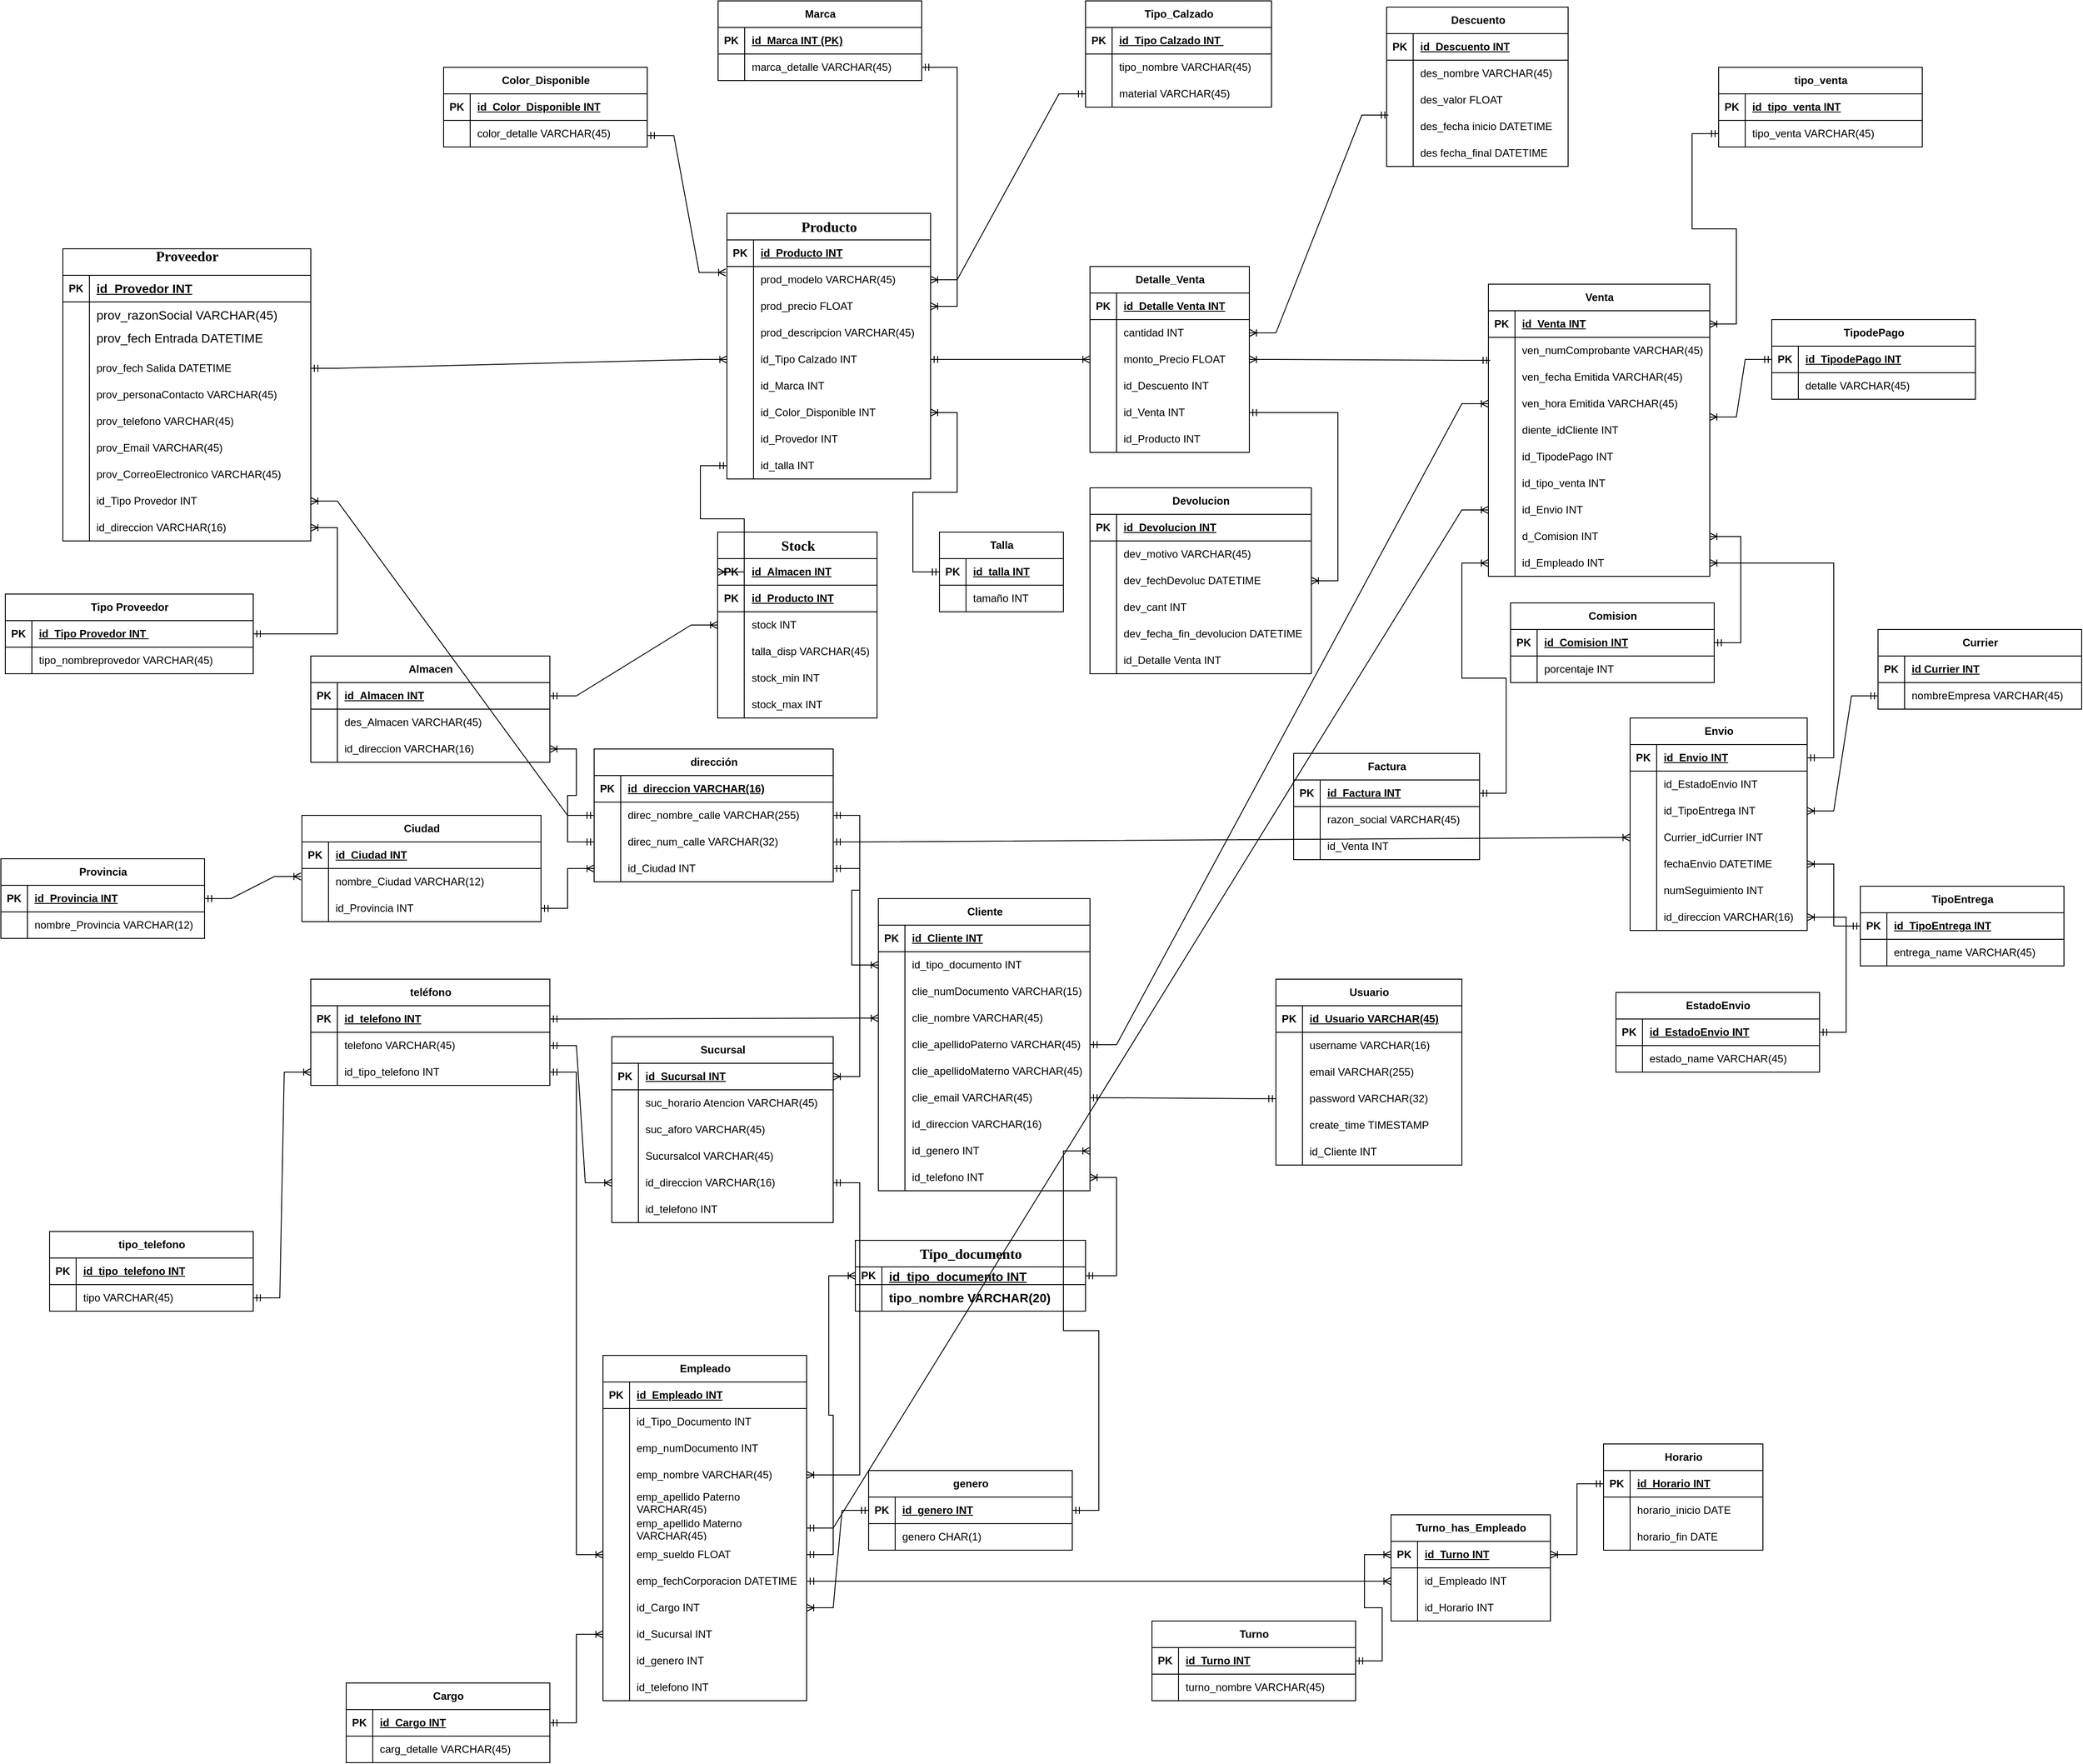 <mxfile version="24.3.1" type="github">
  <diagram name="Página-1" id="HN21Cz5HRuJ8S5SI0gQg">
    <mxGraphModel dx="3137" dy="1719" grid="1" gridSize="10" guides="1" tooltips="1" connect="1" arrows="1" fold="1" page="1" pageScale="1" pageWidth="1169" pageHeight="827" math="0" shadow="0">
      <root>
        <mxCell id="0" />
        <mxCell id="1" parent="0" />
        <mxCell id="WbnWTpt7AH2d8qFCZB_h-647" value="Color_Disponible" style="shape=table;startSize=30;container=1;collapsible=1;childLayout=tableLayout;fixedRows=1;rowLines=0;fontStyle=1;align=center;resizeLast=1;html=1;" vertex="1" parent="1">
          <mxGeometry x="430" y="-525" width="230" height="90" as="geometry" />
        </mxCell>
        <mxCell id="WbnWTpt7AH2d8qFCZB_h-648" value="" style="shape=tableRow;horizontal=0;startSize=0;swimlaneHead=0;swimlaneBody=0;fillColor=none;collapsible=0;dropTarget=0;points=[[0,0.5],[1,0.5]];portConstraint=eastwest;top=0;left=0;right=0;bottom=1;" vertex="1" parent="WbnWTpt7AH2d8qFCZB_h-647">
          <mxGeometry y="30" width="230" height="30" as="geometry" />
        </mxCell>
        <mxCell id="WbnWTpt7AH2d8qFCZB_h-649" value="PK" style="shape=partialRectangle;connectable=0;fillColor=none;top=0;left=0;bottom=0;right=0;fontStyle=1;overflow=hidden;whiteSpace=wrap;html=1;" vertex="1" parent="WbnWTpt7AH2d8qFCZB_h-648">
          <mxGeometry width="30" height="30" as="geometry">
            <mxRectangle width="30" height="30" as="alternateBounds" />
          </mxGeometry>
        </mxCell>
        <mxCell id="WbnWTpt7AH2d8qFCZB_h-650" value="id_Color_Disponible INT" style="shape=partialRectangle;connectable=0;fillColor=none;top=0;left=0;bottom=0;right=0;align=left;spacingLeft=6;fontStyle=5;overflow=hidden;whiteSpace=wrap;html=1;" vertex="1" parent="WbnWTpt7AH2d8qFCZB_h-648">
          <mxGeometry x="30" width="200" height="30" as="geometry">
            <mxRectangle width="200" height="30" as="alternateBounds" />
          </mxGeometry>
        </mxCell>
        <mxCell id="WbnWTpt7AH2d8qFCZB_h-651" value="" style="shape=tableRow;horizontal=0;startSize=0;swimlaneHead=0;swimlaneBody=0;fillColor=none;collapsible=0;dropTarget=0;points=[[0,0.5],[1,0.5]];portConstraint=eastwest;top=0;left=0;right=0;bottom=0;" vertex="1" parent="WbnWTpt7AH2d8qFCZB_h-647">
          <mxGeometry y="60" width="230" height="30" as="geometry" />
        </mxCell>
        <mxCell id="WbnWTpt7AH2d8qFCZB_h-652" value="" style="shape=partialRectangle;connectable=0;fillColor=none;top=0;left=0;bottom=0;right=0;editable=1;overflow=hidden;whiteSpace=wrap;html=1;" vertex="1" parent="WbnWTpt7AH2d8qFCZB_h-651">
          <mxGeometry width="30" height="30" as="geometry">
            <mxRectangle width="30" height="30" as="alternateBounds" />
          </mxGeometry>
        </mxCell>
        <mxCell id="WbnWTpt7AH2d8qFCZB_h-653" value="color_detalle VARCHAR(45)" style="shape=partialRectangle;connectable=0;fillColor=none;top=0;left=0;bottom=0;right=0;align=left;spacingLeft=6;overflow=hidden;whiteSpace=wrap;html=1;" vertex="1" parent="WbnWTpt7AH2d8qFCZB_h-651">
          <mxGeometry x="30" width="200" height="30" as="geometry">
            <mxRectangle width="200" height="30" as="alternateBounds" />
          </mxGeometry>
        </mxCell>
        <mxCell id="WbnWTpt7AH2d8qFCZB_h-660" value="Tipo Proveedor" style="shape=table;startSize=30;container=1;collapsible=1;childLayout=tableLayout;fixedRows=1;rowLines=0;fontStyle=1;align=center;resizeLast=1;html=1;" vertex="1" parent="1">
          <mxGeometry x="-65" y="70" width="280" height="90" as="geometry" />
        </mxCell>
        <mxCell id="WbnWTpt7AH2d8qFCZB_h-661" value="" style="shape=tableRow;horizontal=0;startSize=0;swimlaneHead=0;swimlaneBody=0;fillColor=none;collapsible=0;dropTarget=0;points=[[0,0.5],[1,0.5]];portConstraint=eastwest;top=0;left=0;right=0;bottom=1;" vertex="1" parent="WbnWTpt7AH2d8qFCZB_h-660">
          <mxGeometry y="30" width="280" height="30" as="geometry" />
        </mxCell>
        <mxCell id="WbnWTpt7AH2d8qFCZB_h-662" value="PK" style="shape=partialRectangle;connectable=0;fillColor=none;top=0;left=0;bottom=0;right=0;fontStyle=1;overflow=hidden;whiteSpace=wrap;html=1;" vertex="1" parent="WbnWTpt7AH2d8qFCZB_h-661">
          <mxGeometry width="30" height="30" as="geometry">
            <mxRectangle width="30" height="30" as="alternateBounds" />
          </mxGeometry>
        </mxCell>
        <mxCell id="WbnWTpt7AH2d8qFCZB_h-663" value="id_Tipo Provedor INT&amp;nbsp;" style="shape=partialRectangle;connectable=0;fillColor=none;top=0;left=0;bottom=0;right=0;align=left;spacingLeft=6;fontStyle=5;overflow=hidden;whiteSpace=wrap;html=1;" vertex="1" parent="WbnWTpt7AH2d8qFCZB_h-661">
          <mxGeometry x="30" width="250" height="30" as="geometry">
            <mxRectangle width="250" height="30" as="alternateBounds" />
          </mxGeometry>
        </mxCell>
        <mxCell id="WbnWTpt7AH2d8qFCZB_h-664" value="" style="shape=tableRow;horizontal=0;startSize=0;swimlaneHead=0;swimlaneBody=0;fillColor=none;collapsible=0;dropTarget=0;points=[[0,0.5],[1,0.5]];portConstraint=eastwest;top=0;left=0;right=0;bottom=0;" vertex="1" parent="WbnWTpt7AH2d8qFCZB_h-660">
          <mxGeometry y="60" width="280" height="30" as="geometry" />
        </mxCell>
        <mxCell id="WbnWTpt7AH2d8qFCZB_h-665" value="" style="shape=partialRectangle;connectable=0;fillColor=none;top=0;left=0;bottom=0;right=0;editable=1;overflow=hidden;whiteSpace=wrap;html=1;" vertex="1" parent="WbnWTpt7AH2d8qFCZB_h-664">
          <mxGeometry width="30" height="30" as="geometry">
            <mxRectangle width="30" height="30" as="alternateBounds" />
          </mxGeometry>
        </mxCell>
        <mxCell id="WbnWTpt7AH2d8qFCZB_h-666" value="tipo_nombreprovedor VARCHAR(45)" style="shape=partialRectangle;connectable=0;fillColor=none;top=0;left=0;bottom=0;right=0;align=left;spacingLeft=6;overflow=hidden;whiteSpace=wrap;html=1;" vertex="1" parent="WbnWTpt7AH2d8qFCZB_h-664">
          <mxGeometry x="30" width="250" height="30" as="geometry">
            <mxRectangle width="250" height="30" as="alternateBounds" />
          </mxGeometry>
        </mxCell>
        <mxCell id="WbnWTpt7AH2d8qFCZB_h-673" value="Almacen" style="shape=table;startSize=30;container=1;collapsible=1;childLayout=tableLayout;fixedRows=1;rowLines=0;fontStyle=1;align=center;resizeLast=1;html=1;" vertex="1" parent="1">
          <mxGeometry x="280" y="140" width="270" height="120" as="geometry" />
        </mxCell>
        <mxCell id="WbnWTpt7AH2d8qFCZB_h-674" value="" style="shape=tableRow;horizontal=0;startSize=0;swimlaneHead=0;swimlaneBody=0;fillColor=none;collapsible=0;dropTarget=0;points=[[0,0.5],[1,0.5]];portConstraint=eastwest;top=0;left=0;right=0;bottom=1;" vertex="1" parent="WbnWTpt7AH2d8qFCZB_h-673">
          <mxGeometry y="30" width="270" height="30" as="geometry" />
        </mxCell>
        <mxCell id="WbnWTpt7AH2d8qFCZB_h-675" value="PK" style="shape=partialRectangle;connectable=0;fillColor=none;top=0;left=0;bottom=0;right=0;fontStyle=1;overflow=hidden;whiteSpace=wrap;html=1;" vertex="1" parent="WbnWTpt7AH2d8qFCZB_h-674">
          <mxGeometry width="30" height="30" as="geometry">
            <mxRectangle width="30" height="30" as="alternateBounds" />
          </mxGeometry>
        </mxCell>
        <mxCell id="WbnWTpt7AH2d8qFCZB_h-676" value="id_Almacen INT" style="shape=partialRectangle;connectable=0;fillColor=none;top=0;left=0;bottom=0;right=0;align=left;spacingLeft=6;fontStyle=5;overflow=hidden;whiteSpace=wrap;html=1;" vertex="1" parent="WbnWTpt7AH2d8qFCZB_h-674">
          <mxGeometry x="30" width="240" height="30" as="geometry">
            <mxRectangle width="240" height="30" as="alternateBounds" />
          </mxGeometry>
        </mxCell>
        <mxCell id="WbnWTpt7AH2d8qFCZB_h-677" value="" style="shape=tableRow;horizontal=0;startSize=0;swimlaneHead=0;swimlaneBody=0;fillColor=none;collapsible=0;dropTarget=0;points=[[0,0.5],[1,0.5]];portConstraint=eastwest;top=0;left=0;right=0;bottom=0;" vertex="1" parent="WbnWTpt7AH2d8qFCZB_h-673">
          <mxGeometry y="60" width="270" height="30" as="geometry" />
        </mxCell>
        <mxCell id="WbnWTpt7AH2d8qFCZB_h-678" value="" style="shape=partialRectangle;connectable=0;fillColor=none;top=0;left=0;bottom=0;right=0;editable=1;overflow=hidden;whiteSpace=wrap;html=1;" vertex="1" parent="WbnWTpt7AH2d8qFCZB_h-677">
          <mxGeometry width="30" height="30" as="geometry">
            <mxRectangle width="30" height="30" as="alternateBounds" />
          </mxGeometry>
        </mxCell>
        <mxCell id="WbnWTpt7AH2d8qFCZB_h-679" value="des_Almacen VARCHAR(45)" style="shape=partialRectangle;connectable=0;fillColor=none;top=0;left=0;bottom=0;right=0;align=left;spacingLeft=6;overflow=hidden;whiteSpace=wrap;html=1;" vertex="1" parent="WbnWTpt7AH2d8qFCZB_h-677">
          <mxGeometry x="30" width="240" height="30" as="geometry">
            <mxRectangle width="240" height="30" as="alternateBounds" />
          </mxGeometry>
        </mxCell>
        <mxCell id="WbnWTpt7AH2d8qFCZB_h-680" value="" style="shape=tableRow;horizontal=0;startSize=0;swimlaneHead=0;swimlaneBody=0;fillColor=none;collapsible=0;dropTarget=0;points=[[0,0.5],[1,0.5]];portConstraint=eastwest;top=0;left=0;right=0;bottom=0;" vertex="1" parent="WbnWTpt7AH2d8qFCZB_h-673">
          <mxGeometry y="90" width="270" height="30" as="geometry" />
        </mxCell>
        <mxCell id="WbnWTpt7AH2d8qFCZB_h-681" value="" style="shape=partialRectangle;connectable=0;fillColor=none;top=0;left=0;bottom=0;right=0;editable=1;overflow=hidden;whiteSpace=wrap;html=1;" vertex="1" parent="WbnWTpt7AH2d8qFCZB_h-680">
          <mxGeometry width="30" height="30" as="geometry">
            <mxRectangle width="30" height="30" as="alternateBounds" />
          </mxGeometry>
        </mxCell>
        <mxCell id="WbnWTpt7AH2d8qFCZB_h-682" value="id_direccion VARCHAR(16)" style="shape=partialRectangle;connectable=0;fillColor=none;top=0;left=0;bottom=0;right=0;align=left;spacingLeft=6;overflow=hidden;whiteSpace=wrap;html=1;" vertex="1" parent="WbnWTpt7AH2d8qFCZB_h-680">
          <mxGeometry x="30" width="240" height="30" as="geometry">
            <mxRectangle width="240" height="30" as="alternateBounds" />
          </mxGeometry>
        </mxCell>
        <mxCell id="WbnWTpt7AH2d8qFCZB_h-686" value="&lt;br&gt;&lt;b id=&quot;docs-internal-guid-21525206-7fff-1877-b675-6603509759f3&quot; style=&quot;font-weight:normal;&quot;&gt;&lt;p style=&quot;line-height:1.2;margin-top:0pt;margin-bottom:0pt;&quot; dir=&quot;ltr&quot;&gt;&lt;span style=&quot;font-size:12pt;font-family:&#39;Times New Roman&#39;,serif;color:#000000;background-color:transparent;font-weight:700;font-style:normal;font-variant:normal;text-decoration:none;vertical-align:baseline;white-space:pre;white-space:pre-wrap;&quot;&gt;Producto&lt;/span&gt;&lt;/p&gt;&lt;/b&gt;&lt;div&gt;&lt;br/&gt;&lt;/div&gt;" style="shape=table;startSize=30;container=1;collapsible=1;childLayout=tableLayout;fixedRows=1;rowLines=0;fontStyle=1;align=center;resizeLast=1;html=1;" vertex="1" parent="1">
          <mxGeometry x="750" y="-360" width="230" height="300" as="geometry" />
        </mxCell>
        <mxCell id="WbnWTpt7AH2d8qFCZB_h-687" value="" style="shape=tableRow;horizontal=0;startSize=0;swimlaneHead=0;swimlaneBody=0;fillColor=none;collapsible=0;dropTarget=0;points=[[0,0.5],[1,0.5]];portConstraint=eastwest;top=0;left=0;right=0;bottom=1;" vertex="1" parent="WbnWTpt7AH2d8qFCZB_h-686">
          <mxGeometry y="30" width="230" height="30" as="geometry" />
        </mxCell>
        <mxCell id="WbnWTpt7AH2d8qFCZB_h-688" value="PK" style="shape=partialRectangle;connectable=0;fillColor=none;top=0;left=0;bottom=0;right=0;fontStyle=1;overflow=hidden;whiteSpace=wrap;html=1;" vertex="1" parent="WbnWTpt7AH2d8qFCZB_h-687">
          <mxGeometry width="30" height="30" as="geometry">
            <mxRectangle width="30" height="30" as="alternateBounds" />
          </mxGeometry>
        </mxCell>
        <mxCell id="WbnWTpt7AH2d8qFCZB_h-689" value="id_Producto INT" style="shape=partialRectangle;connectable=0;fillColor=none;top=0;left=0;bottom=0;right=0;align=left;spacingLeft=6;fontStyle=5;overflow=hidden;whiteSpace=wrap;html=1;" vertex="1" parent="WbnWTpt7AH2d8qFCZB_h-687">
          <mxGeometry x="30" width="200" height="30" as="geometry">
            <mxRectangle width="200" height="30" as="alternateBounds" />
          </mxGeometry>
        </mxCell>
        <mxCell id="WbnWTpt7AH2d8qFCZB_h-690" value="" style="shape=tableRow;horizontal=0;startSize=0;swimlaneHead=0;swimlaneBody=0;fillColor=none;collapsible=0;dropTarget=0;points=[[0,0.5],[1,0.5]];portConstraint=eastwest;top=0;left=0;right=0;bottom=0;" vertex="1" parent="WbnWTpt7AH2d8qFCZB_h-686">
          <mxGeometry y="60" width="230" height="30" as="geometry" />
        </mxCell>
        <mxCell id="WbnWTpt7AH2d8qFCZB_h-691" value="" style="shape=partialRectangle;connectable=0;fillColor=none;top=0;left=0;bottom=0;right=0;editable=1;overflow=hidden;whiteSpace=wrap;html=1;" vertex="1" parent="WbnWTpt7AH2d8qFCZB_h-690">
          <mxGeometry width="30" height="30" as="geometry">
            <mxRectangle width="30" height="30" as="alternateBounds" />
          </mxGeometry>
        </mxCell>
        <mxCell id="WbnWTpt7AH2d8qFCZB_h-692" value="prod_modelo VARCHAR(45)" style="shape=partialRectangle;connectable=0;fillColor=none;top=0;left=0;bottom=0;right=0;align=left;spacingLeft=6;overflow=hidden;whiteSpace=wrap;html=1;" vertex="1" parent="WbnWTpt7AH2d8qFCZB_h-690">
          <mxGeometry x="30" width="200" height="30" as="geometry">
            <mxRectangle width="200" height="30" as="alternateBounds" />
          </mxGeometry>
        </mxCell>
        <mxCell id="WbnWTpt7AH2d8qFCZB_h-693" value="" style="shape=tableRow;horizontal=0;startSize=0;swimlaneHead=0;swimlaneBody=0;fillColor=none;collapsible=0;dropTarget=0;points=[[0,0.5],[1,0.5]];portConstraint=eastwest;top=0;left=0;right=0;bottom=0;" vertex="1" parent="WbnWTpt7AH2d8qFCZB_h-686">
          <mxGeometry y="90" width="230" height="30" as="geometry" />
        </mxCell>
        <mxCell id="WbnWTpt7AH2d8qFCZB_h-694" value="" style="shape=partialRectangle;connectable=0;fillColor=none;top=0;left=0;bottom=0;right=0;editable=1;overflow=hidden;whiteSpace=wrap;html=1;" vertex="1" parent="WbnWTpt7AH2d8qFCZB_h-693">
          <mxGeometry width="30" height="30" as="geometry">
            <mxRectangle width="30" height="30" as="alternateBounds" />
          </mxGeometry>
        </mxCell>
        <mxCell id="WbnWTpt7AH2d8qFCZB_h-695" value="prod_precio FLOAT" style="shape=partialRectangle;connectable=0;fillColor=none;top=0;left=0;bottom=0;right=0;align=left;spacingLeft=6;overflow=hidden;whiteSpace=wrap;html=1;" vertex="1" parent="WbnWTpt7AH2d8qFCZB_h-693">
          <mxGeometry x="30" width="200" height="30" as="geometry">
            <mxRectangle width="200" height="30" as="alternateBounds" />
          </mxGeometry>
        </mxCell>
        <mxCell id="WbnWTpt7AH2d8qFCZB_h-782" value="" style="shape=tableRow;horizontal=0;startSize=0;swimlaneHead=0;swimlaneBody=0;fillColor=none;collapsible=0;dropTarget=0;points=[[0,0.5],[1,0.5]];portConstraint=eastwest;top=0;left=0;right=0;bottom=0;" vertex="1" parent="WbnWTpt7AH2d8qFCZB_h-686">
          <mxGeometry y="120" width="230" height="30" as="geometry" />
        </mxCell>
        <mxCell id="WbnWTpt7AH2d8qFCZB_h-783" value="" style="shape=partialRectangle;connectable=0;fillColor=none;top=0;left=0;bottom=0;right=0;editable=1;overflow=hidden;whiteSpace=wrap;html=1;" vertex="1" parent="WbnWTpt7AH2d8qFCZB_h-782">
          <mxGeometry width="30" height="30" as="geometry">
            <mxRectangle width="30" height="30" as="alternateBounds" />
          </mxGeometry>
        </mxCell>
        <mxCell id="WbnWTpt7AH2d8qFCZB_h-784" value="&lt;div&gt;prod_descripcion VARCHAR(45)&lt;/div&gt;" style="shape=partialRectangle;connectable=0;fillColor=none;top=0;left=0;bottom=0;right=0;align=left;spacingLeft=6;overflow=hidden;whiteSpace=wrap;html=1;" vertex="1" parent="WbnWTpt7AH2d8qFCZB_h-782">
          <mxGeometry x="30" width="200" height="30" as="geometry">
            <mxRectangle width="200" height="30" as="alternateBounds" />
          </mxGeometry>
        </mxCell>
        <mxCell id="WbnWTpt7AH2d8qFCZB_h-779" value="" style="shape=tableRow;horizontal=0;startSize=0;swimlaneHead=0;swimlaneBody=0;fillColor=none;collapsible=0;dropTarget=0;points=[[0,0.5],[1,0.5]];portConstraint=eastwest;top=0;left=0;right=0;bottom=0;" vertex="1" parent="WbnWTpt7AH2d8qFCZB_h-686">
          <mxGeometry y="150" width="230" height="30" as="geometry" />
        </mxCell>
        <mxCell id="WbnWTpt7AH2d8qFCZB_h-780" value="" style="shape=partialRectangle;connectable=0;fillColor=none;top=0;left=0;bottom=0;right=0;editable=1;overflow=hidden;whiteSpace=wrap;html=1;" vertex="1" parent="WbnWTpt7AH2d8qFCZB_h-779">
          <mxGeometry width="30" height="30" as="geometry">
            <mxRectangle width="30" height="30" as="alternateBounds" />
          </mxGeometry>
        </mxCell>
        <mxCell id="WbnWTpt7AH2d8qFCZB_h-781" value="&lt;div&gt;id_Tipo Calzado INT&lt;/div&gt;" style="shape=partialRectangle;connectable=0;fillColor=none;top=0;left=0;bottom=0;right=0;align=left;spacingLeft=6;overflow=hidden;whiteSpace=wrap;html=1;" vertex="1" parent="WbnWTpt7AH2d8qFCZB_h-779">
          <mxGeometry x="30" width="200" height="30" as="geometry">
            <mxRectangle width="200" height="30" as="alternateBounds" />
          </mxGeometry>
        </mxCell>
        <mxCell id="WbnWTpt7AH2d8qFCZB_h-776" value="" style="shape=tableRow;horizontal=0;startSize=0;swimlaneHead=0;swimlaneBody=0;fillColor=none;collapsible=0;dropTarget=0;points=[[0,0.5],[1,0.5]];portConstraint=eastwest;top=0;left=0;right=0;bottom=0;" vertex="1" parent="WbnWTpt7AH2d8qFCZB_h-686">
          <mxGeometry y="180" width="230" height="30" as="geometry" />
        </mxCell>
        <mxCell id="WbnWTpt7AH2d8qFCZB_h-777" value="" style="shape=partialRectangle;connectable=0;fillColor=none;top=0;left=0;bottom=0;right=0;editable=1;overflow=hidden;whiteSpace=wrap;html=1;" vertex="1" parent="WbnWTpt7AH2d8qFCZB_h-776">
          <mxGeometry width="30" height="30" as="geometry">
            <mxRectangle width="30" height="30" as="alternateBounds" />
          </mxGeometry>
        </mxCell>
        <mxCell id="WbnWTpt7AH2d8qFCZB_h-778" value="id_Marca INT" style="shape=partialRectangle;connectable=0;fillColor=none;top=0;left=0;bottom=0;right=0;align=left;spacingLeft=6;overflow=hidden;whiteSpace=wrap;html=1;" vertex="1" parent="WbnWTpt7AH2d8qFCZB_h-776">
          <mxGeometry x="30" width="200" height="30" as="geometry">
            <mxRectangle width="200" height="30" as="alternateBounds" />
          </mxGeometry>
        </mxCell>
        <mxCell id="WbnWTpt7AH2d8qFCZB_h-773" value="" style="shape=tableRow;horizontal=0;startSize=0;swimlaneHead=0;swimlaneBody=0;fillColor=none;collapsible=0;dropTarget=0;points=[[0,0.5],[1,0.5]];portConstraint=eastwest;top=0;left=0;right=0;bottom=0;" vertex="1" parent="WbnWTpt7AH2d8qFCZB_h-686">
          <mxGeometry y="210" width="230" height="30" as="geometry" />
        </mxCell>
        <mxCell id="WbnWTpt7AH2d8qFCZB_h-774" value="" style="shape=partialRectangle;connectable=0;fillColor=none;top=0;left=0;bottom=0;right=0;editable=1;overflow=hidden;whiteSpace=wrap;html=1;" vertex="1" parent="WbnWTpt7AH2d8qFCZB_h-773">
          <mxGeometry width="30" height="30" as="geometry">
            <mxRectangle width="30" height="30" as="alternateBounds" />
          </mxGeometry>
        </mxCell>
        <mxCell id="WbnWTpt7AH2d8qFCZB_h-775" value="id_Color_Disponible INT" style="shape=partialRectangle;connectable=0;fillColor=none;top=0;left=0;bottom=0;right=0;align=left;spacingLeft=6;overflow=hidden;whiteSpace=wrap;html=1;" vertex="1" parent="WbnWTpt7AH2d8qFCZB_h-773">
          <mxGeometry x="30" width="200" height="30" as="geometry">
            <mxRectangle width="200" height="30" as="alternateBounds" />
          </mxGeometry>
        </mxCell>
        <mxCell id="WbnWTpt7AH2d8qFCZB_h-770" value="" style="shape=tableRow;horizontal=0;startSize=0;swimlaneHead=0;swimlaneBody=0;fillColor=none;collapsible=0;dropTarget=0;points=[[0,0.5],[1,0.5]];portConstraint=eastwest;top=0;left=0;right=0;bottom=0;" vertex="1" parent="WbnWTpt7AH2d8qFCZB_h-686">
          <mxGeometry y="240" width="230" height="30" as="geometry" />
        </mxCell>
        <mxCell id="WbnWTpt7AH2d8qFCZB_h-771" value="" style="shape=partialRectangle;connectable=0;fillColor=none;top=0;left=0;bottom=0;right=0;editable=1;overflow=hidden;whiteSpace=wrap;html=1;" vertex="1" parent="WbnWTpt7AH2d8qFCZB_h-770">
          <mxGeometry width="30" height="30" as="geometry">
            <mxRectangle width="30" height="30" as="alternateBounds" />
          </mxGeometry>
        </mxCell>
        <mxCell id="WbnWTpt7AH2d8qFCZB_h-772" value="id_Provedor INT" style="shape=partialRectangle;connectable=0;fillColor=none;top=0;left=0;bottom=0;right=0;align=left;spacingLeft=6;overflow=hidden;whiteSpace=wrap;html=1;" vertex="1" parent="WbnWTpt7AH2d8qFCZB_h-770">
          <mxGeometry x="30" width="200" height="30" as="geometry">
            <mxRectangle width="200" height="30" as="alternateBounds" />
          </mxGeometry>
        </mxCell>
        <mxCell id="WbnWTpt7AH2d8qFCZB_h-767" value="" style="shape=tableRow;horizontal=0;startSize=0;swimlaneHead=0;swimlaneBody=0;fillColor=none;collapsible=0;dropTarget=0;points=[[0,0.5],[1,0.5]];portConstraint=eastwest;top=0;left=0;right=0;bottom=0;" vertex="1" parent="WbnWTpt7AH2d8qFCZB_h-686">
          <mxGeometry y="270" width="230" height="30" as="geometry" />
        </mxCell>
        <mxCell id="WbnWTpt7AH2d8qFCZB_h-768" value="" style="shape=partialRectangle;connectable=0;fillColor=none;top=0;left=0;bottom=0;right=0;editable=1;overflow=hidden;whiteSpace=wrap;html=1;" vertex="1" parent="WbnWTpt7AH2d8qFCZB_h-767">
          <mxGeometry width="30" height="30" as="geometry">
            <mxRectangle width="30" height="30" as="alternateBounds" />
          </mxGeometry>
        </mxCell>
        <mxCell id="WbnWTpt7AH2d8qFCZB_h-769" value="&lt;div&gt;id_talla INT&lt;/div&gt;" style="shape=partialRectangle;connectable=0;fillColor=none;top=0;left=0;bottom=0;right=0;align=left;spacingLeft=6;overflow=hidden;whiteSpace=wrap;html=1;" vertex="1" parent="WbnWTpt7AH2d8qFCZB_h-767">
          <mxGeometry x="30" width="200" height="30" as="geometry">
            <mxRectangle width="200" height="30" as="alternateBounds" />
          </mxGeometry>
        </mxCell>
        <mxCell id="WbnWTpt7AH2d8qFCZB_h-699" value="&lt;br&gt;&lt;b id=&quot;docs-internal-guid-811488fe-7fff-0fb5-706b-af505b3e668e&quot; style=&quot;font-weight:normal;&quot;&gt;&lt;p style=&quot;line-height:1.2;margin-top:0pt;margin-bottom:0pt;&quot; dir=&quot;ltr&quot;&gt;&lt;span style=&quot;font-size:12pt;font-family:&#39;Times New Roman&#39;,serif;color:#000000;background-color:transparent;font-weight:700;font-style:normal;font-variant:normal;text-decoration:none;vertical-align:baseline;white-space:pre;white-space:pre-wrap;&quot;&gt;Stock&lt;/span&gt;&lt;/p&gt;&lt;/b&gt;&lt;div&gt;&lt;br/&gt;&lt;/div&gt;" style="shape=table;startSize=30;container=1;collapsible=1;childLayout=tableLayout;fixedRows=1;rowLines=0;fontStyle=1;align=center;resizeLast=1;html=1;" vertex="1" parent="1">
          <mxGeometry x="739.5" width="180" height="210" as="geometry" />
        </mxCell>
        <mxCell id="WbnWTpt7AH2d8qFCZB_h-700" value="" style="shape=tableRow;horizontal=0;startSize=0;swimlaneHead=0;swimlaneBody=0;fillColor=none;collapsible=0;dropTarget=0;points=[[0,0.5],[1,0.5]];portConstraint=eastwest;top=0;left=0;right=0;bottom=1;" vertex="1" parent="WbnWTpt7AH2d8qFCZB_h-699">
          <mxGeometry y="30" width="180" height="30" as="geometry" />
        </mxCell>
        <mxCell id="WbnWTpt7AH2d8qFCZB_h-701" value="PK" style="shape=partialRectangle;connectable=0;fillColor=none;top=0;left=0;bottom=0;right=0;fontStyle=1;overflow=hidden;whiteSpace=wrap;html=1;" vertex="1" parent="WbnWTpt7AH2d8qFCZB_h-700">
          <mxGeometry width="30" height="30" as="geometry">
            <mxRectangle width="30" height="30" as="alternateBounds" />
          </mxGeometry>
        </mxCell>
        <mxCell id="WbnWTpt7AH2d8qFCZB_h-702" value="id_Almacen INT" style="shape=partialRectangle;connectable=0;fillColor=none;top=0;left=0;bottom=0;right=0;align=left;spacingLeft=6;fontStyle=5;overflow=hidden;whiteSpace=wrap;html=1;" vertex="1" parent="WbnWTpt7AH2d8qFCZB_h-700">
          <mxGeometry x="30" width="150" height="30" as="geometry">
            <mxRectangle width="150" height="30" as="alternateBounds" />
          </mxGeometry>
        </mxCell>
        <mxCell id="WbnWTpt7AH2d8qFCZB_h-785" value="" style="shape=tableRow;horizontal=0;startSize=0;swimlaneHead=0;swimlaneBody=0;fillColor=none;collapsible=0;dropTarget=0;points=[[0,0.5],[1,0.5]];portConstraint=eastwest;top=0;left=0;right=0;bottom=1;" vertex="1" parent="WbnWTpt7AH2d8qFCZB_h-699">
          <mxGeometry y="60" width="180" height="30" as="geometry" />
        </mxCell>
        <mxCell id="WbnWTpt7AH2d8qFCZB_h-786" value="PK" style="shape=partialRectangle;connectable=0;fillColor=none;top=0;left=0;bottom=0;right=0;fontStyle=1;overflow=hidden;whiteSpace=wrap;html=1;" vertex="1" parent="WbnWTpt7AH2d8qFCZB_h-785">
          <mxGeometry width="30" height="30" as="geometry">
            <mxRectangle width="30" height="30" as="alternateBounds" />
          </mxGeometry>
        </mxCell>
        <mxCell id="WbnWTpt7AH2d8qFCZB_h-787" value="id_Producto INT" style="shape=partialRectangle;connectable=0;fillColor=none;top=0;left=0;bottom=0;right=0;align=left;spacingLeft=6;fontStyle=5;overflow=hidden;whiteSpace=wrap;html=1;" vertex="1" parent="WbnWTpt7AH2d8qFCZB_h-785">
          <mxGeometry x="30" width="150" height="30" as="geometry">
            <mxRectangle width="150" height="30" as="alternateBounds" />
          </mxGeometry>
        </mxCell>
        <mxCell id="WbnWTpt7AH2d8qFCZB_h-703" value="" style="shape=tableRow;horizontal=0;startSize=0;swimlaneHead=0;swimlaneBody=0;fillColor=none;collapsible=0;dropTarget=0;points=[[0,0.5],[1,0.5]];portConstraint=eastwest;top=0;left=0;right=0;bottom=0;" vertex="1" parent="WbnWTpt7AH2d8qFCZB_h-699">
          <mxGeometry y="90" width="180" height="30" as="geometry" />
        </mxCell>
        <mxCell id="WbnWTpt7AH2d8qFCZB_h-704" value="" style="shape=partialRectangle;connectable=0;fillColor=none;top=0;left=0;bottom=0;right=0;editable=1;overflow=hidden;whiteSpace=wrap;html=1;" vertex="1" parent="WbnWTpt7AH2d8qFCZB_h-703">
          <mxGeometry width="30" height="30" as="geometry">
            <mxRectangle width="30" height="30" as="alternateBounds" />
          </mxGeometry>
        </mxCell>
        <mxCell id="WbnWTpt7AH2d8qFCZB_h-705" value="stock INT" style="shape=partialRectangle;connectable=0;fillColor=none;top=0;left=0;bottom=0;right=0;align=left;spacingLeft=6;overflow=hidden;whiteSpace=wrap;html=1;" vertex="1" parent="WbnWTpt7AH2d8qFCZB_h-703">
          <mxGeometry x="30" width="150" height="30" as="geometry">
            <mxRectangle width="150" height="30" as="alternateBounds" />
          </mxGeometry>
        </mxCell>
        <mxCell id="WbnWTpt7AH2d8qFCZB_h-706" value="" style="shape=tableRow;horizontal=0;startSize=0;swimlaneHead=0;swimlaneBody=0;fillColor=none;collapsible=0;dropTarget=0;points=[[0,0.5],[1,0.5]];portConstraint=eastwest;top=0;left=0;right=0;bottom=0;" vertex="1" parent="WbnWTpt7AH2d8qFCZB_h-699">
          <mxGeometry y="120" width="180" height="30" as="geometry" />
        </mxCell>
        <mxCell id="WbnWTpt7AH2d8qFCZB_h-707" value="" style="shape=partialRectangle;connectable=0;fillColor=none;top=0;left=0;bottom=0;right=0;editable=1;overflow=hidden;whiteSpace=wrap;html=1;" vertex="1" parent="WbnWTpt7AH2d8qFCZB_h-706">
          <mxGeometry width="30" height="30" as="geometry">
            <mxRectangle width="30" height="30" as="alternateBounds" />
          </mxGeometry>
        </mxCell>
        <mxCell id="WbnWTpt7AH2d8qFCZB_h-708" value="talla_disp VARCHAR(45)" style="shape=partialRectangle;connectable=0;fillColor=none;top=0;left=0;bottom=0;right=0;align=left;spacingLeft=6;overflow=hidden;whiteSpace=wrap;html=1;" vertex="1" parent="WbnWTpt7AH2d8qFCZB_h-706">
          <mxGeometry x="30" width="150" height="30" as="geometry">
            <mxRectangle width="150" height="30" as="alternateBounds" />
          </mxGeometry>
        </mxCell>
        <mxCell id="WbnWTpt7AH2d8qFCZB_h-789" value="" style="shape=tableRow;horizontal=0;startSize=0;swimlaneHead=0;swimlaneBody=0;fillColor=none;collapsible=0;dropTarget=0;points=[[0,0.5],[1,0.5]];portConstraint=eastwest;top=0;left=0;right=0;bottom=0;" vertex="1" parent="WbnWTpt7AH2d8qFCZB_h-699">
          <mxGeometry y="150" width="180" height="30" as="geometry" />
        </mxCell>
        <mxCell id="WbnWTpt7AH2d8qFCZB_h-790" value="" style="shape=partialRectangle;connectable=0;fillColor=none;top=0;left=0;bottom=0;right=0;editable=1;overflow=hidden;whiteSpace=wrap;html=1;" vertex="1" parent="WbnWTpt7AH2d8qFCZB_h-789">
          <mxGeometry width="30" height="30" as="geometry">
            <mxRectangle width="30" height="30" as="alternateBounds" />
          </mxGeometry>
        </mxCell>
        <mxCell id="WbnWTpt7AH2d8qFCZB_h-791" value="stock_min INT" style="shape=partialRectangle;connectable=0;fillColor=none;top=0;left=0;bottom=0;right=0;align=left;spacingLeft=6;overflow=hidden;whiteSpace=wrap;html=1;" vertex="1" parent="WbnWTpt7AH2d8qFCZB_h-789">
          <mxGeometry x="30" width="150" height="30" as="geometry">
            <mxRectangle width="150" height="30" as="alternateBounds" />
          </mxGeometry>
        </mxCell>
        <mxCell id="WbnWTpt7AH2d8qFCZB_h-709" value="" style="shape=tableRow;horizontal=0;startSize=0;swimlaneHead=0;swimlaneBody=0;fillColor=none;collapsible=0;dropTarget=0;points=[[0,0.5],[1,0.5]];portConstraint=eastwest;top=0;left=0;right=0;bottom=0;" vertex="1" parent="WbnWTpt7AH2d8qFCZB_h-699">
          <mxGeometry y="180" width="180" height="30" as="geometry" />
        </mxCell>
        <mxCell id="WbnWTpt7AH2d8qFCZB_h-710" value="" style="shape=partialRectangle;connectable=0;fillColor=none;top=0;left=0;bottom=0;right=0;editable=1;overflow=hidden;whiteSpace=wrap;html=1;" vertex="1" parent="WbnWTpt7AH2d8qFCZB_h-709">
          <mxGeometry width="30" height="30" as="geometry">
            <mxRectangle width="30" height="30" as="alternateBounds" />
          </mxGeometry>
        </mxCell>
        <mxCell id="WbnWTpt7AH2d8qFCZB_h-711" value="stock_max INT" style="shape=partialRectangle;connectable=0;fillColor=none;top=0;left=0;bottom=0;right=0;align=left;spacingLeft=6;overflow=hidden;whiteSpace=wrap;html=1;" vertex="1" parent="WbnWTpt7AH2d8qFCZB_h-709">
          <mxGeometry x="30" width="150" height="30" as="geometry">
            <mxRectangle width="150" height="30" as="alternateBounds" />
          </mxGeometry>
        </mxCell>
        <mxCell id="WbnWTpt7AH2d8qFCZB_h-23" value="&#xa;&lt;b id=&quot;docs-internal-guid-5f963560-7fff-fdfb-8597-596109c9f93c&quot; style=&quot;font-weight:normal;&quot;&gt;&lt;span style=&quot;font-size:12pt;font-family:&#39;Times New Roman&#39;,serif;color:#000000;background-color:transparent;font-weight:700;font-style:normal;font-variant:normal;text-decoration:none;vertical-align:baseline;white-space:pre;white-space:pre-wrap;&quot;&gt;Proveedor&lt;/span&gt;&lt;/b&gt;&#xa;&#xa;" style="shape=table;startSize=30;container=1;collapsible=1;childLayout=tableLayout;fixedRows=1;rowLines=0;fontStyle=1;align=center;resizeLast=1;html=1;" vertex="1" parent="1">
          <mxGeometry y="-320" width="280" height="330" as="geometry" />
        </mxCell>
        <mxCell id="WbnWTpt7AH2d8qFCZB_h-24" value="" style="shape=tableRow;horizontal=0;startSize=0;swimlaneHead=0;swimlaneBody=0;fillColor=none;collapsible=0;dropTarget=0;points=[[0,0.5],[1,0.5]];portConstraint=eastwest;top=0;left=0;right=0;bottom=1;" vertex="1" parent="WbnWTpt7AH2d8qFCZB_h-23">
          <mxGeometry y="30" width="280" height="30" as="geometry" />
        </mxCell>
        <mxCell id="WbnWTpt7AH2d8qFCZB_h-25" value="PK" style="shape=partialRectangle;connectable=0;fillColor=none;top=0;left=0;bottom=0;right=0;fontStyle=1;overflow=hidden;whiteSpace=wrap;html=1;" vertex="1" parent="WbnWTpt7AH2d8qFCZB_h-24">
          <mxGeometry width="30" height="30" as="geometry">
            <mxRectangle width="30" height="30" as="alternateBounds" />
          </mxGeometry>
        </mxCell>
        <mxCell id="WbnWTpt7AH2d8qFCZB_h-26" value="&lt;span id=&quot;docs-internal-guid-f2f6bfc8-7fff-d427-bff9-ecb4858b0eae&quot; style=&quot;font-weight:normal;&quot;&gt;&lt;span style=&quot;font-size: 10.5pt; font-family: Arial, sans-serif; background-color: rgb(255, 255, 255); font-weight: 700; font-variant-numeric: normal; font-variant-east-asian: normal; font-variant-alternates: normal; font-variant-position: normal; text-decoration-line: none; vertical-align: baseline; white-space-collapse: preserve;&quot;&gt;id_Provedor INT&lt;/span&gt;&lt;/span&gt;" style="shape=partialRectangle;connectable=0;fillColor=none;top=0;left=0;bottom=0;right=0;align=left;spacingLeft=6;fontStyle=5;overflow=hidden;whiteSpace=wrap;html=1;" vertex="1" parent="WbnWTpt7AH2d8qFCZB_h-24">
          <mxGeometry x="30" width="250" height="30" as="geometry">
            <mxRectangle width="250" height="30" as="alternateBounds" />
          </mxGeometry>
        </mxCell>
        <mxCell id="WbnWTpt7AH2d8qFCZB_h-27" value="" style="shape=tableRow;horizontal=0;startSize=0;swimlaneHead=0;swimlaneBody=0;fillColor=none;collapsible=0;dropTarget=0;points=[[0,0.5],[1,0.5]];portConstraint=eastwest;top=0;left=0;right=0;bottom=0;" vertex="1" parent="WbnWTpt7AH2d8qFCZB_h-23">
          <mxGeometry y="60" width="280" height="30" as="geometry" />
        </mxCell>
        <mxCell id="WbnWTpt7AH2d8qFCZB_h-28" value="" style="shape=partialRectangle;connectable=0;fillColor=none;top=0;left=0;bottom=0;right=0;editable=1;overflow=hidden;whiteSpace=wrap;html=1;" vertex="1" parent="WbnWTpt7AH2d8qFCZB_h-27">
          <mxGeometry width="30" height="30" as="geometry">
            <mxRectangle width="30" height="30" as="alternateBounds" />
          </mxGeometry>
        </mxCell>
        <mxCell id="WbnWTpt7AH2d8qFCZB_h-29" value="&lt;div style=&quot;&quot;&gt;&lt;span style=&quot;background-color: initial; white-space-collapse: preserve; font-family: Arial, sans-serif; font-size: 10.5pt;&quot;&gt;prov_razonSocial VARCHAR(45)&lt;/span&gt;&lt;/div&gt;" style="shape=partialRectangle;connectable=0;fillColor=none;top=0;left=0;bottom=0;right=0;align=left;spacingLeft=6;overflow=hidden;whiteSpace=wrap;html=1;" vertex="1" parent="WbnWTpt7AH2d8qFCZB_h-27">
          <mxGeometry x="30" width="250" height="30" as="geometry">
            <mxRectangle width="250" height="30" as="alternateBounds" />
          </mxGeometry>
        </mxCell>
        <mxCell id="WbnWTpt7AH2d8qFCZB_h-30" value="" style="shape=tableRow;horizontal=0;startSize=0;swimlaneHead=0;swimlaneBody=0;fillColor=none;collapsible=0;dropTarget=0;points=[[0,0.5],[1,0.5]];portConstraint=eastwest;top=0;left=0;right=0;bottom=0;" vertex="1" parent="WbnWTpt7AH2d8qFCZB_h-23">
          <mxGeometry y="90" width="280" height="30" as="geometry" />
        </mxCell>
        <mxCell id="WbnWTpt7AH2d8qFCZB_h-31" value="" style="shape=partialRectangle;connectable=0;fillColor=none;top=0;left=0;bottom=0;right=0;editable=1;overflow=hidden;whiteSpace=wrap;html=1;" vertex="1" parent="WbnWTpt7AH2d8qFCZB_h-30">
          <mxGeometry width="30" height="30" as="geometry">
            <mxRectangle width="30" height="30" as="alternateBounds" />
          </mxGeometry>
        </mxCell>
        <mxCell id="WbnWTpt7AH2d8qFCZB_h-32" value="&lt;div style=&quot;&quot;&gt;&lt;span id=&quot;docs-internal-guid-86c27a24-7fff-79a1-7f09-3997ecb8a46e&quot; style=&quot;background-color: initial;&quot;&gt;&lt;span style=&quot;background-color: rgb(255, 255, 255); font-family: Arial, sans-serif; font-size: 10.5pt; white-space-collapse: preserve;&quot;&gt;prov_fech Entrada DATETIME&lt;/span&gt;&lt;/span&gt;&lt;/div&gt;&lt;div style=&quot;&quot;&gt;&lt;br&gt;&lt;/div&gt;" style="shape=partialRectangle;connectable=0;fillColor=none;top=0;left=0;bottom=0;right=0;align=left;spacingLeft=6;overflow=hidden;whiteSpace=wrap;html=1;" vertex="1" parent="WbnWTpt7AH2d8qFCZB_h-30">
          <mxGeometry x="30" width="250" height="30" as="geometry">
            <mxRectangle width="250" height="30" as="alternateBounds" />
          </mxGeometry>
        </mxCell>
        <mxCell id="WbnWTpt7AH2d8qFCZB_h-33" value="" style="shape=tableRow;horizontal=0;startSize=0;swimlaneHead=0;swimlaneBody=0;fillColor=none;collapsible=0;dropTarget=0;points=[[0,0.5],[1,0.5]];portConstraint=eastwest;top=0;left=0;right=0;bottom=0;" vertex="1" parent="WbnWTpt7AH2d8qFCZB_h-23">
          <mxGeometry y="120" width="280" height="30" as="geometry" />
        </mxCell>
        <mxCell id="WbnWTpt7AH2d8qFCZB_h-34" value="" style="shape=partialRectangle;connectable=0;fillColor=none;top=0;left=0;bottom=0;right=0;editable=1;overflow=hidden;whiteSpace=wrap;html=1;" vertex="1" parent="WbnWTpt7AH2d8qFCZB_h-33">
          <mxGeometry width="30" height="30" as="geometry">
            <mxRectangle width="30" height="30" as="alternateBounds" />
          </mxGeometry>
        </mxCell>
        <mxCell id="WbnWTpt7AH2d8qFCZB_h-35" value="&lt;div&gt;&lt;div&gt;prov_fech Salida DATETIME&lt;/div&gt;&lt;/div&gt;" style="shape=partialRectangle;connectable=0;fillColor=none;top=0;left=0;bottom=0;right=0;align=left;spacingLeft=6;overflow=hidden;whiteSpace=wrap;html=1;" vertex="1" parent="WbnWTpt7AH2d8qFCZB_h-33">
          <mxGeometry x="30" width="250" height="30" as="geometry">
            <mxRectangle width="250" height="30" as="alternateBounds" />
          </mxGeometry>
        </mxCell>
        <mxCell id="WbnWTpt7AH2d8qFCZB_h-740" value="" style="shape=tableRow;horizontal=0;startSize=0;swimlaneHead=0;swimlaneBody=0;fillColor=none;collapsible=0;dropTarget=0;points=[[0,0.5],[1,0.5]];portConstraint=eastwest;top=0;left=0;right=0;bottom=0;" vertex="1" parent="WbnWTpt7AH2d8qFCZB_h-23">
          <mxGeometry y="150" width="280" height="30" as="geometry" />
        </mxCell>
        <mxCell id="WbnWTpt7AH2d8qFCZB_h-741" value="" style="shape=partialRectangle;connectable=0;fillColor=none;top=0;left=0;bottom=0;right=0;editable=1;overflow=hidden;whiteSpace=wrap;html=1;" vertex="1" parent="WbnWTpt7AH2d8qFCZB_h-740">
          <mxGeometry width="30" height="30" as="geometry">
            <mxRectangle width="30" height="30" as="alternateBounds" />
          </mxGeometry>
        </mxCell>
        <mxCell id="WbnWTpt7AH2d8qFCZB_h-742" value="prov_personaContacto VARCHAR(45)" style="shape=partialRectangle;connectable=0;fillColor=none;top=0;left=0;bottom=0;right=0;align=left;spacingLeft=6;overflow=hidden;whiteSpace=wrap;html=1;" vertex="1" parent="WbnWTpt7AH2d8qFCZB_h-740">
          <mxGeometry x="30" width="250" height="30" as="geometry">
            <mxRectangle width="250" height="30" as="alternateBounds" />
          </mxGeometry>
        </mxCell>
        <mxCell id="WbnWTpt7AH2d8qFCZB_h-743" value="" style="shape=tableRow;horizontal=0;startSize=0;swimlaneHead=0;swimlaneBody=0;fillColor=none;collapsible=0;dropTarget=0;points=[[0,0.5],[1,0.5]];portConstraint=eastwest;top=0;left=0;right=0;bottom=0;" vertex="1" parent="WbnWTpt7AH2d8qFCZB_h-23">
          <mxGeometry y="180" width="280" height="30" as="geometry" />
        </mxCell>
        <mxCell id="WbnWTpt7AH2d8qFCZB_h-744" value="" style="shape=partialRectangle;connectable=0;fillColor=none;top=0;left=0;bottom=0;right=0;editable=1;overflow=hidden;whiteSpace=wrap;html=1;" vertex="1" parent="WbnWTpt7AH2d8qFCZB_h-743">
          <mxGeometry width="30" height="30" as="geometry">
            <mxRectangle width="30" height="30" as="alternateBounds" />
          </mxGeometry>
        </mxCell>
        <mxCell id="WbnWTpt7AH2d8qFCZB_h-745" value="&lt;div&gt;prov_telefono VARCHAR(45)&lt;/div&gt;" style="shape=partialRectangle;connectable=0;fillColor=none;top=0;left=0;bottom=0;right=0;align=left;spacingLeft=6;overflow=hidden;whiteSpace=wrap;html=1;" vertex="1" parent="WbnWTpt7AH2d8qFCZB_h-743">
          <mxGeometry x="30" width="250" height="30" as="geometry">
            <mxRectangle width="250" height="30" as="alternateBounds" />
          </mxGeometry>
        </mxCell>
        <mxCell id="WbnWTpt7AH2d8qFCZB_h-746" value="" style="shape=tableRow;horizontal=0;startSize=0;swimlaneHead=0;swimlaneBody=0;fillColor=none;collapsible=0;dropTarget=0;points=[[0,0.5],[1,0.5]];portConstraint=eastwest;top=0;left=0;right=0;bottom=0;" vertex="1" parent="WbnWTpt7AH2d8qFCZB_h-23">
          <mxGeometry y="210" width="280" height="30" as="geometry" />
        </mxCell>
        <mxCell id="WbnWTpt7AH2d8qFCZB_h-747" value="" style="shape=partialRectangle;connectable=0;fillColor=none;top=0;left=0;bottom=0;right=0;editable=1;overflow=hidden;whiteSpace=wrap;html=1;" vertex="1" parent="WbnWTpt7AH2d8qFCZB_h-746">
          <mxGeometry width="30" height="30" as="geometry">
            <mxRectangle width="30" height="30" as="alternateBounds" />
          </mxGeometry>
        </mxCell>
        <mxCell id="WbnWTpt7AH2d8qFCZB_h-748" value="&lt;div&gt;prov_Email VARCHAR(45)&lt;/div&gt;" style="shape=partialRectangle;connectable=0;fillColor=none;top=0;left=0;bottom=0;right=0;align=left;spacingLeft=6;overflow=hidden;whiteSpace=wrap;html=1;" vertex="1" parent="WbnWTpt7AH2d8qFCZB_h-746">
          <mxGeometry x="30" width="250" height="30" as="geometry">
            <mxRectangle width="250" height="30" as="alternateBounds" />
          </mxGeometry>
        </mxCell>
        <mxCell id="WbnWTpt7AH2d8qFCZB_h-749" value="" style="shape=tableRow;horizontal=0;startSize=0;swimlaneHead=0;swimlaneBody=0;fillColor=none;collapsible=0;dropTarget=0;points=[[0,0.5],[1,0.5]];portConstraint=eastwest;top=0;left=0;right=0;bottom=0;" vertex="1" parent="WbnWTpt7AH2d8qFCZB_h-23">
          <mxGeometry y="240" width="280" height="30" as="geometry" />
        </mxCell>
        <mxCell id="WbnWTpt7AH2d8qFCZB_h-750" value="" style="shape=partialRectangle;connectable=0;fillColor=none;top=0;left=0;bottom=0;right=0;editable=1;overflow=hidden;whiteSpace=wrap;html=1;" vertex="1" parent="WbnWTpt7AH2d8qFCZB_h-749">
          <mxGeometry width="30" height="30" as="geometry">
            <mxRectangle width="30" height="30" as="alternateBounds" />
          </mxGeometry>
        </mxCell>
        <mxCell id="WbnWTpt7AH2d8qFCZB_h-751" value="&lt;div&gt;prov_CorreoElectronico VARCHAR(45)&lt;/div&gt;" style="shape=partialRectangle;connectable=0;fillColor=none;top=0;left=0;bottom=0;right=0;align=left;spacingLeft=6;overflow=hidden;whiteSpace=wrap;html=1;" vertex="1" parent="WbnWTpt7AH2d8qFCZB_h-749">
          <mxGeometry x="30" width="250" height="30" as="geometry">
            <mxRectangle width="250" height="30" as="alternateBounds" />
          </mxGeometry>
        </mxCell>
        <mxCell id="WbnWTpt7AH2d8qFCZB_h-752" value="" style="shape=tableRow;horizontal=0;startSize=0;swimlaneHead=0;swimlaneBody=0;fillColor=none;collapsible=0;dropTarget=0;points=[[0,0.5],[1,0.5]];portConstraint=eastwest;top=0;left=0;right=0;bottom=0;" vertex="1" parent="WbnWTpt7AH2d8qFCZB_h-23">
          <mxGeometry y="270" width="280" height="30" as="geometry" />
        </mxCell>
        <mxCell id="WbnWTpt7AH2d8qFCZB_h-753" value="" style="shape=partialRectangle;connectable=0;fillColor=none;top=0;left=0;bottom=0;right=0;editable=1;overflow=hidden;whiteSpace=wrap;html=1;" vertex="1" parent="WbnWTpt7AH2d8qFCZB_h-752">
          <mxGeometry width="30" height="30" as="geometry">
            <mxRectangle width="30" height="30" as="alternateBounds" />
          </mxGeometry>
        </mxCell>
        <mxCell id="WbnWTpt7AH2d8qFCZB_h-754" value="&lt;div&gt;id_Tipo Provedor INT&lt;/div&gt;" style="shape=partialRectangle;connectable=0;fillColor=none;top=0;left=0;bottom=0;right=0;align=left;spacingLeft=6;overflow=hidden;whiteSpace=wrap;html=1;" vertex="1" parent="WbnWTpt7AH2d8qFCZB_h-752">
          <mxGeometry x="30" width="250" height="30" as="geometry">
            <mxRectangle width="250" height="30" as="alternateBounds" />
          </mxGeometry>
        </mxCell>
        <mxCell id="WbnWTpt7AH2d8qFCZB_h-755" value="" style="shape=tableRow;horizontal=0;startSize=0;swimlaneHead=0;swimlaneBody=0;fillColor=none;collapsible=0;dropTarget=0;points=[[0,0.5],[1,0.5]];portConstraint=eastwest;top=0;left=0;right=0;bottom=0;" vertex="1" parent="WbnWTpt7AH2d8qFCZB_h-23">
          <mxGeometry y="300" width="280" height="30" as="geometry" />
        </mxCell>
        <mxCell id="WbnWTpt7AH2d8qFCZB_h-756" value="" style="shape=partialRectangle;connectable=0;fillColor=none;top=0;left=0;bottom=0;right=0;editable=1;overflow=hidden;whiteSpace=wrap;html=1;" vertex="1" parent="WbnWTpt7AH2d8qFCZB_h-755">
          <mxGeometry width="30" height="30" as="geometry">
            <mxRectangle width="30" height="30" as="alternateBounds" />
          </mxGeometry>
        </mxCell>
        <mxCell id="WbnWTpt7AH2d8qFCZB_h-757" value="&lt;div&gt;id_direccion VARCHAR(16)&lt;/div&gt;" style="shape=partialRectangle;connectable=0;fillColor=none;top=0;left=0;bottom=0;right=0;align=left;spacingLeft=6;overflow=hidden;whiteSpace=wrap;html=1;" vertex="1" parent="WbnWTpt7AH2d8qFCZB_h-755">
          <mxGeometry x="30" width="250" height="30" as="geometry">
            <mxRectangle width="250" height="30" as="alternateBounds" />
          </mxGeometry>
        </mxCell>
        <mxCell id="WbnWTpt7AH2d8qFCZB_h-816" value="Detalle_Venta" style="shape=table;startSize=30;container=1;collapsible=1;childLayout=tableLayout;fixedRows=1;rowLines=0;fontStyle=1;align=center;resizeLast=1;html=1;" vertex="1" parent="1">
          <mxGeometry x="1160" y="-300" width="180" height="210" as="geometry" />
        </mxCell>
        <mxCell id="WbnWTpt7AH2d8qFCZB_h-817" value="" style="shape=tableRow;horizontal=0;startSize=0;swimlaneHead=0;swimlaneBody=0;fillColor=none;collapsible=0;dropTarget=0;points=[[0,0.5],[1,0.5]];portConstraint=eastwest;top=0;left=0;right=0;bottom=1;" vertex="1" parent="WbnWTpt7AH2d8qFCZB_h-816">
          <mxGeometry y="30" width="180" height="30" as="geometry" />
        </mxCell>
        <mxCell id="WbnWTpt7AH2d8qFCZB_h-818" value="PK" style="shape=partialRectangle;connectable=0;fillColor=none;top=0;left=0;bottom=0;right=0;fontStyle=1;overflow=hidden;whiteSpace=wrap;html=1;" vertex="1" parent="WbnWTpt7AH2d8qFCZB_h-817">
          <mxGeometry width="30" height="30" as="geometry">
            <mxRectangle width="30" height="30" as="alternateBounds" />
          </mxGeometry>
        </mxCell>
        <mxCell id="WbnWTpt7AH2d8qFCZB_h-819" value="id_Detalle Venta INT" style="shape=partialRectangle;connectable=0;fillColor=none;top=0;left=0;bottom=0;right=0;align=left;spacingLeft=6;fontStyle=5;overflow=hidden;whiteSpace=wrap;html=1;" vertex="1" parent="WbnWTpt7AH2d8qFCZB_h-817">
          <mxGeometry x="30" width="150" height="30" as="geometry">
            <mxRectangle width="150" height="30" as="alternateBounds" />
          </mxGeometry>
        </mxCell>
        <mxCell id="WbnWTpt7AH2d8qFCZB_h-820" value="" style="shape=tableRow;horizontal=0;startSize=0;swimlaneHead=0;swimlaneBody=0;fillColor=none;collapsible=0;dropTarget=0;points=[[0,0.5],[1,0.5]];portConstraint=eastwest;top=0;left=0;right=0;bottom=0;" vertex="1" parent="WbnWTpt7AH2d8qFCZB_h-816">
          <mxGeometry y="60" width="180" height="30" as="geometry" />
        </mxCell>
        <mxCell id="WbnWTpt7AH2d8qFCZB_h-821" value="" style="shape=partialRectangle;connectable=0;fillColor=none;top=0;left=0;bottom=0;right=0;editable=1;overflow=hidden;whiteSpace=wrap;html=1;" vertex="1" parent="WbnWTpt7AH2d8qFCZB_h-820">
          <mxGeometry width="30" height="30" as="geometry">
            <mxRectangle width="30" height="30" as="alternateBounds" />
          </mxGeometry>
        </mxCell>
        <mxCell id="WbnWTpt7AH2d8qFCZB_h-822" value="cantidad INT" style="shape=partialRectangle;connectable=0;fillColor=none;top=0;left=0;bottom=0;right=0;align=left;spacingLeft=6;overflow=hidden;whiteSpace=wrap;html=1;" vertex="1" parent="WbnWTpt7AH2d8qFCZB_h-820">
          <mxGeometry x="30" width="150" height="30" as="geometry">
            <mxRectangle width="150" height="30" as="alternateBounds" />
          </mxGeometry>
        </mxCell>
        <mxCell id="WbnWTpt7AH2d8qFCZB_h-823" value="" style="shape=tableRow;horizontal=0;startSize=0;swimlaneHead=0;swimlaneBody=0;fillColor=none;collapsible=0;dropTarget=0;points=[[0,0.5],[1,0.5]];portConstraint=eastwest;top=0;left=0;right=0;bottom=0;" vertex="1" parent="WbnWTpt7AH2d8qFCZB_h-816">
          <mxGeometry y="90" width="180" height="30" as="geometry" />
        </mxCell>
        <mxCell id="WbnWTpt7AH2d8qFCZB_h-824" value="" style="shape=partialRectangle;connectable=0;fillColor=none;top=0;left=0;bottom=0;right=0;editable=1;overflow=hidden;whiteSpace=wrap;html=1;" vertex="1" parent="WbnWTpt7AH2d8qFCZB_h-823">
          <mxGeometry width="30" height="30" as="geometry">
            <mxRectangle width="30" height="30" as="alternateBounds" />
          </mxGeometry>
        </mxCell>
        <mxCell id="WbnWTpt7AH2d8qFCZB_h-825" value="monto_Precio FLOAT" style="shape=partialRectangle;connectable=0;fillColor=none;top=0;left=0;bottom=0;right=0;align=left;spacingLeft=6;overflow=hidden;whiteSpace=wrap;html=1;" vertex="1" parent="WbnWTpt7AH2d8qFCZB_h-823">
          <mxGeometry x="30" width="150" height="30" as="geometry">
            <mxRectangle width="150" height="30" as="alternateBounds" />
          </mxGeometry>
        </mxCell>
        <mxCell id="WbnWTpt7AH2d8qFCZB_h-826" value="" style="shape=tableRow;horizontal=0;startSize=0;swimlaneHead=0;swimlaneBody=0;fillColor=none;collapsible=0;dropTarget=0;points=[[0,0.5],[1,0.5]];portConstraint=eastwest;top=0;left=0;right=0;bottom=0;" vertex="1" parent="WbnWTpt7AH2d8qFCZB_h-816">
          <mxGeometry y="120" width="180" height="30" as="geometry" />
        </mxCell>
        <mxCell id="WbnWTpt7AH2d8qFCZB_h-827" value="" style="shape=partialRectangle;connectable=0;fillColor=none;top=0;left=0;bottom=0;right=0;editable=1;overflow=hidden;whiteSpace=wrap;html=1;" vertex="1" parent="WbnWTpt7AH2d8qFCZB_h-826">
          <mxGeometry width="30" height="30" as="geometry">
            <mxRectangle width="30" height="30" as="alternateBounds" />
          </mxGeometry>
        </mxCell>
        <mxCell id="WbnWTpt7AH2d8qFCZB_h-828" value="id_Descuento INT" style="shape=partialRectangle;connectable=0;fillColor=none;top=0;left=0;bottom=0;right=0;align=left;spacingLeft=6;overflow=hidden;whiteSpace=wrap;html=1;" vertex="1" parent="WbnWTpt7AH2d8qFCZB_h-826">
          <mxGeometry x="30" width="150" height="30" as="geometry">
            <mxRectangle width="150" height="30" as="alternateBounds" />
          </mxGeometry>
        </mxCell>
        <mxCell id="WbnWTpt7AH2d8qFCZB_h-920" value="" style="shape=tableRow;horizontal=0;startSize=0;swimlaneHead=0;swimlaneBody=0;fillColor=none;collapsible=0;dropTarget=0;points=[[0,0.5],[1,0.5]];portConstraint=eastwest;top=0;left=0;right=0;bottom=0;" vertex="1" parent="WbnWTpt7AH2d8qFCZB_h-816">
          <mxGeometry y="150" width="180" height="30" as="geometry" />
        </mxCell>
        <mxCell id="WbnWTpt7AH2d8qFCZB_h-921" value="" style="shape=partialRectangle;connectable=0;fillColor=none;top=0;left=0;bottom=0;right=0;editable=1;overflow=hidden;whiteSpace=wrap;html=1;" vertex="1" parent="WbnWTpt7AH2d8qFCZB_h-920">
          <mxGeometry width="30" height="30" as="geometry">
            <mxRectangle width="30" height="30" as="alternateBounds" />
          </mxGeometry>
        </mxCell>
        <mxCell id="WbnWTpt7AH2d8qFCZB_h-922" value="id_Venta INT" style="shape=partialRectangle;connectable=0;fillColor=none;top=0;left=0;bottom=0;right=0;align=left;spacingLeft=6;overflow=hidden;whiteSpace=wrap;html=1;" vertex="1" parent="WbnWTpt7AH2d8qFCZB_h-920">
          <mxGeometry x="30" width="150" height="30" as="geometry">
            <mxRectangle width="150" height="30" as="alternateBounds" />
          </mxGeometry>
        </mxCell>
        <mxCell id="WbnWTpt7AH2d8qFCZB_h-923" value="" style="shape=tableRow;horizontal=0;startSize=0;swimlaneHead=0;swimlaneBody=0;fillColor=none;collapsible=0;dropTarget=0;points=[[0,0.5],[1,0.5]];portConstraint=eastwest;top=0;left=0;right=0;bottom=0;" vertex="1" parent="WbnWTpt7AH2d8qFCZB_h-816">
          <mxGeometry y="180" width="180" height="30" as="geometry" />
        </mxCell>
        <mxCell id="WbnWTpt7AH2d8qFCZB_h-924" value="" style="shape=partialRectangle;connectable=0;fillColor=none;top=0;left=0;bottom=0;right=0;editable=1;overflow=hidden;whiteSpace=wrap;html=1;" vertex="1" parent="WbnWTpt7AH2d8qFCZB_h-923">
          <mxGeometry width="30" height="30" as="geometry">
            <mxRectangle width="30" height="30" as="alternateBounds" />
          </mxGeometry>
        </mxCell>
        <mxCell id="WbnWTpt7AH2d8qFCZB_h-925" value="id_Producto INT" style="shape=partialRectangle;connectable=0;fillColor=none;top=0;left=0;bottom=0;right=0;align=left;spacingLeft=6;overflow=hidden;whiteSpace=wrap;html=1;" vertex="1" parent="WbnWTpt7AH2d8qFCZB_h-923">
          <mxGeometry x="30" width="150" height="30" as="geometry">
            <mxRectangle width="150" height="30" as="alternateBounds" />
          </mxGeometry>
        </mxCell>
        <mxCell id="WbnWTpt7AH2d8qFCZB_h-829" value="&lt;div&gt;Tipo_Calzado&lt;/div&gt;" style="shape=table;startSize=30;container=1;collapsible=1;childLayout=tableLayout;fixedRows=1;rowLines=0;fontStyle=1;align=center;resizeLast=1;html=1;" vertex="1" parent="1">
          <mxGeometry x="1155" y="-600" width="210" height="120" as="geometry" />
        </mxCell>
        <mxCell id="WbnWTpt7AH2d8qFCZB_h-830" value="" style="shape=tableRow;horizontal=0;startSize=0;swimlaneHead=0;swimlaneBody=0;fillColor=none;collapsible=0;dropTarget=0;points=[[0,0.5],[1,0.5]];portConstraint=eastwest;top=0;left=0;right=0;bottom=1;" vertex="1" parent="WbnWTpt7AH2d8qFCZB_h-829">
          <mxGeometry y="30" width="210" height="30" as="geometry" />
        </mxCell>
        <mxCell id="WbnWTpt7AH2d8qFCZB_h-831" value="PK" style="shape=partialRectangle;connectable=0;fillColor=none;top=0;left=0;bottom=0;right=0;fontStyle=1;overflow=hidden;whiteSpace=wrap;html=1;" vertex="1" parent="WbnWTpt7AH2d8qFCZB_h-830">
          <mxGeometry width="30" height="30" as="geometry">
            <mxRectangle width="30" height="30" as="alternateBounds" />
          </mxGeometry>
        </mxCell>
        <mxCell id="WbnWTpt7AH2d8qFCZB_h-832" value="&lt;div&gt;id_Tipo Calzado INT&amp;nbsp;&lt;/div&gt;" style="shape=partialRectangle;connectable=0;fillColor=none;top=0;left=0;bottom=0;right=0;align=left;spacingLeft=6;fontStyle=5;overflow=hidden;whiteSpace=wrap;html=1;" vertex="1" parent="WbnWTpt7AH2d8qFCZB_h-830">
          <mxGeometry x="30" width="180" height="30" as="geometry">
            <mxRectangle width="180" height="30" as="alternateBounds" />
          </mxGeometry>
        </mxCell>
        <mxCell id="WbnWTpt7AH2d8qFCZB_h-833" value="" style="shape=tableRow;horizontal=0;startSize=0;swimlaneHead=0;swimlaneBody=0;fillColor=none;collapsible=0;dropTarget=0;points=[[0,0.5],[1,0.5]];portConstraint=eastwest;top=0;left=0;right=0;bottom=0;" vertex="1" parent="WbnWTpt7AH2d8qFCZB_h-829">
          <mxGeometry y="60" width="210" height="30" as="geometry" />
        </mxCell>
        <mxCell id="WbnWTpt7AH2d8qFCZB_h-834" value="" style="shape=partialRectangle;connectable=0;fillColor=none;top=0;left=0;bottom=0;right=0;editable=1;overflow=hidden;whiteSpace=wrap;html=1;" vertex="1" parent="WbnWTpt7AH2d8qFCZB_h-833">
          <mxGeometry width="30" height="30" as="geometry">
            <mxRectangle width="30" height="30" as="alternateBounds" />
          </mxGeometry>
        </mxCell>
        <mxCell id="WbnWTpt7AH2d8qFCZB_h-835" value="tipo_nombre VARCHAR(45)" style="shape=partialRectangle;connectable=0;fillColor=none;top=0;left=0;bottom=0;right=0;align=left;spacingLeft=6;overflow=hidden;whiteSpace=wrap;html=1;" vertex="1" parent="WbnWTpt7AH2d8qFCZB_h-833">
          <mxGeometry x="30" width="180" height="30" as="geometry">
            <mxRectangle width="180" height="30" as="alternateBounds" />
          </mxGeometry>
        </mxCell>
        <mxCell id="WbnWTpt7AH2d8qFCZB_h-836" value="" style="shape=tableRow;horizontal=0;startSize=0;swimlaneHead=0;swimlaneBody=0;fillColor=none;collapsible=0;dropTarget=0;points=[[0,0.5],[1,0.5]];portConstraint=eastwest;top=0;left=0;right=0;bottom=0;" vertex="1" parent="WbnWTpt7AH2d8qFCZB_h-829">
          <mxGeometry y="90" width="210" height="30" as="geometry" />
        </mxCell>
        <mxCell id="WbnWTpt7AH2d8qFCZB_h-837" value="" style="shape=partialRectangle;connectable=0;fillColor=none;top=0;left=0;bottom=0;right=0;editable=1;overflow=hidden;whiteSpace=wrap;html=1;" vertex="1" parent="WbnWTpt7AH2d8qFCZB_h-836">
          <mxGeometry width="30" height="30" as="geometry">
            <mxRectangle width="30" height="30" as="alternateBounds" />
          </mxGeometry>
        </mxCell>
        <mxCell id="WbnWTpt7AH2d8qFCZB_h-838" value="material VARCHAR(45)" style="shape=partialRectangle;connectable=0;fillColor=none;top=0;left=0;bottom=0;right=0;align=left;spacingLeft=6;overflow=hidden;whiteSpace=wrap;html=1;" vertex="1" parent="WbnWTpt7AH2d8qFCZB_h-836">
          <mxGeometry x="30" width="180" height="30" as="geometry">
            <mxRectangle width="180" height="30" as="alternateBounds" />
          </mxGeometry>
        </mxCell>
        <mxCell id="WbnWTpt7AH2d8qFCZB_h-842" value="Marca" style="shape=table;startSize=30;container=1;collapsible=1;childLayout=tableLayout;fixedRows=1;rowLines=0;fontStyle=1;align=center;resizeLast=1;html=1;" vertex="1" parent="1">
          <mxGeometry x="740" y="-600" width="230" height="90" as="geometry" />
        </mxCell>
        <mxCell id="WbnWTpt7AH2d8qFCZB_h-843" value="" style="shape=tableRow;horizontal=0;startSize=0;swimlaneHead=0;swimlaneBody=0;fillColor=none;collapsible=0;dropTarget=0;points=[[0,0.5],[1,0.5]];portConstraint=eastwest;top=0;left=0;right=0;bottom=1;" vertex="1" parent="WbnWTpt7AH2d8qFCZB_h-842">
          <mxGeometry y="30" width="230" height="30" as="geometry" />
        </mxCell>
        <mxCell id="WbnWTpt7AH2d8qFCZB_h-844" value="PK" style="shape=partialRectangle;connectable=0;fillColor=none;top=0;left=0;bottom=0;right=0;fontStyle=1;overflow=hidden;whiteSpace=wrap;html=1;" vertex="1" parent="WbnWTpt7AH2d8qFCZB_h-843">
          <mxGeometry width="30" height="30" as="geometry">
            <mxRectangle width="30" height="30" as="alternateBounds" />
          </mxGeometry>
        </mxCell>
        <mxCell id="WbnWTpt7AH2d8qFCZB_h-845" value="id_Marca INT (PK)" style="shape=partialRectangle;connectable=0;fillColor=none;top=0;left=0;bottom=0;right=0;align=left;spacingLeft=6;fontStyle=5;overflow=hidden;whiteSpace=wrap;html=1;" vertex="1" parent="WbnWTpt7AH2d8qFCZB_h-843">
          <mxGeometry x="30" width="200" height="30" as="geometry">
            <mxRectangle width="200" height="30" as="alternateBounds" />
          </mxGeometry>
        </mxCell>
        <mxCell id="WbnWTpt7AH2d8qFCZB_h-846" value="" style="shape=tableRow;horizontal=0;startSize=0;swimlaneHead=0;swimlaneBody=0;fillColor=none;collapsible=0;dropTarget=0;points=[[0,0.5],[1,0.5]];portConstraint=eastwest;top=0;left=0;right=0;bottom=0;" vertex="1" parent="WbnWTpt7AH2d8qFCZB_h-842">
          <mxGeometry y="60" width="230" height="30" as="geometry" />
        </mxCell>
        <mxCell id="WbnWTpt7AH2d8qFCZB_h-847" value="" style="shape=partialRectangle;connectable=0;fillColor=none;top=0;left=0;bottom=0;right=0;editable=1;overflow=hidden;whiteSpace=wrap;html=1;" vertex="1" parent="WbnWTpt7AH2d8qFCZB_h-846">
          <mxGeometry width="30" height="30" as="geometry">
            <mxRectangle width="30" height="30" as="alternateBounds" />
          </mxGeometry>
        </mxCell>
        <mxCell id="WbnWTpt7AH2d8qFCZB_h-848" value="marca_detalle VARCHAR(45)" style="shape=partialRectangle;connectable=0;fillColor=none;top=0;left=0;bottom=0;right=0;align=left;spacingLeft=6;overflow=hidden;whiteSpace=wrap;html=1;" vertex="1" parent="WbnWTpt7AH2d8qFCZB_h-846">
          <mxGeometry x="30" width="200" height="30" as="geometry">
            <mxRectangle width="200" height="30" as="alternateBounds" />
          </mxGeometry>
        </mxCell>
        <mxCell id="WbnWTpt7AH2d8qFCZB_h-932" value="Talla" style="shape=table;startSize=30;container=1;collapsible=1;childLayout=tableLayout;fixedRows=1;rowLines=0;fontStyle=1;align=center;resizeLast=1;html=1;" vertex="1" parent="1">
          <mxGeometry x="990" width="140" height="90" as="geometry" />
        </mxCell>
        <mxCell id="WbnWTpt7AH2d8qFCZB_h-933" value="" style="shape=tableRow;horizontal=0;startSize=0;swimlaneHead=0;swimlaneBody=0;fillColor=none;collapsible=0;dropTarget=0;points=[[0,0.5],[1,0.5]];portConstraint=eastwest;top=0;left=0;right=0;bottom=1;" vertex="1" parent="WbnWTpt7AH2d8qFCZB_h-932">
          <mxGeometry y="30" width="140" height="30" as="geometry" />
        </mxCell>
        <mxCell id="WbnWTpt7AH2d8qFCZB_h-934" value="PK" style="shape=partialRectangle;connectable=0;fillColor=none;top=0;left=0;bottom=0;right=0;fontStyle=1;overflow=hidden;whiteSpace=wrap;html=1;" vertex="1" parent="WbnWTpt7AH2d8qFCZB_h-933">
          <mxGeometry width="30" height="30" as="geometry">
            <mxRectangle width="30" height="30" as="alternateBounds" />
          </mxGeometry>
        </mxCell>
        <mxCell id="WbnWTpt7AH2d8qFCZB_h-935" value="id_talla INT" style="shape=partialRectangle;connectable=0;fillColor=none;top=0;left=0;bottom=0;right=0;align=left;spacingLeft=6;fontStyle=5;overflow=hidden;whiteSpace=wrap;html=1;" vertex="1" parent="WbnWTpt7AH2d8qFCZB_h-933">
          <mxGeometry x="30" width="110" height="30" as="geometry">
            <mxRectangle width="110" height="30" as="alternateBounds" />
          </mxGeometry>
        </mxCell>
        <mxCell id="WbnWTpt7AH2d8qFCZB_h-936" value="" style="shape=tableRow;horizontal=0;startSize=0;swimlaneHead=0;swimlaneBody=0;fillColor=none;collapsible=0;dropTarget=0;points=[[0,0.5],[1,0.5]];portConstraint=eastwest;top=0;left=0;right=0;bottom=0;" vertex="1" parent="WbnWTpt7AH2d8qFCZB_h-932">
          <mxGeometry y="60" width="140" height="30" as="geometry" />
        </mxCell>
        <mxCell id="WbnWTpt7AH2d8qFCZB_h-937" value="" style="shape=partialRectangle;connectable=0;fillColor=none;top=0;left=0;bottom=0;right=0;editable=1;overflow=hidden;whiteSpace=wrap;html=1;" vertex="1" parent="WbnWTpt7AH2d8qFCZB_h-936">
          <mxGeometry width="30" height="30" as="geometry">
            <mxRectangle width="30" height="30" as="alternateBounds" />
          </mxGeometry>
        </mxCell>
        <mxCell id="WbnWTpt7AH2d8qFCZB_h-938" value="tamaño INT" style="shape=partialRectangle;connectable=0;fillColor=none;top=0;left=0;bottom=0;right=0;align=left;spacingLeft=6;overflow=hidden;whiteSpace=wrap;html=1;" vertex="1" parent="WbnWTpt7AH2d8qFCZB_h-936">
          <mxGeometry x="30" width="110" height="30" as="geometry">
            <mxRectangle width="110" height="30" as="alternateBounds" />
          </mxGeometry>
        </mxCell>
        <mxCell id="WbnWTpt7AH2d8qFCZB_h-803" value="Usuario" style="shape=table;startSize=30;container=1;collapsible=1;childLayout=tableLayout;fixedRows=1;rowLines=0;fontStyle=1;align=center;resizeLast=1;html=1;" vertex="1" parent="1">
          <mxGeometry x="1370" y="505" width="210" height="210" as="geometry" />
        </mxCell>
        <mxCell id="WbnWTpt7AH2d8qFCZB_h-804" value="" style="shape=tableRow;horizontal=0;startSize=0;swimlaneHead=0;swimlaneBody=0;fillColor=none;collapsible=0;dropTarget=0;points=[[0,0.5],[1,0.5]];portConstraint=eastwest;top=0;left=0;right=0;bottom=1;" vertex="1" parent="WbnWTpt7AH2d8qFCZB_h-803">
          <mxGeometry y="30" width="210" height="30" as="geometry" />
        </mxCell>
        <mxCell id="WbnWTpt7AH2d8qFCZB_h-805" value="PK" style="shape=partialRectangle;connectable=0;fillColor=none;top=0;left=0;bottom=0;right=0;fontStyle=1;overflow=hidden;whiteSpace=wrap;html=1;" vertex="1" parent="WbnWTpt7AH2d8qFCZB_h-804">
          <mxGeometry width="30" height="30" as="geometry">
            <mxRectangle width="30" height="30" as="alternateBounds" />
          </mxGeometry>
        </mxCell>
        <mxCell id="WbnWTpt7AH2d8qFCZB_h-806" value="id_Usuario VARCHAR(45)" style="shape=partialRectangle;connectable=0;fillColor=none;top=0;left=0;bottom=0;right=0;align=left;spacingLeft=6;fontStyle=5;overflow=hidden;whiteSpace=wrap;html=1;" vertex="1" parent="WbnWTpt7AH2d8qFCZB_h-804">
          <mxGeometry x="30" width="180" height="30" as="geometry">
            <mxRectangle width="180" height="30" as="alternateBounds" />
          </mxGeometry>
        </mxCell>
        <mxCell id="WbnWTpt7AH2d8qFCZB_h-807" value="" style="shape=tableRow;horizontal=0;startSize=0;swimlaneHead=0;swimlaneBody=0;fillColor=none;collapsible=0;dropTarget=0;points=[[0,0.5],[1,0.5]];portConstraint=eastwest;top=0;left=0;right=0;bottom=0;" vertex="1" parent="WbnWTpt7AH2d8qFCZB_h-803">
          <mxGeometry y="60" width="210" height="30" as="geometry" />
        </mxCell>
        <mxCell id="WbnWTpt7AH2d8qFCZB_h-808" value="" style="shape=partialRectangle;connectable=0;fillColor=none;top=0;left=0;bottom=0;right=0;editable=1;overflow=hidden;whiteSpace=wrap;html=1;" vertex="1" parent="WbnWTpt7AH2d8qFCZB_h-807">
          <mxGeometry width="30" height="30" as="geometry">
            <mxRectangle width="30" height="30" as="alternateBounds" />
          </mxGeometry>
        </mxCell>
        <mxCell id="WbnWTpt7AH2d8qFCZB_h-809" value="username VARCHAR(16)" style="shape=partialRectangle;connectable=0;fillColor=none;top=0;left=0;bottom=0;right=0;align=left;spacingLeft=6;overflow=hidden;whiteSpace=wrap;html=1;" vertex="1" parent="WbnWTpt7AH2d8qFCZB_h-807">
          <mxGeometry x="30" width="180" height="30" as="geometry">
            <mxRectangle width="180" height="30" as="alternateBounds" />
          </mxGeometry>
        </mxCell>
        <mxCell id="WbnWTpt7AH2d8qFCZB_h-810" value="" style="shape=tableRow;horizontal=0;startSize=0;swimlaneHead=0;swimlaneBody=0;fillColor=none;collapsible=0;dropTarget=0;points=[[0,0.5],[1,0.5]];portConstraint=eastwest;top=0;left=0;right=0;bottom=0;" vertex="1" parent="WbnWTpt7AH2d8qFCZB_h-803">
          <mxGeometry y="90" width="210" height="30" as="geometry" />
        </mxCell>
        <mxCell id="WbnWTpt7AH2d8qFCZB_h-811" value="" style="shape=partialRectangle;connectable=0;fillColor=none;top=0;left=0;bottom=0;right=0;editable=1;overflow=hidden;whiteSpace=wrap;html=1;" vertex="1" parent="WbnWTpt7AH2d8qFCZB_h-810">
          <mxGeometry width="30" height="30" as="geometry">
            <mxRectangle width="30" height="30" as="alternateBounds" />
          </mxGeometry>
        </mxCell>
        <mxCell id="WbnWTpt7AH2d8qFCZB_h-812" value="email VARCHAR(255)" style="shape=partialRectangle;connectable=0;fillColor=none;top=0;left=0;bottom=0;right=0;align=left;spacingLeft=6;overflow=hidden;whiteSpace=wrap;html=1;" vertex="1" parent="WbnWTpt7AH2d8qFCZB_h-810">
          <mxGeometry x="30" width="180" height="30" as="geometry">
            <mxRectangle width="180" height="30" as="alternateBounds" />
          </mxGeometry>
        </mxCell>
        <mxCell id="WbnWTpt7AH2d8qFCZB_h-1127" value="" style="shape=tableRow;horizontal=0;startSize=0;swimlaneHead=0;swimlaneBody=0;fillColor=none;collapsible=0;dropTarget=0;points=[[0,0.5],[1,0.5]];portConstraint=eastwest;top=0;left=0;right=0;bottom=0;" vertex="1" parent="WbnWTpt7AH2d8qFCZB_h-803">
          <mxGeometry y="120" width="210" height="30" as="geometry" />
        </mxCell>
        <mxCell id="WbnWTpt7AH2d8qFCZB_h-1128" value="" style="shape=partialRectangle;connectable=0;fillColor=none;top=0;left=0;bottom=0;right=0;editable=1;overflow=hidden;whiteSpace=wrap;html=1;" vertex="1" parent="WbnWTpt7AH2d8qFCZB_h-1127">
          <mxGeometry width="30" height="30" as="geometry">
            <mxRectangle width="30" height="30" as="alternateBounds" />
          </mxGeometry>
        </mxCell>
        <mxCell id="WbnWTpt7AH2d8qFCZB_h-1129" value="password VARCHAR(32)" style="shape=partialRectangle;connectable=0;fillColor=none;top=0;left=0;bottom=0;right=0;align=left;spacingLeft=6;overflow=hidden;whiteSpace=wrap;html=1;" vertex="1" parent="WbnWTpt7AH2d8qFCZB_h-1127">
          <mxGeometry x="30" width="180" height="30" as="geometry">
            <mxRectangle width="180" height="30" as="alternateBounds" />
          </mxGeometry>
        </mxCell>
        <mxCell id="WbnWTpt7AH2d8qFCZB_h-1130" value="" style="shape=tableRow;horizontal=0;startSize=0;swimlaneHead=0;swimlaneBody=0;fillColor=none;collapsible=0;dropTarget=0;points=[[0,0.5],[1,0.5]];portConstraint=eastwest;top=0;left=0;right=0;bottom=0;" vertex="1" parent="WbnWTpt7AH2d8qFCZB_h-803">
          <mxGeometry y="150" width="210" height="30" as="geometry" />
        </mxCell>
        <mxCell id="WbnWTpt7AH2d8qFCZB_h-1131" value="" style="shape=partialRectangle;connectable=0;fillColor=none;top=0;left=0;bottom=0;right=0;editable=1;overflow=hidden;whiteSpace=wrap;html=1;" vertex="1" parent="WbnWTpt7AH2d8qFCZB_h-1130">
          <mxGeometry width="30" height="30" as="geometry">
            <mxRectangle width="30" height="30" as="alternateBounds" />
          </mxGeometry>
        </mxCell>
        <mxCell id="WbnWTpt7AH2d8qFCZB_h-1132" value="create_time TIMESTAMP" style="shape=partialRectangle;connectable=0;fillColor=none;top=0;left=0;bottom=0;right=0;align=left;spacingLeft=6;overflow=hidden;whiteSpace=wrap;html=1;" vertex="1" parent="WbnWTpt7AH2d8qFCZB_h-1130">
          <mxGeometry x="30" width="180" height="30" as="geometry">
            <mxRectangle width="180" height="30" as="alternateBounds" />
          </mxGeometry>
        </mxCell>
        <mxCell id="WbnWTpt7AH2d8qFCZB_h-813" value="" style="shape=tableRow;horizontal=0;startSize=0;swimlaneHead=0;swimlaneBody=0;fillColor=none;collapsible=0;dropTarget=0;points=[[0,0.5],[1,0.5]];portConstraint=eastwest;top=0;left=0;right=0;bottom=0;" vertex="1" parent="WbnWTpt7AH2d8qFCZB_h-803">
          <mxGeometry y="180" width="210" height="30" as="geometry" />
        </mxCell>
        <mxCell id="WbnWTpt7AH2d8qFCZB_h-814" value="" style="shape=partialRectangle;connectable=0;fillColor=none;top=0;left=0;bottom=0;right=0;editable=1;overflow=hidden;whiteSpace=wrap;html=1;" vertex="1" parent="WbnWTpt7AH2d8qFCZB_h-813">
          <mxGeometry width="30" height="30" as="geometry">
            <mxRectangle width="30" height="30" as="alternateBounds" />
          </mxGeometry>
        </mxCell>
        <mxCell id="WbnWTpt7AH2d8qFCZB_h-815" value="id_Cliente INT" style="shape=partialRectangle;connectable=0;fillColor=none;top=0;left=0;bottom=0;right=0;align=left;spacingLeft=6;overflow=hidden;whiteSpace=wrap;html=1;" vertex="1" parent="WbnWTpt7AH2d8qFCZB_h-813">
          <mxGeometry x="30" width="180" height="30" as="geometry">
            <mxRectangle width="180" height="30" as="alternateBounds" />
          </mxGeometry>
        </mxCell>
        <mxCell id="WbnWTpt7AH2d8qFCZB_h-939" value="Descuento" style="shape=table;startSize=30;container=1;collapsible=1;childLayout=tableLayout;fixedRows=1;rowLines=0;fontStyle=1;align=center;resizeLast=1;html=1;" vertex="1" parent="1">
          <mxGeometry x="1495" y="-593" width="205" height="180" as="geometry" />
        </mxCell>
        <mxCell id="WbnWTpt7AH2d8qFCZB_h-940" value="" style="shape=tableRow;horizontal=0;startSize=0;swimlaneHead=0;swimlaneBody=0;fillColor=none;collapsible=0;dropTarget=0;points=[[0,0.5],[1,0.5]];portConstraint=eastwest;top=0;left=0;right=0;bottom=1;" vertex="1" parent="WbnWTpt7AH2d8qFCZB_h-939">
          <mxGeometry y="30" width="205" height="30" as="geometry" />
        </mxCell>
        <mxCell id="WbnWTpt7AH2d8qFCZB_h-941" value="PK" style="shape=partialRectangle;connectable=0;fillColor=none;top=0;left=0;bottom=0;right=0;fontStyle=1;overflow=hidden;whiteSpace=wrap;html=1;" vertex="1" parent="WbnWTpt7AH2d8qFCZB_h-940">
          <mxGeometry width="30" height="30" as="geometry">
            <mxRectangle width="30" height="30" as="alternateBounds" />
          </mxGeometry>
        </mxCell>
        <mxCell id="WbnWTpt7AH2d8qFCZB_h-942" value="id_Descuento INT" style="shape=partialRectangle;connectable=0;fillColor=none;top=0;left=0;bottom=0;right=0;align=left;spacingLeft=6;fontStyle=5;overflow=hidden;whiteSpace=wrap;html=1;" vertex="1" parent="WbnWTpt7AH2d8qFCZB_h-940">
          <mxGeometry x="30" width="175" height="30" as="geometry">
            <mxRectangle width="175" height="30" as="alternateBounds" />
          </mxGeometry>
        </mxCell>
        <mxCell id="WbnWTpt7AH2d8qFCZB_h-943" value="" style="shape=tableRow;horizontal=0;startSize=0;swimlaneHead=0;swimlaneBody=0;fillColor=none;collapsible=0;dropTarget=0;points=[[0,0.5],[1,0.5]];portConstraint=eastwest;top=0;left=0;right=0;bottom=0;" vertex="1" parent="WbnWTpt7AH2d8qFCZB_h-939">
          <mxGeometry y="60" width="205" height="30" as="geometry" />
        </mxCell>
        <mxCell id="WbnWTpt7AH2d8qFCZB_h-944" value="" style="shape=partialRectangle;connectable=0;fillColor=none;top=0;left=0;bottom=0;right=0;editable=1;overflow=hidden;whiteSpace=wrap;html=1;" vertex="1" parent="WbnWTpt7AH2d8qFCZB_h-943">
          <mxGeometry width="30" height="30" as="geometry">
            <mxRectangle width="30" height="30" as="alternateBounds" />
          </mxGeometry>
        </mxCell>
        <mxCell id="WbnWTpt7AH2d8qFCZB_h-945" value="des_nombre VARCHAR(45)" style="shape=partialRectangle;connectable=0;fillColor=none;top=0;left=0;bottom=0;right=0;align=left;spacingLeft=6;overflow=hidden;whiteSpace=wrap;html=1;" vertex="1" parent="WbnWTpt7AH2d8qFCZB_h-943">
          <mxGeometry x="30" width="175" height="30" as="geometry">
            <mxRectangle width="175" height="30" as="alternateBounds" />
          </mxGeometry>
        </mxCell>
        <mxCell id="WbnWTpt7AH2d8qFCZB_h-946" value="" style="shape=tableRow;horizontal=0;startSize=0;swimlaneHead=0;swimlaneBody=0;fillColor=none;collapsible=0;dropTarget=0;points=[[0,0.5],[1,0.5]];portConstraint=eastwest;top=0;left=0;right=0;bottom=0;" vertex="1" parent="WbnWTpt7AH2d8qFCZB_h-939">
          <mxGeometry y="90" width="205" height="30" as="geometry" />
        </mxCell>
        <mxCell id="WbnWTpt7AH2d8qFCZB_h-947" value="" style="shape=partialRectangle;connectable=0;fillColor=none;top=0;left=0;bottom=0;right=0;editable=1;overflow=hidden;whiteSpace=wrap;html=1;" vertex="1" parent="WbnWTpt7AH2d8qFCZB_h-946">
          <mxGeometry width="30" height="30" as="geometry">
            <mxRectangle width="30" height="30" as="alternateBounds" />
          </mxGeometry>
        </mxCell>
        <mxCell id="WbnWTpt7AH2d8qFCZB_h-948" value="des_valor FLOAT" style="shape=partialRectangle;connectable=0;fillColor=none;top=0;left=0;bottom=0;right=0;align=left;spacingLeft=6;overflow=hidden;whiteSpace=wrap;html=1;" vertex="1" parent="WbnWTpt7AH2d8qFCZB_h-946">
          <mxGeometry x="30" width="175" height="30" as="geometry">
            <mxRectangle width="175" height="30" as="alternateBounds" />
          </mxGeometry>
        </mxCell>
        <mxCell id="WbnWTpt7AH2d8qFCZB_h-949" value="" style="shape=tableRow;horizontal=0;startSize=0;swimlaneHead=0;swimlaneBody=0;fillColor=none;collapsible=0;dropTarget=0;points=[[0,0.5],[1,0.5]];portConstraint=eastwest;top=0;left=0;right=0;bottom=0;" vertex="1" parent="WbnWTpt7AH2d8qFCZB_h-939">
          <mxGeometry y="120" width="205" height="30" as="geometry" />
        </mxCell>
        <mxCell id="WbnWTpt7AH2d8qFCZB_h-950" value="" style="shape=partialRectangle;connectable=0;fillColor=none;top=0;left=0;bottom=0;right=0;editable=1;overflow=hidden;whiteSpace=wrap;html=1;" vertex="1" parent="WbnWTpt7AH2d8qFCZB_h-949">
          <mxGeometry width="30" height="30" as="geometry">
            <mxRectangle width="30" height="30" as="alternateBounds" />
          </mxGeometry>
        </mxCell>
        <mxCell id="WbnWTpt7AH2d8qFCZB_h-951" value="des_fecha inicio DATETIME" style="shape=partialRectangle;connectable=0;fillColor=none;top=0;left=0;bottom=0;right=0;align=left;spacingLeft=6;overflow=hidden;whiteSpace=wrap;html=1;" vertex="1" parent="WbnWTpt7AH2d8qFCZB_h-949">
          <mxGeometry x="30" width="175" height="30" as="geometry">
            <mxRectangle width="175" height="30" as="alternateBounds" />
          </mxGeometry>
        </mxCell>
        <mxCell id="WbnWTpt7AH2d8qFCZB_h-952" value="" style="shape=tableRow;horizontal=0;startSize=0;swimlaneHead=0;swimlaneBody=0;fillColor=none;collapsible=0;dropTarget=0;points=[[0,0.5],[1,0.5]];portConstraint=eastwest;top=0;left=0;right=0;bottom=0;" vertex="1" parent="WbnWTpt7AH2d8qFCZB_h-939">
          <mxGeometry y="150" width="205" height="30" as="geometry" />
        </mxCell>
        <mxCell id="WbnWTpt7AH2d8qFCZB_h-953" value="" style="shape=partialRectangle;connectable=0;fillColor=none;top=0;left=0;bottom=0;right=0;editable=1;overflow=hidden;whiteSpace=wrap;html=1;" vertex="1" parent="WbnWTpt7AH2d8qFCZB_h-952">
          <mxGeometry width="30" height="30" as="geometry">
            <mxRectangle width="30" height="30" as="alternateBounds" />
          </mxGeometry>
        </mxCell>
        <mxCell id="WbnWTpt7AH2d8qFCZB_h-954" value="des fecha_final DATETIME" style="shape=partialRectangle;connectable=0;fillColor=none;top=0;left=0;bottom=0;right=0;align=left;spacingLeft=6;overflow=hidden;whiteSpace=wrap;html=1;" vertex="1" parent="WbnWTpt7AH2d8qFCZB_h-952">
          <mxGeometry x="30" width="175" height="30" as="geometry">
            <mxRectangle width="175" height="30" as="alternateBounds" />
          </mxGeometry>
        </mxCell>
        <mxCell id="WbnWTpt7AH2d8qFCZB_h-977" value="Venta" style="shape=table;startSize=30;container=1;collapsible=1;childLayout=tableLayout;fixedRows=1;rowLines=0;fontStyle=1;align=center;resizeLast=1;html=1;" vertex="1" parent="1">
          <mxGeometry x="1610" y="-280" width="250" height="330" as="geometry" />
        </mxCell>
        <mxCell id="WbnWTpt7AH2d8qFCZB_h-978" value="" style="shape=tableRow;horizontal=0;startSize=0;swimlaneHead=0;swimlaneBody=0;fillColor=none;collapsible=0;dropTarget=0;points=[[0,0.5],[1,0.5]];portConstraint=eastwest;top=0;left=0;right=0;bottom=1;" vertex="1" parent="WbnWTpt7AH2d8qFCZB_h-977">
          <mxGeometry y="30" width="250" height="30" as="geometry" />
        </mxCell>
        <mxCell id="WbnWTpt7AH2d8qFCZB_h-979" value="PK" style="shape=partialRectangle;connectable=0;fillColor=none;top=0;left=0;bottom=0;right=0;fontStyle=1;overflow=hidden;whiteSpace=wrap;html=1;" vertex="1" parent="WbnWTpt7AH2d8qFCZB_h-978">
          <mxGeometry width="30" height="30" as="geometry">
            <mxRectangle width="30" height="30" as="alternateBounds" />
          </mxGeometry>
        </mxCell>
        <mxCell id="WbnWTpt7AH2d8qFCZB_h-980" value="id_Venta INT" style="shape=partialRectangle;connectable=0;fillColor=none;top=0;left=0;bottom=0;right=0;align=left;spacingLeft=6;fontStyle=5;overflow=hidden;whiteSpace=wrap;html=1;" vertex="1" parent="WbnWTpt7AH2d8qFCZB_h-978">
          <mxGeometry x="30" width="220" height="30" as="geometry">
            <mxRectangle width="220" height="30" as="alternateBounds" />
          </mxGeometry>
        </mxCell>
        <mxCell id="WbnWTpt7AH2d8qFCZB_h-981" value="" style="shape=tableRow;horizontal=0;startSize=0;swimlaneHead=0;swimlaneBody=0;fillColor=none;collapsible=0;dropTarget=0;points=[[0,0.5],[1,0.5]];portConstraint=eastwest;top=0;left=0;right=0;bottom=0;" vertex="1" parent="WbnWTpt7AH2d8qFCZB_h-977">
          <mxGeometry y="60" width="250" height="30" as="geometry" />
        </mxCell>
        <mxCell id="WbnWTpt7AH2d8qFCZB_h-982" value="" style="shape=partialRectangle;connectable=0;fillColor=none;top=0;left=0;bottom=0;right=0;editable=1;overflow=hidden;whiteSpace=wrap;html=1;" vertex="1" parent="WbnWTpt7AH2d8qFCZB_h-981">
          <mxGeometry width="30" height="30" as="geometry">
            <mxRectangle width="30" height="30" as="alternateBounds" />
          </mxGeometry>
        </mxCell>
        <mxCell id="WbnWTpt7AH2d8qFCZB_h-983" value="ven_numComprobante VARCHAR(45)" style="shape=partialRectangle;connectable=0;fillColor=none;top=0;left=0;bottom=0;right=0;align=left;spacingLeft=6;overflow=hidden;whiteSpace=wrap;html=1;" vertex="1" parent="WbnWTpt7AH2d8qFCZB_h-981">
          <mxGeometry x="30" width="220" height="30" as="geometry">
            <mxRectangle width="220" height="30" as="alternateBounds" />
          </mxGeometry>
        </mxCell>
        <mxCell id="WbnWTpt7AH2d8qFCZB_h-984" value="" style="shape=tableRow;horizontal=0;startSize=0;swimlaneHead=0;swimlaneBody=0;fillColor=none;collapsible=0;dropTarget=0;points=[[0,0.5],[1,0.5]];portConstraint=eastwest;top=0;left=0;right=0;bottom=0;" vertex="1" parent="WbnWTpt7AH2d8qFCZB_h-977">
          <mxGeometry y="90" width="250" height="30" as="geometry" />
        </mxCell>
        <mxCell id="WbnWTpt7AH2d8qFCZB_h-985" value="" style="shape=partialRectangle;connectable=0;fillColor=none;top=0;left=0;bottom=0;right=0;editable=1;overflow=hidden;whiteSpace=wrap;html=1;" vertex="1" parent="WbnWTpt7AH2d8qFCZB_h-984">
          <mxGeometry width="30" height="30" as="geometry">
            <mxRectangle width="30" height="30" as="alternateBounds" />
          </mxGeometry>
        </mxCell>
        <mxCell id="WbnWTpt7AH2d8qFCZB_h-986" value="ven_fecha Emitida VARCHAR(45)" style="shape=partialRectangle;connectable=0;fillColor=none;top=0;left=0;bottom=0;right=0;align=left;spacingLeft=6;overflow=hidden;whiteSpace=wrap;html=1;" vertex="1" parent="WbnWTpt7AH2d8qFCZB_h-984">
          <mxGeometry x="30" width="220" height="30" as="geometry">
            <mxRectangle width="220" height="30" as="alternateBounds" />
          </mxGeometry>
        </mxCell>
        <mxCell id="WbnWTpt7AH2d8qFCZB_h-987" value="" style="shape=tableRow;horizontal=0;startSize=0;swimlaneHead=0;swimlaneBody=0;fillColor=none;collapsible=0;dropTarget=0;points=[[0,0.5],[1,0.5]];portConstraint=eastwest;top=0;left=0;right=0;bottom=0;" vertex="1" parent="WbnWTpt7AH2d8qFCZB_h-977">
          <mxGeometry y="120" width="250" height="30" as="geometry" />
        </mxCell>
        <mxCell id="WbnWTpt7AH2d8qFCZB_h-988" value="" style="shape=partialRectangle;connectable=0;fillColor=none;top=0;left=0;bottom=0;right=0;editable=1;overflow=hidden;whiteSpace=wrap;html=1;" vertex="1" parent="WbnWTpt7AH2d8qFCZB_h-987">
          <mxGeometry width="30" height="30" as="geometry">
            <mxRectangle width="30" height="30" as="alternateBounds" />
          </mxGeometry>
        </mxCell>
        <mxCell id="WbnWTpt7AH2d8qFCZB_h-989" value="ven_hora Emitida VARCHAR(45)" style="shape=partialRectangle;connectable=0;fillColor=none;top=0;left=0;bottom=0;right=0;align=left;spacingLeft=6;overflow=hidden;whiteSpace=wrap;html=1;" vertex="1" parent="WbnWTpt7AH2d8qFCZB_h-987">
          <mxGeometry x="30" width="220" height="30" as="geometry">
            <mxRectangle width="220" height="30" as="alternateBounds" />
          </mxGeometry>
        </mxCell>
        <mxCell id="WbnWTpt7AH2d8qFCZB_h-990" value="" style="shape=tableRow;horizontal=0;startSize=0;swimlaneHead=0;swimlaneBody=0;fillColor=none;collapsible=0;dropTarget=0;points=[[0,0.5],[1,0.5]];portConstraint=eastwest;top=0;left=0;right=0;bottom=0;" vertex="1" parent="WbnWTpt7AH2d8qFCZB_h-977">
          <mxGeometry y="150" width="250" height="30" as="geometry" />
        </mxCell>
        <mxCell id="WbnWTpt7AH2d8qFCZB_h-991" value="" style="shape=partialRectangle;connectable=0;fillColor=none;top=0;left=0;bottom=0;right=0;editable=1;overflow=hidden;whiteSpace=wrap;html=1;" vertex="1" parent="WbnWTpt7AH2d8qFCZB_h-990">
          <mxGeometry width="30" height="30" as="geometry">
            <mxRectangle width="30" height="30" as="alternateBounds" />
          </mxGeometry>
        </mxCell>
        <mxCell id="WbnWTpt7AH2d8qFCZB_h-992" value="diente_idCliente INT" style="shape=partialRectangle;connectable=0;fillColor=none;top=0;left=0;bottom=0;right=0;align=left;spacingLeft=6;overflow=hidden;whiteSpace=wrap;html=1;" vertex="1" parent="WbnWTpt7AH2d8qFCZB_h-990">
          <mxGeometry x="30" width="220" height="30" as="geometry">
            <mxRectangle width="220" height="30" as="alternateBounds" />
          </mxGeometry>
        </mxCell>
        <mxCell id="WbnWTpt7AH2d8qFCZB_h-993" value="" style="shape=tableRow;horizontal=0;startSize=0;swimlaneHead=0;swimlaneBody=0;fillColor=none;collapsible=0;dropTarget=0;points=[[0,0.5],[1,0.5]];portConstraint=eastwest;top=0;left=0;right=0;bottom=0;" vertex="1" parent="WbnWTpt7AH2d8qFCZB_h-977">
          <mxGeometry y="180" width="250" height="30" as="geometry" />
        </mxCell>
        <mxCell id="WbnWTpt7AH2d8qFCZB_h-994" value="" style="shape=partialRectangle;connectable=0;fillColor=none;top=0;left=0;bottom=0;right=0;editable=1;overflow=hidden;whiteSpace=wrap;html=1;" vertex="1" parent="WbnWTpt7AH2d8qFCZB_h-993">
          <mxGeometry width="30" height="30" as="geometry">
            <mxRectangle width="30" height="30" as="alternateBounds" />
          </mxGeometry>
        </mxCell>
        <mxCell id="WbnWTpt7AH2d8qFCZB_h-995" value="id_TipodePago INT" style="shape=partialRectangle;connectable=0;fillColor=none;top=0;left=0;bottom=0;right=0;align=left;spacingLeft=6;overflow=hidden;whiteSpace=wrap;html=1;" vertex="1" parent="WbnWTpt7AH2d8qFCZB_h-993">
          <mxGeometry x="30" width="220" height="30" as="geometry">
            <mxRectangle width="220" height="30" as="alternateBounds" />
          </mxGeometry>
        </mxCell>
        <mxCell id="WbnWTpt7AH2d8qFCZB_h-996" value="" style="shape=tableRow;horizontal=0;startSize=0;swimlaneHead=0;swimlaneBody=0;fillColor=none;collapsible=0;dropTarget=0;points=[[0,0.5],[1,0.5]];portConstraint=eastwest;top=0;left=0;right=0;bottom=0;" vertex="1" parent="WbnWTpt7AH2d8qFCZB_h-977">
          <mxGeometry y="210" width="250" height="30" as="geometry" />
        </mxCell>
        <mxCell id="WbnWTpt7AH2d8qFCZB_h-997" value="" style="shape=partialRectangle;connectable=0;fillColor=none;top=0;left=0;bottom=0;right=0;editable=1;overflow=hidden;whiteSpace=wrap;html=1;" vertex="1" parent="WbnWTpt7AH2d8qFCZB_h-996">
          <mxGeometry width="30" height="30" as="geometry">
            <mxRectangle width="30" height="30" as="alternateBounds" />
          </mxGeometry>
        </mxCell>
        <mxCell id="WbnWTpt7AH2d8qFCZB_h-998" value="id_tipo_venta INT" style="shape=partialRectangle;connectable=0;fillColor=none;top=0;left=0;bottom=0;right=0;align=left;spacingLeft=6;overflow=hidden;whiteSpace=wrap;html=1;" vertex="1" parent="WbnWTpt7AH2d8qFCZB_h-996">
          <mxGeometry x="30" width="220" height="30" as="geometry">
            <mxRectangle width="220" height="30" as="alternateBounds" />
          </mxGeometry>
        </mxCell>
        <mxCell id="WbnWTpt7AH2d8qFCZB_h-999" value="" style="shape=tableRow;horizontal=0;startSize=0;swimlaneHead=0;swimlaneBody=0;fillColor=none;collapsible=0;dropTarget=0;points=[[0,0.5],[1,0.5]];portConstraint=eastwest;top=0;left=0;right=0;bottom=0;" vertex="1" parent="WbnWTpt7AH2d8qFCZB_h-977">
          <mxGeometry y="240" width="250" height="30" as="geometry" />
        </mxCell>
        <mxCell id="WbnWTpt7AH2d8qFCZB_h-1000" value="" style="shape=partialRectangle;connectable=0;fillColor=none;top=0;left=0;bottom=0;right=0;editable=1;overflow=hidden;whiteSpace=wrap;html=1;" vertex="1" parent="WbnWTpt7AH2d8qFCZB_h-999">
          <mxGeometry width="30" height="30" as="geometry">
            <mxRectangle width="30" height="30" as="alternateBounds" />
          </mxGeometry>
        </mxCell>
        <mxCell id="WbnWTpt7AH2d8qFCZB_h-1001" value="id_Envio INT" style="shape=partialRectangle;connectable=0;fillColor=none;top=0;left=0;bottom=0;right=0;align=left;spacingLeft=6;overflow=hidden;whiteSpace=wrap;html=1;" vertex="1" parent="WbnWTpt7AH2d8qFCZB_h-999">
          <mxGeometry x="30" width="220" height="30" as="geometry">
            <mxRectangle width="220" height="30" as="alternateBounds" />
          </mxGeometry>
        </mxCell>
        <mxCell id="WbnWTpt7AH2d8qFCZB_h-1002" value="" style="shape=tableRow;horizontal=0;startSize=0;swimlaneHead=0;swimlaneBody=0;fillColor=none;collapsible=0;dropTarget=0;points=[[0,0.5],[1,0.5]];portConstraint=eastwest;top=0;left=0;right=0;bottom=0;" vertex="1" parent="WbnWTpt7AH2d8qFCZB_h-977">
          <mxGeometry y="270" width="250" height="30" as="geometry" />
        </mxCell>
        <mxCell id="WbnWTpt7AH2d8qFCZB_h-1003" value="" style="shape=partialRectangle;connectable=0;fillColor=none;top=0;left=0;bottom=0;right=0;editable=1;overflow=hidden;whiteSpace=wrap;html=1;" vertex="1" parent="WbnWTpt7AH2d8qFCZB_h-1002">
          <mxGeometry width="30" height="30" as="geometry">
            <mxRectangle width="30" height="30" as="alternateBounds" />
          </mxGeometry>
        </mxCell>
        <mxCell id="WbnWTpt7AH2d8qFCZB_h-1004" value="d_Comision INT" style="shape=partialRectangle;connectable=0;fillColor=none;top=0;left=0;bottom=0;right=0;align=left;spacingLeft=6;overflow=hidden;whiteSpace=wrap;html=1;" vertex="1" parent="WbnWTpt7AH2d8qFCZB_h-1002">
          <mxGeometry x="30" width="220" height="30" as="geometry">
            <mxRectangle width="220" height="30" as="alternateBounds" />
          </mxGeometry>
        </mxCell>
        <mxCell id="WbnWTpt7AH2d8qFCZB_h-1005" value="" style="shape=tableRow;horizontal=0;startSize=0;swimlaneHead=0;swimlaneBody=0;fillColor=none;collapsible=0;dropTarget=0;points=[[0,0.5],[1,0.5]];portConstraint=eastwest;top=0;left=0;right=0;bottom=0;" vertex="1" parent="WbnWTpt7AH2d8qFCZB_h-977">
          <mxGeometry y="300" width="250" height="30" as="geometry" />
        </mxCell>
        <mxCell id="WbnWTpt7AH2d8qFCZB_h-1006" value="" style="shape=partialRectangle;connectable=0;fillColor=none;top=0;left=0;bottom=0;right=0;editable=1;overflow=hidden;whiteSpace=wrap;html=1;" vertex="1" parent="WbnWTpt7AH2d8qFCZB_h-1005">
          <mxGeometry width="30" height="30" as="geometry">
            <mxRectangle width="30" height="30" as="alternateBounds" />
          </mxGeometry>
        </mxCell>
        <mxCell id="WbnWTpt7AH2d8qFCZB_h-1007" value="id_Empleado INT" style="shape=partialRectangle;connectable=0;fillColor=none;top=0;left=0;bottom=0;right=0;align=left;spacingLeft=6;overflow=hidden;whiteSpace=wrap;html=1;" vertex="1" parent="WbnWTpt7AH2d8qFCZB_h-1005">
          <mxGeometry x="30" width="220" height="30" as="geometry">
            <mxRectangle width="220" height="30" as="alternateBounds" />
          </mxGeometry>
        </mxCell>
        <mxCell id="WbnWTpt7AH2d8qFCZB_h-1009" value="tipo_venta" style="shape=table;startSize=30;container=1;collapsible=1;childLayout=tableLayout;fixedRows=1;rowLines=0;fontStyle=1;align=center;resizeLast=1;html=1;" vertex="1" parent="1">
          <mxGeometry x="1870" y="-525" width="230" height="90" as="geometry" />
        </mxCell>
        <mxCell id="WbnWTpt7AH2d8qFCZB_h-1010" value="" style="shape=tableRow;horizontal=0;startSize=0;swimlaneHead=0;swimlaneBody=0;fillColor=none;collapsible=0;dropTarget=0;points=[[0,0.5],[1,0.5]];portConstraint=eastwest;top=0;left=0;right=0;bottom=1;" vertex="1" parent="WbnWTpt7AH2d8qFCZB_h-1009">
          <mxGeometry y="30" width="230" height="30" as="geometry" />
        </mxCell>
        <mxCell id="WbnWTpt7AH2d8qFCZB_h-1011" value="PK" style="shape=partialRectangle;connectable=0;fillColor=none;top=0;left=0;bottom=0;right=0;fontStyle=1;overflow=hidden;whiteSpace=wrap;html=1;" vertex="1" parent="WbnWTpt7AH2d8qFCZB_h-1010">
          <mxGeometry width="30" height="30" as="geometry">
            <mxRectangle width="30" height="30" as="alternateBounds" />
          </mxGeometry>
        </mxCell>
        <mxCell id="WbnWTpt7AH2d8qFCZB_h-1012" value="id_tipo_venta INT" style="shape=partialRectangle;connectable=0;fillColor=none;top=0;left=0;bottom=0;right=0;align=left;spacingLeft=6;fontStyle=5;overflow=hidden;whiteSpace=wrap;html=1;" vertex="1" parent="WbnWTpt7AH2d8qFCZB_h-1010">
          <mxGeometry x="30" width="200" height="30" as="geometry">
            <mxRectangle width="200" height="30" as="alternateBounds" />
          </mxGeometry>
        </mxCell>
        <mxCell id="WbnWTpt7AH2d8qFCZB_h-1013" value="" style="shape=tableRow;horizontal=0;startSize=0;swimlaneHead=0;swimlaneBody=0;fillColor=none;collapsible=0;dropTarget=0;points=[[0,0.5],[1,0.5]];portConstraint=eastwest;top=0;left=0;right=0;bottom=0;" vertex="1" parent="WbnWTpt7AH2d8qFCZB_h-1009">
          <mxGeometry y="60" width="230" height="30" as="geometry" />
        </mxCell>
        <mxCell id="WbnWTpt7AH2d8qFCZB_h-1014" value="" style="shape=partialRectangle;connectable=0;fillColor=none;top=0;left=0;bottom=0;right=0;editable=1;overflow=hidden;whiteSpace=wrap;html=1;" vertex="1" parent="WbnWTpt7AH2d8qFCZB_h-1013">
          <mxGeometry width="30" height="30" as="geometry">
            <mxRectangle width="30" height="30" as="alternateBounds" />
          </mxGeometry>
        </mxCell>
        <mxCell id="WbnWTpt7AH2d8qFCZB_h-1015" value="tipo_venta VARCHAR(45)" style="shape=partialRectangle;connectable=0;fillColor=none;top=0;left=0;bottom=0;right=0;align=left;spacingLeft=6;overflow=hidden;whiteSpace=wrap;html=1;" vertex="1" parent="WbnWTpt7AH2d8qFCZB_h-1013">
          <mxGeometry x="30" width="200" height="30" as="geometry">
            <mxRectangle width="200" height="30" as="alternateBounds" />
          </mxGeometry>
        </mxCell>
        <mxCell id="WbnWTpt7AH2d8qFCZB_h-1016" value="TipodePago" style="shape=table;startSize=30;container=1;collapsible=1;childLayout=tableLayout;fixedRows=1;rowLines=0;fontStyle=1;align=center;resizeLast=1;html=1;" vertex="1" parent="1">
          <mxGeometry x="1930" y="-240" width="230" height="90" as="geometry" />
        </mxCell>
        <mxCell id="WbnWTpt7AH2d8qFCZB_h-1017" value="" style="shape=tableRow;horizontal=0;startSize=0;swimlaneHead=0;swimlaneBody=0;fillColor=none;collapsible=0;dropTarget=0;points=[[0,0.5],[1,0.5]];portConstraint=eastwest;top=0;left=0;right=0;bottom=1;" vertex="1" parent="WbnWTpt7AH2d8qFCZB_h-1016">
          <mxGeometry y="30" width="230" height="30" as="geometry" />
        </mxCell>
        <mxCell id="WbnWTpt7AH2d8qFCZB_h-1018" value="PK" style="shape=partialRectangle;connectable=0;fillColor=none;top=0;left=0;bottom=0;right=0;fontStyle=1;overflow=hidden;whiteSpace=wrap;html=1;" vertex="1" parent="WbnWTpt7AH2d8qFCZB_h-1017">
          <mxGeometry width="30" height="30" as="geometry">
            <mxRectangle width="30" height="30" as="alternateBounds" />
          </mxGeometry>
        </mxCell>
        <mxCell id="WbnWTpt7AH2d8qFCZB_h-1019" value="id_TipodePago INT" style="shape=partialRectangle;connectable=0;fillColor=none;top=0;left=0;bottom=0;right=0;align=left;spacingLeft=6;fontStyle=5;overflow=hidden;whiteSpace=wrap;html=1;" vertex="1" parent="WbnWTpt7AH2d8qFCZB_h-1017">
          <mxGeometry x="30" width="200" height="30" as="geometry">
            <mxRectangle width="200" height="30" as="alternateBounds" />
          </mxGeometry>
        </mxCell>
        <mxCell id="WbnWTpt7AH2d8qFCZB_h-1020" value="" style="shape=tableRow;horizontal=0;startSize=0;swimlaneHead=0;swimlaneBody=0;fillColor=none;collapsible=0;dropTarget=0;points=[[0,0.5],[1,0.5]];portConstraint=eastwest;top=0;left=0;right=0;bottom=0;" vertex="1" parent="WbnWTpt7AH2d8qFCZB_h-1016">
          <mxGeometry y="60" width="230" height="30" as="geometry" />
        </mxCell>
        <mxCell id="WbnWTpt7AH2d8qFCZB_h-1021" value="" style="shape=partialRectangle;connectable=0;fillColor=none;top=0;left=0;bottom=0;right=0;editable=1;overflow=hidden;whiteSpace=wrap;html=1;" vertex="1" parent="WbnWTpt7AH2d8qFCZB_h-1020">
          <mxGeometry width="30" height="30" as="geometry">
            <mxRectangle width="30" height="30" as="alternateBounds" />
          </mxGeometry>
        </mxCell>
        <mxCell id="WbnWTpt7AH2d8qFCZB_h-1022" value="detalle VARCHAR(45)" style="shape=partialRectangle;connectable=0;fillColor=none;top=0;left=0;bottom=0;right=0;align=left;spacingLeft=6;overflow=hidden;whiteSpace=wrap;html=1;" vertex="1" parent="WbnWTpt7AH2d8qFCZB_h-1020">
          <mxGeometry x="30" width="200" height="30" as="geometry">
            <mxRectangle width="200" height="30" as="alternateBounds" />
          </mxGeometry>
        </mxCell>
        <mxCell id="WbnWTpt7AH2d8qFCZB_h-1023" value="Currier" style="shape=table;startSize=30;container=1;collapsible=1;childLayout=tableLayout;fixedRows=1;rowLines=0;fontStyle=1;align=center;resizeLast=1;html=1;" vertex="1" parent="1">
          <mxGeometry x="2050" y="110" width="230" height="90" as="geometry" />
        </mxCell>
        <mxCell id="WbnWTpt7AH2d8qFCZB_h-1024" value="" style="shape=tableRow;horizontal=0;startSize=0;swimlaneHead=0;swimlaneBody=0;fillColor=none;collapsible=0;dropTarget=0;points=[[0,0.5],[1,0.5]];portConstraint=eastwest;top=0;left=0;right=0;bottom=1;" vertex="1" parent="WbnWTpt7AH2d8qFCZB_h-1023">
          <mxGeometry y="30" width="230" height="30" as="geometry" />
        </mxCell>
        <mxCell id="WbnWTpt7AH2d8qFCZB_h-1025" value="PK" style="shape=partialRectangle;connectable=0;fillColor=none;top=0;left=0;bottom=0;right=0;fontStyle=1;overflow=hidden;whiteSpace=wrap;html=1;" vertex="1" parent="WbnWTpt7AH2d8qFCZB_h-1024">
          <mxGeometry width="30" height="30" as="geometry">
            <mxRectangle width="30" height="30" as="alternateBounds" />
          </mxGeometry>
        </mxCell>
        <mxCell id="WbnWTpt7AH2d8qFCZB_h-1026" value="id Currier INT" style="shape=partialRectangle;connectable=0;fillColor=none;top=0;left=0;bottom=0;right=0;align=left;spacingLeft=6;fontStyle=5;overflow=hidden;whiteSpace=wrap;html=1;" vertex="1" parent="WbnWTpt7AH2d8qFCZB_h-1024">
          <mxGeometry x="30" width="200" height="30" as="geometry">
            <mxRectangle width="200" height="30" as="alternateBounds" />
          </mxGeometry>
        </mxCell>
        <mxCell id="WbnWTpt7AH2d8qFCZB_h-1027" value="" style="shape=tableRow;horizontal=0;startSize=0;swimlaneHead=0;swimlaneBody=0;fillColor=none;collapsible=0;dropTarget=0;points=[[0,0.5],[1,0.5]];portConstraint=eastwest;top=0;left=0;right=0;bottom=0;" vertex="1" parent="WbnWTpt7AH2d8qFCZB_h-1023">
          <mxGeometry y="60" width="230" height="30" as="geometry" />
        </mxCell>
        <mxCell id="WbnWTpt7AH2d8qFCZB_h-1028" value="" style="shape=partialRectangle;connectable=0;fillColor=none;top=0;left=0;bottom=0;right=0;editable=1;overflow=hidden;whiteSpace=wrap;html=1;" vertex="1" parent="WbnWTpt7AH2d8qFCZB_h-1027">
          <mxGeometry width="30" height="30" as="geometry">
            <mxRectangle width="30" height="30" as="alternateBounds" />
          </mxGeometry>
        </mxCell>
        <mxCell id="WbnWTpt7AH2d8qFCZB_h-1029" value="nombreEmpresa VARCHAR(45)" style="shape=partialRectangle;connectable=0;fillColor=none;top=0;left=0;bottom=0;right=0;align=left;spacingLeft=6;overflow=hidden;whiteSpace=wrap;html=1;" vertex="1" parent="WbnWTpt7AH2d8qFCZB_h-1027">
          <mxGeometry x="30" width="200" height="30" as="geometry">
            <mxRectangle width="200" height="30" as="alternateBounds" />
          </mxGeometry>
        </mxCell>
        <mxCell id="WbnWTpt7AH2d8qFCZB_h-1030" value="Provincia" style="shape=table;startSize=30;container=1;collapsible=1;childLayout=tableLayout;fixedRows=1;rowLines=0;fontStyle=1;align=center;resizeLast=1;html=1;" vertex="1" parent="1">
          <mxGeometry x="-70" y="369" width="230" height="90" as="geometry" />
        </mxCell>
        <mxCell id="WbnWTpt7AH2d8qFCZB_h-1031" value="" style="shape=tableRow;horizontal=0;startSize=0;swimlaneHead=0;swimlaneBody=0;fillColor=none;collapsible=0;dropTarget=0;points=[[0,0.5],[1,0.5]];portConstraint=eastwest;top=0;left=0;right=0;bottom=1;" vertex="1" parent="WbnWTpt7AH2d8qFCZB_h-1030">
          <mxGeometry y="30" width="230" height="30" as="geometry" />
        </mxCell>
        <mxCell id="WbnWTpt7AH2d8qFCZB_h-1032" value="PK" style="shape=partialRectangle;connectable=0;fillColor=none;top=0;left=0;bottom=0;right=0;fontStyle=1;overflow=hidden;whiteSpace=wrap;html=1;" vertex="1" parent="WbnWTpt7AH2d8qFCZB_h-1031">
          <mxGeometry width="30" height="30" as="geometry">
            <mxRectangle width="30" height="30" as="alternateBounds" />
          </mxGeometry>
        </mxCell>
        <mxCell id="WbnWTpt7AH2d8qFCZB_h-1033" value="id_Provincia INT" style="shape=partialRectangle;connectable=0;fillColor=none;top=0;left=0;bottom=0;right=0;align=left;spacingLeft=6;fontStyle=5;overflow=hidden;whiteSpace=wrap;html=1;" vertex="1" parent="WbnWTpt7AH2d8qFCZB_h-1031">
          <mxGeometry x="30" width="200" height="30" as="geometry">
            <mxRectangle width="200" height="30" as="alternateBounds" />
          </mxGeometry>
        </mxCell>
        <mxCell id="WbnWTpt7AH2d8qFCZB_h-1034" value="" style="shape=tableRow;horizontal=0;startSize=0;swimlaneHead=0;swimlaneBody=0;fillColor=none;collapsible=0;dropTarget=0;points=[[0,0.5],[1,0.5]];portConstraint=eastwest;top=0;left=0;right=0;bottom=0;" vertex="1" parent="WbnWTpt7AH2d8qFCZB_h-1030">
          <mxGeometry y="60" width="230" height="30" as="geometry" />
        </mxCell>
        <mxCell id="WbnWTpt7AH2d8qFCZB_h-1035" value="" style="shape=partialRectangle;connectable=0;fillColor=none;top=0;left=0;bottom=0;right=0;editable=1;overflow=hidden;whiteSpace=wrap;html=1;" vertex="1" parent="WbnWTpt7AH2d8qFCZB_h-1034">
          <mxGeometry width="30" height="30" as="geometry">
            <mxRectangle width="30" height="30" as="alternateBounds" />
          </mxGeometry>
        </mxCell>
        <mxCell id="WbnWTpt7AH2d8qFCZB_h-1036" value="nombre_Provincia VARCHAR(12)" style="shape=partialRectangle;connectable=0;fillColor=none;top=0;left=0;bottom=0;right=0;align=left;spacingLeft=6;overflow=hidden;whiteSpace=wrap;html=1;" vertex="1" parent="WbnWTpt7AH2d8qFCZB_h-1034">
          <mxGeometry x="30" width="200" height="30" as="geometry">
            <mxRectangle width="200" height="30" as="alternateBounds" />
          </mxGeometry>
        </mxCell>
        <mxCell id="WbnWTpt7AH2d8qFCZB_h-1037" value="Ciudad" style="shape=table;startSize=30;container=1;collapsible=1;childLayout=tableLayout;fixedRows=1;rowLines=0;fontStyle=1;align=center;resizeLast=1;html=1;" vertex="1" parent="1">
          <mxGeometry x="270" y="320" width="270" height="120" as="geometry" />
        </mxCell>
        <mxCell id="WbnWTpt7AH2d8qFCZB_h-1038" value="" style="shape=tableRow;horizontal=0;startSize=0;swimlaneHead=0;swimlaneBody=0;fillColor=none;collapsible=0;dropTarget=0;points=[[0,0.5],[1,0.5]];portConstraint=eastwest;top=0;left=0;right=0;bottom=1;" vertex="1" parent="WbnWTpt7AH2d8qFCZB_h-1037">
          <mxGeometry y="30" width="270" height="30" as="geometry" />
        </mxCell>
        <mxCell id="WbnWTpt7AH2d8qFCZB_h-1039" value="PK" style="shape=partialRectangle;connectable=0;fillColor=none;top=0;left=0;bottom=0;right=0;fontStyle=1;overflow=hidden;whiteSpace=wrap;html=1;" vertex="1" parent="WbnWTpt7AH2d8qFCZB_h-1038">
          <mxGeometry width="30" height="30" as="geometry">
            <mxRectangle width="30" height="30" as="alternateBounds" />
          </mxGeometry>
        </mxCell>
        <mxCell id="WbnWTpt7AH2d8qFCZB_h-1040" value="id_Ciudad INT" style="shape=partialRectangle;connectable=0;fillColor=none;top=0;left=0;bottom=0;right=0;align=left;spacingLeft=6;fontStyle=5;overflow=hidden;whiteSpace=wrap;html=1;" vertex="1" parent="WbnWTpt7AH2d8qFCZB_h-1038">
          <mxGeometry x="30" width="240" height="30" as="geometry">
            <mxRectangle width="240" height="30" as="alternateBounds" />
          </mxGeometry>
        </mxCell>
        <mxCell id="WbnWTpt7AH2d8qFCZB_h-1041" value="" style="shape=tableRow;horizontal=0;startSize=0;swimlaneHead=0;swimlaneBody=0;fillColor=none;collapsible=0;dropTarget=0;points=[[0,0.5],[1,0.5]];portConstraint=eastwest;top=0;left=0;right=0;bottom=0;" vertex="1" parent="WbnWTpt7AH2d8qFCZB_h-1037">
          <mxGeometry y="60" width="270" height="30" as="geometry" />
        </mxCell>
        <mxCell id="WbnWTpt7AH2d8qFCZB_h-1042" value="" style="shape=partialRectangle;connectable=0;fillColor=none;top=0;left=0;bottom=0;right=0;editable=1;overflow=hidden;whiteSpace=wrap;html=1;" vertex="1" parent="WbnWTpt7AH2d8qFCZB_h-1041">
          <mxGeometry width="30" height="30" as="geometry">
            <mxRectangle width="30" height="30" as="alternateBounds" />
          </mxGeometry>
        </mxCell>
        <mxCell id="WbnWTpt7AH2d8qFCZB_h-1043" value="nombre_Ciudad VARCHAR(12)" style="shape=partialRectangle;connectable=0;fillColor=none;top=0;left=0;bottom=0;right=0;align=left;spacingLeft=6;overflow=hidden;whiteSpace=wrap;html=1;" vertex="1" parent="WbnWTpt7AH2d8qFCZB_h-1041">
          <mxGeometry x="30" width="240" height="30" as="geometry">
            <mxRectangle width="240" height="30" as="alternateBounds" />
          </mxGeometry>
        </mxCell>
        <mxCell id="WbnWTpt7AH2d8qFCZB_h-1044" value="" style="shape=tableRow;horizontal=0;startSize=0;swimlaneHead=0;swimlaneBody=0;fillColor=none;collapsible=0;dropTarget=0;points=[[0,0.5],[1,0.5]];portConstraint=eastwest;top=0;left=0;right=0;bottom=0;" vertex="1" parent="WbnWTpt7AH2d8qFCZB_h-1037">
          <mxGeometry y="90" width="270" height="30" as="geometry" />
        </mxCell>
        <mxCell id="WbnWTpt7AH2d8qFCZB_h-1045" value="" style="shape=partialRectangle;connectable=0;fillColor=none;top=0;left=0;bottom=0;right=0;editable=1;overflow=hidden;whiteSpace=wrap;html=1;" vertex="1" parent="WbnWTpt7AH2d8qFCZB_h-1044">
          <mxGeometry width="30" height="30" as="geometry">
            <mxRectangle width="30" height="30" as="alternateBounds" />
          </mxGeometry>
        </mxCell>
        <mxCell id="WbnWTpt7AH2d8qFCZB_h-1046" value="id_Provincia INT" style="shape=partialRectangle;connectable=0;fillColor=none;top=0;left=0;bottom=0;right=0;align=left;spacingLeft=6;overflow=hidden;whiteSpace=wrap;html=1;" vertex="1" parent="WbnWTpt7AH2d8qFCZB_h-1044">
          <mxGeometry x="30" width="240" height="30" as="geometry">
            <mxRectangle width="240" height="30" as="alternateBounds" />
          </mxGeometry>
        </mxCell>
        <mxCell id="WbnWTpt7AH2d8qFCZB_h-1047" value="Sucursal" style="shape=table;startSize=30;container=1;collapsible=1;childLayout=tableLayout;fixedRows=1;rowLines=0;fontStyle=1;align=center;resizeLast=1;html=1;" vertex="1" parent="1">
          <mxGeometry x="620" y="570" width="250" height="210" as="geometry" />
        </mxCell>
        <mxCell id="WbnWTpt7AH2d8qFCZB_h-1048" value="" style="shape=tableRow;horizontal=0;startSize=0;swimlaneHead=0;swimlaneBody=0;fillColor=none;collapsible=0;dropTarget=0;points=[[0,0.5],[1,0.5]];portConstraint=eastwest;top=0;left=0;right=0;bottom=1;" vertex="1" parent="WbnWTpt7AH2d8qFCZB_h-1047">
          <mxGeometry y="30" width="250" height="30" as="geometry" />
        </mxCell>
        <mxCell id="WbnWTpt7AH2d8qFCZB_h-1049" value="PK" style="shape=partialRectangle;connectable=0;fillColor=none;top=0;left=0;bottom=0;right=0;fontStyle=1;overflow=hidden;whiteSpace=wrap;html=1;" vertex="1" parent="WbnWTpt7AH2d8qFCZB_h-1048">
          <mxGeometry width="30" height="30" as="geometry">
            <mxRectangle width="30" height="30" as="alternateBounds" />
          </mxGeometry>
        </mxCell>
        <mxCell id="WbnWTpt7AH2d8qFCZB_h-1050" value="id_Sucursal INT" style="shape=partialRectangle;connectable=0;fillColor=none;top=0;left=0;bottom=0;right=0;align=left;spacingLeft=6;fontStyle=5;overflow=hidden;whiteSpace=wrap;html=1;" vertex="1" parent="WbnWTpt7AH2d8qFCZB_h-1048">
          <mxGeometry x="30" width="220" height="30" as="geometry">
            <mxRectangle width="220" height="30" as="alternateBounds" />
          </mxGeometry>
        </mxCell>
        <mxCell id="WbnWTpt7AH2d8qFCZB_h-1051" value="" style="shape=tableRow;horizontal=0;startSize=0;swimlaneHead=0;swimlaneBody=0;fillColor=none;collapsible=0;dropTarget=0;points=[[0,0.5],[1,0.5]];portConstraint=eastwest;top=0;left=0;right=0;bottom=0;" vertex="1" parent="WbnWTpt7AH2d8qFCZB_h-1047">
          <mxGeometry y="60" width="250" height="30" as="geometry" />
        </mxCell>
        <mxCell id="WbnWTpt7AH2d8qFCZB_h-1052" value="" style="shape=partialRectangle;connectable=0;fillColor=none;top=0;left=0;bottom=0;right=0;editable=1;overflow=hidden;whiteSpace=wrap;html=1;" vertex="1" parent="WbnWTpt7AH2d8qFCZB_h-1051">
          <mxGeometry width="30" height="30" as="geometry">
            <mxRectangle width="30" height="30" as="alternateBounds" />
          </mxGeometry>
        </mxCell>
        <mxCell id="WbnWTpt7AH2d8qFCZB_h-1053" value="suc_horario Atencion VARCHAR(45)" style="shape=partialRectangle;connectable=0;fillColor=none;top=0;left=0;bottom=0;right=0;align=left;spacingLeft=6;overflow=hidden;whiteSpace=wrap;html=1;" vertex="1" parent="WbnWTpt7AH2d8qFCZB_h-1051">
          <mxGeometry x="30" width="220" height="30" as="geometry">
            <mxRectangle width="220" height="30" as="alternateBounds" />
          </mxGeometry>
        </mxCell>
        <mxCell id="WbnWTpt7AH2d8qFCZB_h-1054" value="" style="shape=tableRow;horizontal=0;startSize=0;swimlaneHead=0;swimlaneBody=0;fillColor=none;collapsible=0;dropTarget=0;points=[[0,0.5],[1,0.5]];portConstraint=eastwest;top=0;left=0;right=0;bottom=0;" vertex="1" parent="WbnWTpt7AH2d8qFCZB_h-1047">
          <mxGeometry y="90" width="250" height="30" as="geometry" />
        </mxCell>
        <mxCell id="WbnWTpt7AH2d8qFCZB_h-1055" value="" style="shape=partialRectangle;connectable=0;fillColor=none;top=0;left=0;bottom=0;right=0;editable=1;overflow=hidden;whiteSpace=wrap;html=1;" vertex="1" parent="WbnWTpt7AH2d8qFCZB_h-1054">
          <mxGeometry width="30" height="30" as="geometry">
            <mxRectangle width="30" height="30" as="alternateBounds" />
          </mxGeometry>
        </mxCell>
        <mxCell id="WbnWTpt7AH2d8qFCZB_h-1056" value="suc_aforo VARCHAR(45)" style="shape=partialRectangle;connectable=0;fillColor=none;top=0;left=0;bottom=0;right=0;align=left;spacingLeft=6;overflow=hidden;whiteSpace=wrap;html=1;" vertex="1" parent="WbnWTpt7AH2d8qFCZB_h-1054">
          <mxGeometry x="30" width="220" height="30" as="geometry">
            <mxRectangle width="220" height="30" as="alternateBounds" />
          </mxGeometry>
        </mxCell>
        <mxCell id="WbnWTpt7AH2d8qFCZB_h-1057" value="" style="shape=tableRow;horizontal=0;startSize=0;swimlaneHead=0;swimlaneBody=0;fillColor=none;collapsible=0;dropTarget=0;points=[[0,0.5],[1,0.5]];portConstraint=eastwest;top=0;left=0;right=0;bottom=0;" vertex="1" parent="WbnWTpt7AH2d8qFCZB_h-1047">
          <mxGeometry y="120" width="250" height="30" as="geometry" />
        </mxCell>
        <mxCell id="WbnWTpt7AH2d8qFCZB_h-1058" value="" style="shape=partialRectangle;connectable=0;fillColor=none;top=0;left=0;bottom=0;right=0;editable=1;overflow=hidden;whiteSpace=wrap;html=1;" vertex="1" parent="WbnWTpt7AH2d8qFCZB_h-1057">
          <mxGeometry width="30" height="30" as="geometry">
            <mxRectangle width="30" height="30" as="alternateBounds" />
          </mxGeometry>
        </mxCell>
        <mxCell id="WbnWTpt7AH2d8qFCZB_h-1059" value="Sucursalcol VARCHAR(45)" style="shape=partialRectangle;connectable=0;fillColor=none;top=0;left=0;bottom=0;right=0;align=left;spacingLeft=6;overflow=hidden;whiteSpace=wrap;html=1;" vertex="1" parent="WbnWTpt7AH2d8qFCZB_h-1057">
          <mxGeometry x="30" width="220" height="30" as="geometry">
            <mxRectangle width="220" height="30" as="alternateBounds" />
          </mxGeometry>
        </mxCell>
        <mxCell id="WbnWTpt7AH2d8qFCZB_h-1060" value="" style="shape=tableRow;horizontal=0;startSize=0;swimlaneHead=0;swimlaneBody=0;fillColor=none;collapsible=0;dropTarget=0;points=[[0,0.5],[1,0.5]];portConstraint=eastwest;top=0;left=0;right=0;bottom=0;" vertex="1" parent="WbnWTpt7AH2d8qFCZB_h-1047">
          <mxGeometry y="150" width="250" height="30" as="geometry" />
        </mxCell>
        <mxCell id="WbnWTpt7AH2d8qFCZB_h-1061" value="" style="shape=partialRectangle;connectable=0;fillColor=none;top=0;left=0;bottom=0;right=0;editable=1;overflow=hidden;whiteSpace=wrap;html=1;" vertex="1" parent="WbnWTpt7AH2d8qFCZB_h-1060">
          <mxGeometry width="30" height="30" as="geometry">
            <mxRectangle width="30" height="30" as="alternateBounds" />
          </mxGeometry>
        </mxCell>
        <mxCell id="WbnWTpt7AH2d8qFCZB_h-1062" value="id_direccion VARCHAR(16)" style="shape=partialRectangle;connectable=0;fillColor=none;top=0;left=0;bottom=0;right=0;align=left;spacingLeft=6;overflow=hidden;whiteSpace=wrap;html=1;" vertex="1" parent="WbnWTpt7AH2d8qFCZB_h-1060">
          <mxGeometry x="30" width="220" height="30" as="geometry">
            <mxRectangle width="220" height="30" as="alternateBounds" />
          </mxGeometry>
        </mxCell>
        <mxCell id="WbnWTpt7AH2d8qFCZB_h-1063" value="" style="shape=tableRow;horizontal=0;startSize=0;swimlaneHead=0;swimlaneBody=0;fillColor=none;collapsible=0;dropTarget=0;points=[[0,0.5],[1,0.5]];portConstraint=eastwest;top=0;left=0;right=0;bottom=0;" vertex="1" parent="WbnWTpt7AH2d8qFCZB_h-1047">
          <mxGeometry y="180" width="250" height="30" as="geometry" />
        </mxCell>
        <mxCell id="WbnWTpt7AH2d8qFCZB_h-1064" value="" style="shape=partialRectangle;connectable=0;fillColor=none;top=0;left=0;bottom=0;right=0;editable=1;overflow=hidden;whiteSpace=wrap;html=1;" vertex="1" parent="WbnWTpt7AH2d8qFCZB_h-1063">
          <mxGeometry width="30" height="30" as="geometry">
            <mxRectangle width="30" height="30" as="alternateBounds" />
          </mxGeometry>
        </mxCell>
        <mxCell id="WbnWTpt7AH2d8qFCZB_h-1065" value="id_telefono INT" style="shape=partialRectangle;connectable=0;fillColor=none;top=0;left=0;bottom=0;right=0;align=left;spacingLeft=6;overflow=hidden;whiteSpace=wrap;html=1;" vertex="1" parent="WbnWTpt7AH2d8qFCZB_h-1063">
          <mxGeometry x="30" width="220" height="30" as="geometry">
            <mxRectangle width="220" height="30" as="alternateBounds" />
          </mxGeometry>
        </mxCell>
        <mxCell id="WbnWTpt7AH2d8qFCZB_h-1066" value="teléfono" style="shape=table;startSize=30;container=1;collapsible=1;childLayout=tableLayout;fixedRows=1;rowLines=0;fontStyle=1;align=center;resizeLast=1;html=1;" vertex="1" parent="1">
          <mxGeometry x="280" y="505" width="270" height="120.0" as="geometry" />
        </mxCell>
        <mxCell id="WbnWTpt7AH2d8qFCZB_h-1067" value="" style="shape=tableRow;horizontal=0;startSize=0;swimlaneHead=0;swimlaneBody=0;fillColor=none;collapsible=0;dropTarget=0;points=[[0,0.5],[1,0.5]];portConstraint=eastwest;top=0;left=0;right=0;bottom=1;" vertex="1" parent="WbnWTpt7AH2d8qFCZB_h-1066">
          <mxGeometry y="30" width="270" height="30" as="geometry" />
        </mxCell>
        <mxCell id="WbnWTpt7AH2d8qFCZB_h-1068" value="PK" style="shape=partialRectangle;connectable=0;fillColor=none;top=0;left=0;bottom=0;right=0;fontStyle=1;overflow=hidden;whiteSpace=wrap;html=1;" vertex="1" parent="WbnWTpt7AH2d8qFCZB_h-1067">
          <mxGeometry width="30" height="30" as="geometry">
            <mxRectangle width="30" height="30" as="alternateBounds" />
          </mxGeometry>
        </mxCell>
        <mxCell id="WbnWTpt7AH2d8qFCZB_h-1069" value="id_telefono INT" style="shape=partialRectangle;connectable=0;fillColor=none;top=0;left=0;bottom=0;right=0;align=left;spacingLeft=6;fontStyle=5;overflow=hidden;whiteSpace=wrap;html=1;" vertex="1" parent="WbnWTpt7AH2d8qFCZB_h-1067">
          <mxGeometry x="30" width="240" height="30" as="geometry">
            <mxRectangle width="240" height="30" as="alternateBounds" />
          </mxGeometry>
        </mxCell>
        <mxCell id="WbnWTpt7AH2d8qFCZB_h-1070" value="" style="shape=tableRow;horizontal=0;startSize=0;swimlaneHead=0;swimlaneBody=0;fillColor=none;collapsible=0;dropTarget=0;points=[[0,0.5],[1,0.5]];portConstraint=eastwest;top=0;left=0;right=0;bottom=0;" vertex="1" parent="WbnWTpt7AH2d8qFCZB_h-1066">
          <mxGeometry y="60" width="270" height="30" as="geometry" />
        </mxCell>
        <mxCell id="WbnWTpt7AH2d8qFCZB_h-1071" value="" style="shape=partialRectangle;connectable=0;fillColor=none;top=0;left=0;bottom=0;right=0;editable=1;overflow=hidden;whiteSpace=wrap;html=1;" vertex="1" parent="WbnWTpt7AH2d8qFCZB_h-1070">
          <mxGeometry width="30" height="30" as="geometry">
            <mxRectangle width="30" height="30" as="alternateBounds" />
          </mxGeometry>
        </mxCell>
        <mxCell id="WbnWTpt7AH2d8qFCZB_h-1072" value="telefono VARCHAR(45)" style="shape=partialRectangle;connectable=0;fillColor=none;top=0;left=0;bottom=0;right=0;align=left;spacingLeft=6;overflow=hidden;whiteSpace=wrap;html=1;" vertex="1" parent="WbnWTpt7AH2d8qFCZB_h-1070">
          <mxGeometry x="30" width="240" height="30" as="geometry">
            <mxRectangle width="240" height="30" as="alternateBounds" />
          </mxGeometry>
        </mxCell>
        <mxCell id="WbnWTpt7AH2d8qFCZB_h-1073" value="" style="shape=tableRow;horizontal=0;startSize=0;swimlaneHead=0;swimlaneBody=0;fillColor=none;collapsible=0;dropTarget=0;points=[[0,0.5],[1,0.5]];portConstraint=eastwest;top=0;left=0;right=0;bottom=0;" vertex="1" parent="WbnWTpt7AH2d8qFCZB_h-1066">
          <mxGeometry y="90" width="270" height="30" as="geometry" />
        </mxCell>
        <mxCell id="WbnWTpt7AH2d8qFCZB_h-1074" value="" style="shape=partialRectangle;connectable=0;fillColor=none;top=0;left=0;bottom=0;right=0;editable=1;overflow=hidden;whiteSpace=wrap;html=1;" vertex="1" parent="WbnWTpt7AH2d8qFCZB_h-1073">
          <mxGeometry width="30" height="30" as="geometry">
            <mxRectangle width="30" height="30" as="alternateBounds" />
          </mxGeometry>
        </mxCell>
        <mxCell id="WbnWTpt7AH2d8qFCZB_h-1075" value="id_tipo_telefono INT" style="shape=partialRectangle;connectable=0;fillColor=none;top=0;left=0;bottom=0;right=0;align=left;spacingLeft=6;overflow=hidden;whiteSpace=wrap;html=1;" vertex="1" parent="WbnWTpt7AH2d8qFCZB_h-1073">
          <mxGeometry x="30" width="240" height="30" as="geometry">
            <mxRectangle width="240" height="30" as="alternateBounds" />
          </mxGeometry>
        </mxCell>
        <mxCell id="WbnWTpt7AH2d8qFCZB_h-1076" value="tipo_telefono" style="shape=table;startSize=30;container=1;collapsible=1;childLayout=tableLayout;fixedRows=1;rowLines=0;fontStyle=1;align=center;resizeLast=1;html=1;" vertex="1" parent="1">
          <mxGeometry x="-15" y="790" width="230" height="90" as="geometry" />
        </mxCell>
        <mxCell id="WbnWTpt7AH2d8qFCZB_h-1077" value="" style="shape=tableRow;horizontal=0;startSize=0;swimlaneHead=0;swimlaneBody=0;fillColor=none;collapsible=0;dropTarget=0;points=[[0,0.5],[1,0.5]];portConstraint=eastwest;top=0;left=0;right=0;bottom=1;" vertex="1" parent="WbnWTpt7AH2d8qFCZB_h-1076">
          <mxGeometry y="30" width="230" height="30" as="geometry" />
        </mxCell>
        <mxCell id="WbnWTpt7AH2d8qFCZB_h-1078" value="PK" style="shape=partialRectangle;connectable=0;fillColor=none;top=0;left=0;bottom=0;right=0;fontStyle=1;overflow=hidden;whiteSpace=wrap;html=1;" vertex="1" parent="WbnWTpt7AH2d8qFCZB_h-1077">
          <mxGeometry width="30" height="30" as="geometry">
            <mxRectangle width="30" height="30" as="alternateBounds" />
          </mxGeometry>
        </mxCell>
        <mxCell id="WbnWTpt7AH2d8qFCZB_h-1079" value="id_tipo_telefono INT" style="shape=partialRectangle;connectable=0;fillColor=none;top=0;left=0;bottom=0;right=0;align=left;spacingLeft=6;fontStyle=5;overflow=hidden;whiteSpace=wrap;html=1;" vertex="1" parent="WbnWTpt7AH2d8qFCZB_h-1077">
          <mxGeometry x="30" width="200" height="30" as="geometry">
            <mxRectangle width="200" height="30" as="alternateBounds" />
          </mxGeometry>
        </mxCell>
        <mxCell id="WbnWTpt7AH2d8qFCZB_h-1080" value="" style="shape=tableRow;horizontal=0;startSize=0;swimlaneHead=0;swimlaneBody=0;fillColor=none;collapsible=0;dropTarget=0;points=[[0,0.5],[1,0.5]];portConstraint=eastwest;top=0;left=0;right=0;bottom=0;" vertex="1" parent="WbnWTpt7AH2d8qFCZB_h-1076">
          <mxGeometry y="60" width="230" height="30" as="geometry" />
        </mxCell>
        <mxCell id="WbnWTpt7AH2d8qFCZB_h-1081" value="" style="shape=partialRectangle;connectable=0;fillColor=none;top=0;left=0;bottom=0;right=0;editable=1;overflow=hidden;whiteSpace=wrap;html=1;" vertex="1" parent="WbnWTpt7AH2d8qFCZB_h-1080">
          <mxGeometry width="30" height="30" as="geometry">
            <mxRectangle width="30" height="30" as="alternateBounds" />
          </mxGeometry>
        </mxCell>
        <mxCell id="WbnWTpt7AH2d8qFCZB_h-1082" value="tipo VARCHAR(45)" style="shape=partialRectangle;connectable=0;fillColor=none;top=0;left=0;bottom=0;right=0;align=left;spacingLeft=6;overflow=hidden;whiteSpace=wrap;html=1;" vertex="1" parent="WbnWTpt7AH2d8qFCZB_h-1080">
          <mxGeometry x="30" width="200" height="30" as="geometry">
            <mxRectangle width="200" height="30" as="alternateBounds" />
          </mxGeometry>
        </mxCell>
        <mxCell id="WbnWTpt7AH2d8qFCZB_h-1083" value="dirección" style="shape=table;startSize=30;container=1;collapsible=1;childLayout=tableLayout;fixedRows=1;rowLines=0;fontStyle=1;align=center;resizeLast=1;html=1;" vertex="1" parent="1">
          <mxGeometry x="600" y="245" width="270" height="150" as="geometry" />
        </mxCell>
        <mxCell id="WbnWTpt7AH2d8qFCZB_h-1084" value="" style="shape=tableRow;horizontal=0;startSize=0;swimlaneHead=0;swimlaneBody=0;fillColor=none;collapsible=0;dropTarget=0;points=[[0,0.5],[1,0.5]];portConstraint=eastwest;top=0;left=0;right=0;bottom=1;" vertex="1" parent="WbnWTpt7AH2d8qFCZB_h-1083">
          <mxGeometry y="30" width="270" height="30" as="geometry" />
        </mxCell>
        <mxCell id="WbnWTpt7AH2d8qFCZB_h-1085" value="PK" style="shape=partialRectangle;connectable=0;fillColor=none;top=0;left=0;bottom=0;right=0;fontStyle=1;overflow=hidden;whiteSpace=wrap;html=1;" vertex="1" parent="WbnWTpt7AH2d8qFCZB_h-1084">
          <mxGeometry width="30" height="30" as="geometry">
            <mxRectangle width="30" height="30" as="alternateBounds" />
          </mxGeometry>
        </mxCell>
        <mxCell id="WbnWTpt7AH2d8qFCZB_h-1086" value="id_direccion VARCHAR(16)" style="shape=partialRectangle;connectable=0;fillColor=none;top=0;left=0;bottom=0;right=0;align=left;spacingLeft=6;fontStyle=5;overflow=hidden;whiteSpace=wrap;html=1;" vertex="1" parent="WbnWTpt7AH2d8qFCZB_h-1084">
          <mxGeometry x="30" width="240" height="30" as="geometry">
            <mxRectangle width="240" height="30" as="alternateBounds" />
          </mxGeometry>
        </mxCell>
        <mxCell id="WbnWTpt7AH2d8qFCZB_h-1087" value="" style="shape=tableRow;horizontal=0;startSize=0;swimlaneHead=0;swimlaneBody=0;fillColor=none;collapsible=0;dropTarget=0;points=[[0,0.5],[1,0.5]];portConstraint=eastwest;top=0;left=0;right=0;bottom=0;" vertex="1" parent="WbnWTpt7AH2d8qFCZB_h-1083">
          <mxGeometry y="60" width="270" height="30" as="geometry" />
        </mxCell>
        <mxCell id="WbnWTpt7AH2d8qFCZB_h-1088" value="" style="shape=partialRectangle;connectable=0;fillColor=none;top=0;left=0;bottom=0;right=0;editable=1;overflow=hidden;whiteSpace=wrap;html=1;" vertex="1" parent="WbnWTpt7AH2d8qFCZB_h-1087">
          <mxGeometry width="30" height="30" as="geometry">
            <mxRectangle width="30" height="30" as="alternateBounds" />
          </mxGeometry>
        </mxCell>
        <mxCell id="WbnWTpt7AH2d8qFCZB_h-1089" value="direc_nombre_calle VARCHAR(255)" style="shape=partialRectangle;connectable=0;fillColor=none;top=0;left=0;bottom=0;right=0;align=left;spacingLeft=6;overflow=hidden;whiteSpace=wrap;html=1;" vertex="1" parent="WbnWTpt7AH2d8qFCZB_h-1087">
          <mxGeometry x="30" width="240" height="30" as="geometry">
            <mxRectangle width="240" height="30" as="alternateBounds" />
          </mxGeometry>
        </mxCell>
        <mxCell id="WbnWTpt7AH2d8qFCZB_h-1090" value="" style="shape=tableRow;horizontal=0;startSize=0;swimlaneHead=0;swimlaneBody=0;fillColor=none;collapsible=0;dropTarget=0;points=[[0,0.5],[1,0.5]];portConstraint=eastwest;top=0;left=0;right=0;bottom=0;" vertex="1" parent="WbnWTpt7AH2d8qFCZB_h-1083">
          <mxGeometry y="90" width="270" height="30" as="geometry" />
        </mxCell>
        <mxCell id="WbnWTpt7AH2d8qFCZB_h-1091" value="" style="shape=partialRectangle;connectable=0;fillColor=none;top=0;left=0;bottom=0;right=0;editable=1;overflow=hidden;whiteSpace=wrap;html=1;" vertex="1" parent="WbnWTpt7AH2d8qFCZB_h-1090">
          <mxGeometry width="30" height="30" as="geometry">
            <mxRectangle width="30" height="30" as="alternateBounds" />
          </mxGeometry>
        </mxCell>
        <mxCell id="WbnWTpt7AH2d8qFCZB_h-1092" value="direc_num_calle VARCHAR(32)" style="shape=partialRectangle;connectable=0;fillColor=none;top=0;left=0;bottom=0;right=0;align=left;spacingLeft=6;overflow=hidden;whiteSpace=wrap;html=1;" vertex="1" parent="WbnWTpt7AH2d8qFCZB_h-1090">
          <mxGeometry x="30" width="240" height="30" as="geometry">
            <mxRectangle width="240" height="30" as="alternateBounds" />
          </mxGeometry>
        </mxCell>
        <mxCell id="WbnWTpt7AH2d8qFCZB_h-1093" value="" style="shape=tableRow;horizontal=0;startSize=0;swimlaneHead=0;swimlaneBody=0;fillColor=none;collapsible=0;dropTarget=0;points=[[0,0.5],[1,0.5]];portConstraint=eastwest;top=0;left=0;right=0;bottom=0;" vertex="1" parent="WbnWTpt7AH2d8qFCZB_h-1083">
          <mxGeometry y="120" width="270" height="30" as="geometry" />
        </mxCell>
        <mxCell id="WbnWTpt7AH2d8qFCZB_h-1094" value="" style="shape=partialRectangle;connectable=0;fillColor=none;top=0;left=0;bottom=0;right=0;editable=1;overflow=hidden;whiteSpace=wrap;html=1;" vertex="1" parent="WbnWTpt7AH2d8qFCZB_h-1093">
          <mxGeometry width="30" height="30" as="geometry">
            <mxRectangle width="30" height="30" as="alternateBounds" />
          </mxGeometry>
        </mxCell>
        <mxCell id="WbnWTpt7AH2d8qFCZB_h-1095" value="id_Ciudad INT" style="shape=partialRectangle;connectable=0;fillColor=none;top=0;left=0;bottom=0;right=0;align=left;spacingLeft=6;overflow=hidden;whiteSpace=wrap;html=1;" vertex="1" parent="WbnWTpt7AH2d8qFCZB_h-1093">
          <mxGeometry x="30" width="240" height="30" as="geometry">
            <mxRectangle width="240" height="30" as="alternateBounds" />
          </mxGeometry>
        </mxCell>
        <mxCell id="WbnWTpt7AH2d8qFCZB_h-1096" value="Cliente" style="shape=table;startSize=30;container=1;collapsible=1;childLayout=tableLayout;fixedRows=1;rowLines=0;fontStyle=1;align=center;resizeLast=1;html=1;" vertex="1" parent="1">
          <mxGeometry x="921" y="414" width="239" height="330" as="geometry" />
        </mxCell>
        <mxCell id="WbnWTpt7AH2d8qFCZB_h-1097" value="" style="shape=tableRow;horizontal=0;startSize=0;swimlaneHead=0;swimlaneBody=0;fillColor=none;collapsible=0;dropTarget=0;points=[[0,0.5],[1,0.5]];portConstraint=eastwest;top=0;left=0;right=0;bottom=1;" vertex="1" parent="WbnWTpt7AH2d8qFCZB_h-1096">
          <mxGeometry y="30" width="239" height="30" as="geometry" />
        </mxCell>
        <mxCell id="WbnWTpt7AH2d8qFCZB_h-1098" value="PK" style="shape=partialRectangle;connectable=0;fillColor=none;top=0;left=0;bottom=0;right=0;fontStyle=1;overflow=hidden;whiteSpace=wrap;html=1;" vertex="1" parent="WbnWTpt7AH2d8qFCZB_h-1097">
          <mxGeometry width="30" height="30" as="geometry">
            <mxRectangle width="30" height="30" as="alternateBounds" />
          </mxGeometry>
        </mxCell>
        <mxCell id="WbnWTpt7AH2d8qFCZB_h-1099" value="id_Cliente INT" style="shape=partialRectangle;connectable=0;fillColor=none;top=0;left=0;bottom=0;right=0;align=left;spacingLeft=6;fontStyle=5;overflow=hidden;whiteSpace=wrap;html=1;" vertex="1" parent="WbnWTpt7AH2d8qFCZB_h-1097">
          <mxGeometry x="30" width="209" height="30" as="geometry">
            <mxRectangle width="209" height="30" as="alternateBounds" />
          </mxGeometry>
        </mxCell>
        <mxCell id="WbnWTpt7AH2d8qFCZB_h-1100" value="" style="shape=tableRow;horizontal=0;startSize=0;swimlaneHead=0;swimlaneBody=0;fillColor=none;collapsible=0;dropTarget=0;points=[[0,0.5],[1,0.5]];portConstraint=eastwest;top=0;left=0;right=0;bottom=0;" vertex="1" parent="WbnWTpt7AH2d8qFCZB_h-1096">
          <mxGeometry y="60" width="239" height="30" as="geometry" />
        </mxCell>
        <mxCell id="WbnWTpt7AH2d8qFCZB_h-1101" value="" style="shape=partialRectangle;connectable=0;fillColor=none;top=0;left=0;bottom=0;right=0;editable=1;overflow=hidden;whiteSpace=wrap;html=1;" vertex="1" parent="WbnWTpt7AH2d8qFCZB_h-1100">
          <mxGeometry width="30" height="30" as="geometry">
            <mxRectangle width="30" height="30" as="alternateBounds" />
          </mxGeometry>
        </mxCell>
        <mxCell id="WbnWTpt7AH2d8qFCZB_h-1102" value="id_tipo_documento INT" style="shape=partialRectangle;connectable=0;fillColor=none;top=0;left=0;bottom=0;right=0;align=left;spacingLeft=6;overflow=hidden;whiteSpace=wrap;html=1;" vertex="1" parent="WbnWTpt7AH2d8qFCZB_h-1100">
          <mxGeometry x="30" width="209" height="30" as="geometry">
            <mxRectangle width="209" height="30" as="alternateBounds" />
          </mxGeometry>
        </mxCell>
        <mxCell id="WbnWTpt7AH2d8qFCZB_h-1103" value="" style="shape=tableRow;horizontal=0;startSize=0;swimlaneHead=0;swimlaneBody=0;fillColor=none;collapsible=0;dropTarget=0;points=[[0,0.5],[1,0.5]];portConstraint=eastwest;top=0;left=0;right=0;bottom=0;" vertex="1" parent="WbnWTpt7AH2d8qFCZB_h-1096">
          <mxGeometry y="90" width="239" height="30" as="geometry" />
        </mxCell>
        <mxCell id="WbnWTpt7AH2d8qFCZB_h-1104" value="" style="shape=partialRectangle;connectable=0;fillColor=none;top=0;left=0;bottom=0;right=0;editable=1;overflow=hidden;whiteSpace=wrap;html=1;" vertex="1" parent="WbnWTpt7AH2d8qFCZB_h-1103">
          <mxGeometry width="30" height="30" as="geometry">
            <mxRectangle width="30" height="30" as="alternateBounds" />
          </mxGeometry>
        </mxCell>
        <mxCell id="WbnWTpt7AH2d8qFCZB_h-1105" value="clie_numDocumento VARCHAR(15)" style="shape=partialRectangle;connectable=0;fillColor=none;top=0;left=0;bottom=0;right=0;align=left;spacingLeft=6;overflow=hidden;whiteSpace=wrap;html=1;" vertex="1" parent="WbnWTpt7AH2d8qFCZB_h-1103">
          <mxGeometry x="30" width="209" height="30" as="geometry">
            <mxRectangle width="209" height="30" as="alternateBounds" />
          </mxGeometry>
        </mxCell>
        <mxCell id="WbnWTpt7AH2d8qFCZB_h-1106" value="" style="shape=tableRow;horizontal=0;startSize=0;swimlaneHead=0;swimlaneBody=0;fillColor=none;collapsible=0;dropTarget=0;points=[[0,0.5],[1,0.5]];portConstraint=eastwest;top=0;left=0;right=0;bottom=0;" vertex="1" parent="WbnWTpt7AH2d8qFCZB_h-1096">
          <mxGeometry y="120" width="239" height="30" as="geometry" />
        </mxCell>
        <mxCell id="WbnWTpt7AH2d8qFCZB_h-1107" value="" style="shape=partialRectangle;connectable=0;fillColor=none;top=0;left=0;bottom=0;right=0;editable=1;overflow=hidden;whiteSpace=wrap;html=1;" vertex="1" parent="WbnWTpt7AH2d8qFCZB_h-1106">
          <mxGeometry width="30" height="30" as="geometry">
            <mxRectangle width="30" height="30" as="alternateBounds" />
          </mxGeometry>
        </mxCell>
        <mxCell id="WbnWTpt7AH2d8qFCZB_h-1108" value="clie_nombre VARCHAR(45)" style="shape=partialRectangle;connectable=0;fillColor=none;top=0;left=0;bottom=0;right=0;align=left;spacingLeft=6;overflow=hidden;whiteSpace=wrap;html=1;" vertex="1" parent="WbnWTpt7AH2d8qFCZB_h-1106">
          <mxGeometry x="30" width="209" height="30" as="geometry">
            <mxRectangle width="209" height="30" as="alternateBounds" />
          </mxGeometry>
        </mxCell>
        <mxCell id="WbnWTpt7AH2d8qFCZB_h-1109" value="" style="shape=tableRow;horizontal=0;startSize=0;swimlaneHead=0;swimlaneBody=0;fillColor=none;collapsible=0;dropTarget=0;points=[[0,0.5],[1,0.5]];portConstraint=eastwest;top=0;left=0;right=0;bottom=0;" vertex="1" parent="WbnWTpt7AH2d8qFCZB_h-1096">
          <mxGeometry y="150" width="239" height="30" as="geometry" />
        </mxCell>
        <mxCell id="WbnWTpt7AH2d8qFCZB_h-1110" value="" style="shape=partialRectangle;connectable=0;fillColor=none;top=0;left=0;bottom=0;right=0;editable=1;overflow=hidden;whiteSpace=wrap;html=1;" vertex="1" parent="WbnWTpt7AH2d8qFCZB_h-1109">
          <mxGeometry width="30" height="30" as="geometry">
            <mxRectangle width="30" height="30" as="alternateBounds" />
          </mxGeometry>
        </mxCell>
        <mxCell id="WbnWTpt7AH2d8qFCZB_h-1111" value="clie_apellidoPaterno VARCHAR(45)" style="shape=partialRectangle;connectable=0;fillColor=none;top=0;left=0;bottom=0;right=0;align=left;spacingLeft=6;overflow=hidden;whiteSpace=wrap;html=1;" vertex="1" parent="WbnWTpt7AH2d8qFCZB_h-1109">
          <mxGeometry x="30" width="209" height="30" as="geometry">
            <mxRectangle width="209" height="30" as="alternateBounds" />
          </mxGeometry>
        </mxCell>
        <mxCell id="WbnWTpt7AH2d8qFCZB_h-1112" value="" style="shape=tableRow;horizontal=0;startSize=0;swimlaneHead=0;swimlaneBody=0;fillColor=none;collapsible=0;dropTarget=0;points=[[0,0.5],[1,0.5]];portConstraint=eastwest;top=0;left=0;right=0;bottom=0;" vertex="1" parent="WbnWTpt7AH2d8qFCZB_h-1096">
          <mxGeometry y="180" width="239" height="30" as="geometry" />
        </mxCell>
        <mxCell id="WbnWTpt7AH2d8qFCZB_h-1113" value="" style="shape=partialRectangle;connectable=0;fillColor=none;top=0;left=0;bottom=0;right=0;editable=1;overflow=hidden;whiteSpace=wrap;html=1;" vertex="1" parent="WbnWTpt7AH2d8qFCZB_h-1112">
          <mxGeometry width="30" height="30" as="geometry">
            <mxRectangle width="30" height="30" as="alternateBounds" />
          </mxGeometry>
        </mxCell>
        <mxCell id="WbnWTpt7AH2d8qFCZB_h-1114" value="clie_apellidoMaterno VARCHAR(45)" style="shape=partialRectangle;connectable=0;fillColor=none;top=0;left=0;bottom=0;right=0;align=left;spacingLeft=6;overflow=hidden;whiteSpace=wrap;html=1;" vertex="1" parent="WbnWTpt7AH2d8qFCZB_h-1112">
          <mxGeometry x="30" width="209" height="30" as="geometry">
            <mxRectangle width="209" height="30" as="alternateBounds" />
          </mxGeometry>
        </mxCell>
        <mxCell id="WbnWTpt7AH2d8qFCZB_h-1115" value="" style="shape=tableRow;horizontal=0;startSize=0;swimlaneHead=0;swimlaneBody=0;fillColor=none;collapsible=0;dropTarget=0;points=[[0,0.5],[1,0.5]];portConstraint=eastwest;top=0;left=0;right=0;bottom=0;" vertex="1" parent="WbnWTpt7AH2d8qFCZB_h-1096">
          <mxGeometry y="210" width="239" height="30" as="geometry" />
        </mxCell>
        <mxCell id="WbnWTpt7AH2d8qFCZB_h-1116" value="" style="shape=partialRectangle;connectable=0;fillColor=none;top=0;left=0;bottom=0;right=0;editable=1;overflow=hidden;whiteSpace=wrap;html=1;" vertex="1" parent="WbnWTpt7AH2d8qFCZB_h-1115">
          <mxGeometry width="30" height="30" as="geometry">
            <mxRectangle width="30" height="30" as="alternateBounds" />
          </mxGeometry>
        </mxCell>
        <mxCell id="WbnWTpt7AH2d8qFCZB_h-1117" value="clie_email VARCHAR(45)" style="shape=partialRectangle;connectable=0;fillColor=none;top=0;left=0;bottom=0;right=0;align=left;spacingLeft=6;overflow=hidden;whiteSpace=wrap;html=1;" vertex="1" parent="WbnWTpt7AH2d8qFCZB_h-1115">
          <mxGeometry x="30" width="209" height="30" as="geometry">
            <mxRectangle width="209" height="30" as="alternateBounds" />
          </mxGeometry>
        </mxCell>
        <mxCell id="WbnWTpt7AH2d8qFCZB_h-1118" value="" style="shape=tableRow;horizontal=0;startSize=0;swimlaneHead=0;swimlaneBody=0;fillColor=none;collapsible=0;dropTarget=0;points=[[0,0.5],[1,0.5]];portConstraint=eastwest;top=0;left=0;right=0;bottom=0;" vertex="1" parent="WbnWTpt7AH2d8qFCZB_h-1096">
          <mxGeometry y="240" width="239" height="30" as="geometry" />
        </mxCell>
        <mxCell id="WbnWTpt7AH2d8qFCZB_h-1119" value="" style="shape=partialRectangle;connectable=0;fillColor=none;top=0;left=0;bottom=0;right=0;editable=1;overflow=hidden;whiteSpace=wrap;html=1;" vertex="1" parent="WbnWTpt7AH2d8qFCZB_h-1118">
          <mxGeometry width="30" height="30" as="geometry">
            <mxRectangle width="30" height="30" as="alternateBounds" />
          </mxGeometry>
        </mxCell>
        <mxCell id="WbnWTpt7AH2d8qFCZB_h-1120" value="id_direccion VARCHAR(16)" style="shape=partialRectangle;connectable=0;fillColor=none;top=0;left=0;bottom=0;right=0;align=left;spacingLeft=6;overflow=hidden;whiteSpace=wrap;html=1;" vertex="1" parent="WbnWTpt7AH2d8qFCZB_h-1118">
          <mxGeometry x="30" width="209" height="30" as="geometry">
            <mxRectangle width="209" height="30" as="alternateBounds" />
          </mxGeometry>
        </mxCell>
        <mxCell id="WbnWTpt7AH2d8qFCZB_h-1121" value="" style="shape=tableRow;horizontal=0;startSize=0;swimlaneHead=0;swimlaneBody=0;fillColor=none;collapsible=0;dropTarget=0;points=[[0,0.5],[1,0.5]];portConstraint=eastwest;top=0;left=0;right=0;bottom=0;" vertex="1" parent="WbnWTpt7AH2d8qFCZB_h-1096">
          <mxGeometry y="270" width="239" height="30" as="geometry" />
        </mxCell>
        <mxCell id="WbnWTpt7AH2d8qFCZB_h-1122" value="" style="shape=partialRectangle;connectable=0;fillColor=none;top=0;left=0;bottom=0;right=0;editable=1;overflow=hidden;whiteSpace=wrap;html=1;" vertex="1" parent="WbnWTpt7AH2d8qFCZB_h-1121">
          <mxGeometry width="30" height="30" as="geometry">
            <mxRectangle width="30" height="30" as="alternateBounds" />
          </mxGeometry>
        </mxCell>
        <mxCell id="WbnWTpt7AH2d8qFCZB_h-1123" value="id_genero INT" style="shape=partialRectangle;connectable=0;fillColor=none;top=0;left=0;bottom=0;right=0;align=left;spacingLeft=6;overflow=hidden;whiteSpace=wrap;html=1;" vertex="1" parent="WbnWTpt7AH2d8qFCZB_h-1121">
          <mxGeometry x="30" width="209" height="30" as="geometry">
            <mxRectangle width="209" height="30" as="alternateBounds" />
          </mxGeometry>
        </mxCell>
        <mxCell id="WbnWTpt7AH2d8qFCZB_h-1124" value="" style="shape=tableRow;horizontal=0;startSize=0;swimlaneHead=0;swimlaneBody=0;fillColor=none;collapsible=0;dropTarget=0;points=[[0,0.5],[1,0.5]];portConstraint=eastwest;top=0;left=0;right=0;bottom=0;" vertex="1" parent="WbnWTpt7AH2d8qFCZB_h-1096">
          <mxGeometry y="300" width="239" height="30" as="geometry" />
        </mxCell>
        <mxCell id="WbnWTpt7AH2d8qFCZB_h-1125" value="" style="shape=partialRectangle;connectable=0;fillColor=none;top=0;left=0;bottom=0;right=0;editable=1;overflow=hidden;whiteSpace=wrap;html=1;" vertex="1" parent="WbnWTpt7AH2d8qFCZB_h-1124">
          <mxGeometry width="30" height="30" as="geometry">
            <mxRectangle width="30" height="30" as="alternateBounds" />
          </mxGeometry>
        </mxCell>
        <mxCell id="WbnWTpt7AH2d8qFCZB_h-1126" value="id_telefono INT" style="shape=partialRectangle;connectable=0;fillColor=none;top=0;left=0;bottom=0;right=0;align=left;spacingLeft=6;overflow=hidden;whiteSpace=wrap;html=1;" vertex="1" parent="WbnWTpt7AH2d8qFCZB_h-1124">
          <mxGeometry x="30" width="209" height="30" as="geometry">
            <mxRectangle width="209" height="30" as="alternateBounds" />
          </mxGeometry>
        </mxCell>
        <mxCell id="WbnWTpt7AH2d8qFCZB_h-1133" value="Devolucion" style="shape=table;startSize=30;container=1;collapsible=1;childLayout=tableLayout;fixedRows=1;rowLines=0;fontStyle=1;align=center;resizeLast=1;html=1;" vertex="1" parent="1">
          <mxGeometry x="1160" y="-50" width="250" height="210" as="geometry" />
        </mxCell>
        <mxCell id="WbnWTpt7AH2d8qFCZB_h-1134" value="" style="shape=tableRow;horizontal=0;startSize=0;swimlaneHead=0;swimlaneBody=0;fillColor=none;collapsible=0;dropTarget=0;points=[[0,0.5],[1,0.5]];portConstraint=eastwest;top=0;left=0;right=0;bottom=1;" vertex="1" parent="WbnWTpt7AH2d8qFCZB_h-1133">
          <mxGeometry y="30" width="250" height="30" as="geometry" />
        </mxCell>
        <mxCell id="WbnWTpt7AH2d8qFCZB_h-1135" value="PK" style="shape=partialRectangle;connectable=0;fillColor=none;top=0;left=0;bottom=0;right=0;fontStyle=1;overflow=hidden;whiteSpace=wrap;html=1;" vertex="1" parent="WbnWTpt7AH2d8qFCZB_h-1134">
          <mxGeometry width="30" height="30" as="geometry">
            <mxRectangle width="30" height="30" as="alternateBounds" />
          </mxGeometry>
        </mxCell>
        <mxCell id="WbnWTpt7AH2d8qFCZB_h-1136" value="id_Devolucion INT" style="shape=partialRectangle;connectable=0;fillColor=none;top=0;left=0;bottom=0;right=0;align=left;spacingLeft=6;fontStyle=5;overflow=hidden;whiteSpace=wrap;html=1;" vertex="1" parent="WbnWTpt7AH2d8qFCZB_h-1134">
          <mxGeometry x="30" width="220" height="30" as="geometry">
            <mxRectangle width="220" height="30" as="alternateBounds" />
          </mxGeometry>
        </mxCell>
        <mxCell id="WbnWTpt7AH2d8qFCZB_h-1137" value="" style="shape=tableRow;horizontal=0;startSize=0;swimlaneHead=0;swimlaneBody=0;fillColor=none;collapsible=0;dropTarget=0;points=[[0,0.5],[1,0.5]];portConstraint=eastwest;top=0;left=0;right=0;bottom=0;" vertex="1" parent="WbnWTpt7AH2d8qFCZB_h-1133">
          <mxGeometry y="60" width="250" height="30" as="geometry" />
        </mxCell>
        <mxCell id="WbnWTpt7AH2d8qFCZB_h-1138" value="" style="shape=partialRectangle;connectable=0;fillColor=none;top=0;left=0;bottom=0;right=0;editable=1;overflow=hidden;whiteSpace=wrap;html=1;" vertex="1" parent="WbnWTpt7AH2d8qFCZB_h-1137">
          <mxGeometry width="30" height="30" as="geometry">
            <mxRectangle width="30" height="30" as="alternateBounds" />
          </mxGeometry>
        </mxCell>
        <mxCell id="WbnWTpt7AH2d8qFCZB_h-1139" value="dev_motivo VARCHAR(45)" style="shape=partialRectangle;connectable=0;fillColor=none;top=0;left=0;bottom=0;right=0;align=left;spacingLeft=6;overflow=hidden;whiteSpace=wrap;html=1;" vertex="1" parent="WbnWTpt7AH2d8qFCZB_h-1137">
          <mxGeometry x="30" width="220" height="30" as="geometry">
            <mxRectangle width="220" height="30" as="alternateBounds" />
          </mxGeometry>
        </mxCell>
        <mxCell id="WbnWTpt7AH2d8qFCZB_h-1140" value="" style="shape=tableRow;horizontal=0;startSize=0;swimlaneHead=0;swimlaneBody=0;fillColor=none;collapsible=0;dropTarget=0;points=[[0,0.5],[1,0.5]];portConstraint=eastwest;top=0;left=0;right=0;bottom=0;" vertex="1" parent="WbnWTpt7AH2d8qFCZB_h-1133">
          <mxGeometry y="90" width="250" height="30" as="geometry" />
        </mxCell>
        <mxCell id="WbnWTpt7AH2d8qFCZB_h-1141" value="" style="shape=partialRectangle;connectable=0;fillColor=none;top=0;left=0;bottom=0;right=0;editable=1;overflow=hidden;whiteSpace=wrap;html=1;" vertex="1" parent="WbnWTpt7AH2d8qFCZB_h-1140">
          <mxGeometry width="30" height="30" as="geometry">
            <mxRectangle width="30" height="30" as="alternateBounds" />
          </mxGeometry>
        </mxCell>
        <mxCell id="WbnWTpt7AH2d8qFCZB_h-1142" value="dev_fechDevoluc DATETIME" style="shape=partialRectangle;connectable=0;fillColor=none;top=0;left=0;bottom=0;right=0;align=left;spacingLeft=6;overflow=hidden;whiteSpace=wrap;html=1;" vertex="1" parent="WbnWTpt7AH2d8qFCZB_h-1140">
          <mxGeometry x="30" width="220" height="30" as="geometry">
            <mxRectangle width="220" height="30" as="alternateBounds" />
          </mxGeometry>
        </mxCell>
        <mxCell id="WbnWTpt7AH2d8qFCZB_h-1143" value="" style="shape=tableRow;horizontal=0;startSize=0;swimlaneHead=0;swimlaneBody=0;fillColor=none;collapsible=0;dropTarget=0;points=[[0,0.5],[1,0.5]];portConstraint=eastwest;top=0;left=0;right=0;bottom=0;" vertex="1" parent="WbnWTpt7AH2d8qFCZB_h-1133">
          <mxGeometry y="120" width="250" height="30" as="geometry" />
        </mxCell>
        <mxCell id="WbnWTpt7AH2d8qFCZB_h-1144" value="" style="shape=partialRectangle;connectable=0;fillColor=none;top=0;left=0;bottom=0;right=0;editable=1;overflow=hidden;whiteSpace=wrap;html=1;" vertex="1" parent="WbnWTpt7AH2d8qFCZB_h-1143">
          <mxGeometry width="30" height="30" as="geometry">
            <mxRectangle width="30" height="30" as="alternateBounds" />
          </mxGeometry>
        </mxCell>
        <mxCell id="WbnWTpt7AH2d8qFCZB_h-1145" value="dev_cant INT" style="shape=partialRectangle;connectable=0;fillColor=none;top=0;left=0;bottom=0;right=0;align=left;spacingLeft=6;overflow=hidden;whiteSpace=wrap;html=1;" vertex="1" parent="WbnWTpt7AH2d8qFCZB_h-1143">
          <mxGeometry x="30" width="220" height="30" as="geometry">
            <mxRectangle width="220" height="30" as="alternateBounds" />
          </mxGeometry>
        </mxCell>
        <mxCell id="WbnWTpt7AH2d8qFCZB_h-1146" value="" style="shape=tableRow;horizontal=0;startSize=0;swimlaneHead=0;swimlaneBody=0;fillColor=none;collapsible=0;dropTarget=0;points=[[0,0.5],[1,0.5]];portConstraint=eastwest;top=0;left=0;right=0;bottom=0;" vertex="1" parent="WbnWTpt7AH2d8qFCZB_h-1133">
          <mxGeometry y="150" width="250" height="30" as="geometry" />
        </mxCell>
        <mxCell id="WbnWTpt7AH2d8qFCZB_h-1147" value="" style="shape=partialRectangle;connectable=0;fillColor=none;top=0;left=0;bottom=0;right=0;editable=1;overflow=hidden;whiteSpace=wrap;html=1;" vertex="1" parent="WbnWTpt7AH2d8qFCZB_h-1146">
          <mxGeometry width="30" height="30" as="geometry">
            <mxRectangle width="30" height="30" as="alternateBounds" />
          </mxGeometry>
        </mxCell>
        <mxCell id="WbnWTpt7AH2d8qFCZB_h-1148" value="dev_fecha_fin_devolucion DATETIME" style="shape=partialRectangle;connectable=0;fillColor=none;top=0;left=0;bottom=0;right=0;align=left;spacingLeft=6;overflow=hidden;whiteSpace=wrap;html=1;" vertex="1" parent="WbnWTpt7AH2d8qFCZB_h-1146">
          <mxGeometry x="30" width="220" height="30" as="geometry">
            <mxRectangle width="220" height="30" as="alternateBounds" />
          </mxGeometry>
        </mxCell>
        <mxCell id="WbnWTpt7AH2d8qFCZB_h-1149" value="" style="shape=tableRow;horizontal=0;startSize=0;swimlaneHead=0;swimlaneBody=0;fillColor=none;collapsible=0;dropTarget=0;points=[[0,0.5],[1,0.5]];portConstraint=eastwest;top=0;left=0;right=0;bottom=0;" vertex="1" parent="WbnWTpt7AH2d8qFCZB_h-1133">
          <mxGeometry y="180" width="250" height="30" as="geometry" />
        </mxCell>
        <mxCell id="WbnWTpt7AH2d8qFCZB_h-1150" value="" style="shape=partialRectangle;connectable=0;fillColor=none;top=0;left=0;bottom=0;right=0;editable=1;overflow=hidden;whiteSpace=wrap;html=1;" vertex="1" parent="WbnWTpt7AH2d8qFCZB_h-1149">
          <mxGeometry width="30" height="30" as="geometry">
            <mxRectangle width="30" height="30" as="alternateBounds" />
          </mxGeometry>
        </mxCell>
        <mxCell id="WbnWTpt7AH2d8qFCZB_h-1151" value="id_Detalle Venta INT" style="shape=partialRectangle;connectable=0;fillColor=none;top=0;left=0;bottom=0;right=0;align=left;spacingLeft=6;overflow=hidden;whiteSpace=wrap;html=1;" vertex="1" parent="WbnWTpt7AH2d8qFCZB_h-1149">
          <mxGeometry x="30" width="220" height="30" as="geometry">
            <mxRectangle width="220" height="30" as="alternateBounds" />
          </mxGeometry>
        </mxCell>
        <mxCell id="WbnWTpt7AH2d8qFCZB_h-1152" value="Comision" style="shape=table;startSize=30;container=1;collapsible=1;childLayout=tableLayout;fixedRows=1;rowLines=0;fontStyle=1;align=center;resizeLast=1;html=1;" vertex="1" parent="1">
          <mxGeometry x="1635" y="80" width="230" height="90" as="geometry" />
        </mxCell>
        <mxCell id="WbnWTpt7AH2d8qFCZB_h-1153" value="" style="shape=tableRow;horizontal=0;startSize=0;swimlaneHead=0;swimlaneBody=0;fillColor=none;collapsible=0;dropTarget=0;points=[[0,0.5],[1,0.5]];portConstraint=eastwest;top=0;left=0;right=0;bottom=1;" vertex="1" parent="WbnWTpt7AH2d8qFCZB_h-1152">
          <mxGeometry y="30" width="230" height="30" as="geometry" />
        </mxCell>
        <mxCell id="WbnWTpt7AH2d8qFCZB_h-1154" value="PK" style="shape=partialRectangle;connectable=0;fillColor=none;top=0;left=0;bottom=0;right=0;fontStyle=1;overflow=hidden;whiteSpace=wrap;html=1;" vertex="1" parent="WbnWTpt7AH2d8qFCZB_h-1153">
          <mxGeometry width="30" height="30" as="geometry">
            <mxRectangle width="30" height="30" as="alternateBounds" />
          </mxGeometry>
        </mxCell>
        <mxCell id="WbnWTpt7AH2d8qFCZB_h-1155" value="id_Comision INT" style="shape=partialRectangle;connectable=0;fillColor=none;top=0;left=0;bottom=0;right=0;align=left;spacingLeft=6;fontStyle=5;overflow=hidden;whiteSpace=wrap;html=1;" vertex="1" parent="WbnWTpt7AH2d8qFCZB_h-1153">
          <mxGeometry x="30" width="200" height="30" as="geometry">
            <mxRectangle width="200" height="30" as="alternateBounds" />
          </mxGeometry>
        </mxCell>
        <mxCell id="WbnWTpt7AH2d8qFCZB_h-1156" value="" style="shape=tableRow;horizontal=0;startSize=0;swimlaneHead=0;swimlaneBody=0;fillColor=none;collapsible=0;dropTarget=0;points=[[0,0.5],[1,0.5]];portConstraint=eastwest;top=0;left=0;right=0;bottom=0;" vertex="1" parent="WbnWTpt7AH2d8qFCZB_h-1152">
          <mxGeometry y="60" width="230" height="30" as="geometry" />
        </mxCell>
        <mxCell id="WbnWTpt7AH2d8qFCZB_h-1157" value="" style="shape=partialRectangle;connectable=0;fillColor=none;top=0;left=0;bottom=0;right=0;editable=1;overflow=hidden;whiteSpace=wrap;html=1;" vertex="1" parent="WbnWTpt7AH2d8qFCZB_h-1156">
          <mxGeometry width="30" height="30" as="geometry">
            <mxRectangle width="30" height="30" as="alternateBounds" />
          </mxGeometry>
        </mxCell>
        <mxCell id="WbnWTpt7AH2d8qFCZB_h-1158" value="porcentaje INT" style="shape=partialRectangle;connectable=0;fillColor=none;top=0;left=0;bottom=0;right=0;align=left;spacingLeft=6;overflow=hidden;whiteSpace=wrap;html=1;" vertex="1" parent="WbnWTpt7AH2d8qFCZB_h-1156">
          <mxGeometry x="30" width="200" height="30" as="geometry">
            <mxRectangle width="200" height="30" as="alternateBounds" />
          </mxGeometry>
        </mxCell>
        <mxCell id="WbnWTpt7AH2d8qFCZB_h-1159" value="Factura" style="shape=table;startSize=30;container=1;collapsible=1;childLayout=tableLayout;fixedRows=1;rowLines=0;fontStyle=1;align=center;resizeLast=1;html=1;" vertex="1" parent="1">
          <mxGeometry x="1390" y="250" width="210" height="120" as="geometry" />
        </mxCell>
        <mxCell id="WbnWTpt7AH2d8qFCZB_h-1160" value="" style="shape=tableRow;horizontal=0;startSize=0;swimlaneHead=0;swimlaneBody=0;fillColor=none;collapsible=0;dropTarget=0;points=[[0,0.5],[1,0.5]];portConstraint=eastwest;top=0;left=0;right=0;bottom=1;" vertex="1" parent="WbnWTpt7AH2d8qFCZB_h-1159">
          <mxGeometry y="30" width="210" height="30" as="geometry" />
        </mxCell>
        <mxCell id="WbnWTpt7AH2d8qFCZB_h-1161" value="PK" style="shape=partialRectangle;connectable=0;fillColor=none;top=0;left=0;bottom=0;right=0;fontStyle=1;overflow=hidden;whiteSpace=wrap;html=1;" vertex="1" parent="WbnWTpt7AH2d8qFCZB_h-1160">
          <mxGeometry width="30" height="30" as="geometry">
            <mxRectangle width="30" height="30" as="alternateBounds" />
          </mxGeometry>
        </mxCell>
        <mxCell id="WbnWTpt7AH2d8qFCZB_h-1162" value="id_Factura INT" style="shape=partialRectangle;connectable=0;fillColor=none;top=0;left=0;bottom=0;right=0;align=left;spacingLeft=6;fontStyle=5;overflow=hidden;whiteSpace=wrap;html=1;" vertex="1" parent="WbnWTpt7AH2d8qFCZB_h-1160">
          <mxGeometry x="30" width="180" height="30" as="geometry">
            <mxRectangle width="180" height="30" as="alternateBounds" />
          </mxGeometry>
        </mxCell>
        <mxCell id="WbnWTpt7AH2d8qFCZB_h-1163" value="" style="shape=tableRow;horizontal=0;startSize=0;swimlaneHead=0;swimlaneBody=0;fillColor=none;collapsible=0;dropTarget=0;points=[[0,0.5],[1,0.5]];portConstraint=eastwest;top=0;left=0;right=0;bottom=0;" vertex="1" parent="WbnWTpt7AH2d8qFCZB_h-1159">
          <mxGeometry y="60" width="210" height="30" as="geometry" />
        </mxCell>
        <mxCell id="WbnWTpt7AH2d8qFCZB_h-1164" value="" style="shape=partialRectangle;connectable=0;fillColor=none;top=0;left=0;bottom=0;right=0;editable=1;overflow=hidden;whiteSpace=wrap;html=1;" vertex="1" parent="WbnWTpt7AH2d8qFCZB_h-1163">
          <mxGeometry width="30" height="30" as="geometry">
            <mxRectangle width="30" height="30" as="alternateBounds" />
          </mxGeometry>
        </mxCell>
        <mxCell id="WbnWTpt7AH2d8qFCZB_h-1165" value="razon_social VARCHAR(45)" style="shape=partialRectangle;connectable=0;fillColor=none;top=0;left=0;bottom=0;right=0;align=left;spacingLeft=6;overflow=hidden;whiteSpace=wrap;html=1;" vertex="1" parent="WbnWTpt7AH2d8qFCZB_h-1163">
          <mxGeometry x="30" width="180" height="30" as="geometry">
            <mxRectangle width="180" height="30" as="alternateBounds" />
          </mxGeometry>
        </mxCell>
        <mxCell id="WbnWTpt7AH2d8qFCZB_h-1166" value="" style="shape=tableRow;horizontal=0;startSize=0;swimlaneHead=0;swimlaneBody=0;fillColor=none;collapsible=0;dropTarget=0;points=[[0,0.5],[1,0.5]];portConstraint=eastwest;top=0;left=0;right=0;bottom=0;" vertex="1" parent="WbnWTpt7AH2d8qFCZB_h-1159">
          <mxGeometry y="90" width="210" height="30" as="geometry" />
        </mxCell>
        <mxCell id="WbnWTpt7AH2d8qFCZB_h-1167" value="" style="shape=partialRectangle;connectable=0;fillColor=none;top=0;left=0;bottom=0;right=0;editable=1;overflow=hidden;whiteSpace=wrap;html=1;" vertex="1" parent="WbnWTpt7AH2d8qFCZB_h-1166">
          <mxGeometry width="30" height="30" as="geometry">
            <mxRectangle width="30" height="30" as="alternateBounds" />
          </mxGeometry>
        </mxCell>
        <mxCell id="WbnWTpt7AH2d8qFCZB_h-1168" value="id_Venta INT" style="shape=partialRectangle;connectable=0;fillColor=none;top=0;left=0;bottom=0;right=0;align=left;spacingLeft=6;overflow=hidden;whiteSpace=wrap;html=1;" vertex="1" parent="WbnWTpt7AH2d8qFCZB_h-1166">
          <mxGeometry x="30" width="180" height="30" as="geometry">
            <mxRectangle width="180" height="30" as="alternateBounds" />
          </mxGeometry>
        </mxCell>
        <mxCell id="WbnWTpt7AH2d8qFCZB_h-1169" value="Envio" style="shape=table;startSize=30;container=1;collapsible=1;childLayout=tableLayout;fixedRows=1;rowLines=0;fontStyle=1;align=center;resizeLast=1;html=1;" vertex="1" parent="1">
          <mxGeometry x="1770" y="210" width="200" height="240" as="geometry" />
        </mxCell>
        <mxCell id="WbnWTpt7AH2d8qFCZB_h-1170" value="" style="shape=tableRow;horizontal=0;startSize=0;swimlaneHead=0;swimlaneBody=0;fillColor=none;collapsible=0;dropTarget=0;points=[[0,0.5],[1,0.5]];portConstraint=eastwest;top=0;left=0;right=0;bottom=1;" vertex="1" parent="WbnWTpt7AH2d8qFCZB_h-1169">
          <mxGeometry y="30" width="200" height="30" as="geometry" />
        </mxCell>
        <mxCell id="WbnWTpt7AH2d8qFCZB_h-1171" value="PK" style="shape=partialRectangle;connectable=0;fillColor=none;top=0;left=0;bottom=0;right=0;fontStyle=1;overflow=hidden;whiteSpace=wrap;html=1;" vertex="1" parent="WbnWTpt7AH2d8qFCZB_h-1170">
          <mxGeometry width="30" height="30" as="geometry">
            <mxRectangle width="30" height="30" as="alternateBounds" />
          </mxGeometry>
        </mxCell>
        <mxCell id="WbnWTpt7AH2d8qFCZB_h-1172" value="id_Envio INT" style="shape=partialRectangle;connectable=0;fillColor=none;top=0;left=0;bottom=0;right=0;align=left;spacingLeft=6;fontStyle=5;overflow=hidden;whiteSpace=wrap;html=1;" vertex="1" parent="WbnWTpt7AH2d8qFCZB_h-1170">
          <mxGeometry x="30" width="170" height="30" as="geometry">
            <mxRectangle width="170" height="30" as="alternateBounds" />
          </mxGeometry>
        </mxCell>
        <mxCell id="WbnWTpt7AH2d8qFCZB_h-1173" value="" style="shape=tableRow;horizontal=0;startSize=0;swimlaneHead=0;swimlaneBody=0;fillColor=none;collapsible=0;dropTarget=0;points=[[0,0.5],[1,0.5]];portConstraint=eastwest;top=0;left=0;right=0;bottom=0;" vertex="1" parent="WbnWTpt7AH2d8qFCZB_h-1169">
          <mxGeometry y="60" width="200" height="30" as="geometry" />
        </mxCell>
        <mxCell id="WbnWTpt7AH2d8qFCZB_h-1174" value="" style="shape=partialRectangle;connectable=0;fillColor=none;top=0;left=0;bottom=0;right=0;editable=1;overflow=hidden;whiteSpace=wrap;html=1;" vertex="1" parent="WbnWTpt7AH2d8qFCZB_h-1173">
          <mxGeometry width="30" height="30" as="geometry">
            <mxRectangle width="30" height="30" as="alternateBounds" />
          </mxGeometry>
        </mxCell>
        <mxCell id="WbnWTpt7AH2d8qFCZB_h-1175" value="id_EstadoEnvio INT" style="shape=partialRectangle;connectable=0;fillColor=none;top=0;left=0;bottom=0;right=0;align=left;spacingLeft=6;overflow=hidden;whiteSpace=wrap;html=1;" vertex="1" parent="WbnWTpt7AH2d8qFCZB_h-1173">
          <mxGeometry x="30" width="170" height="30" as="geometry">
            <mxRectangle width="170" height="30" as="alternateBounds" />
          </mxGeometry>
        </mxCell>
        <mxCell id="WbnWTpt7AH2d8qFCZB_h-1176" value="" style="shape=tableRow;horizontal=0;startSize=0;swimlaneHead=0;swimlaneBody=0;fillColor=none;collapsible=0;dropTarget=0;points=[[0,0.5],[1,0.5]];portConstraint=eastwest;top=0;left=0;right=0;bottom=0;" vertex="1" parent="WbnWTpt7AH2d8qFCZB_h-1169">
          <mxGeometry y="90" width="200" height="30" as="geometry" />
        </mxCell>
        <mxCell id="WbnWTpt7AH2d8qFCZB_h-1177" value="" style="shape=partialRectangle;connectable=0;fillColor=none;top=0;left=0;bottom=0;right=0;editable=1;overflow=hidden;whiteSpace=wrap;html=1;" vertex="1" parent="WbnWTpt7AH2d8qFCZB_h-1176">
          <mxGeometry width="30" height="30" as="geometry">
            <mxRectangle width="30" height="30" as="alternateBounds" />
          </mxGeometry>
        </mxCell>
        <mxCell id="WbnWTpt7AH2d8qFCZB_h-1178" value="id_TipoEntrega INT" style="shape=partialRectangle;connectable=0;fillColor=none;top=0;left=0;bottom=0;right=0;align=left;spacingLeft=6;overflow=hidden;whiteSpace=wrap;html=1;" vertex="1" parent="WbnWTpt7AH2d8qFCZB_h-1176">
          <mxGeometry x="30" width="170" height="30" as="geometry">
            <mxRectangle width="170" height="30" as="alternateBounds" />
          </mxGeometry>
        </mxCell>
        <mxCell id="WbnWTpt7AH2d8qFCZB_h-1179" value="" style="shape=tableRow;horizontal=0;startSize=0;swimlaneHead=0;swimlaneBody=0;fillColor=none;collapsible=0;dropTarget=0;points=[[0,0.5],[1,0.5]];portConstraint=eastwest;top=0;left=0;right=0;bottom=0;" vertex="1" parent="WbnWTpt7AH2d8qFCZB_h-1169">
          <mxGeometry y="120" width="200" height="30" as="geometry" />
        </mxCell>
        <mxCell id="WbnWTpt7AH2d8qFCZB_h-1180" value="" style="shape=partialRectangle;connectable=0;fillColor=none;top=0;left=0;bottom=0;right=0;editable=1;overflow=hidden;whiteSpace=wrap;html=1;" vertex="1" parent="WbnWTpt7AH2d8qFCZB_h-1179">
          <mxGeometry width="30" height="30" as="geometry">
            <mxRectangle width="30" height="30" as="alternateBounds" />
          </mxGeometry>
        </mxCell>
        <mxCell id="WbnWTpt7AH2d8qFCZB_h-1181" value="Currier_idCurrier INT" style="shape=partialRectangle;connectable=0;fillColor=none;top=0;left=0;bottom=0;right=0;align=left;spacingLeft=6;overflow=hidden;whiteSpace=wrap;html=1;" vertex="1" parent="WbnWTpt7AH2d8qFCZB_h-1179">
          <mxGeometry x="30" width="170" height="30" as="geometry">
            <mxRectangle width="170" height="30" as="alternateBounds" />
          </mxGeometry>
        </mxCell>
        <mxCell id="WbnWTpt7AH2d8qFCZB_h-1182" value="" style="shape=tableRow;horizontal=0;startSize=0;swimlaneHead=0;swimlaneBody=0;fillColor=none;collapsible=0;dropTarget=0;points=[[0,0.5],[1,0.5]];portConstraint=eastwest;top=0;left=0;right=0;bottom=0;" vertex="1" parent="WbnWTpt7AH2d8qFCZB_h-1169">
          <mxGeometry y="150" width="200" height="30" as="geometry" />
        </mxCell>
        <mxCell id="WbnWTpt7AH2d8qFCZB_h-1183" value="" style="shape=partialRectangle;connectable=0;fillColor=none;top=0;left=0;bottom=0;right=0;editable=1;overflow=hidden;whiteSpace=wrap;html=1;" vertex="1" parent="WbnWTpt7AH2d8qFCZB_h-1182">
          <mxGeometry width="30" height="30" as="geometry">
            <mxRectangle width="30" height="30" as="alternateBounds" />
          </mxGeometry>
        </mxCell>
        <mxCell id="WbnWTpt7AH2d8qFCZB_h-1184" value="fechaEnvio DATETIME" style="shape=partialRectangle;connectable=0;fillColor=none;top=0;left=0;bottom=0;right=0;align=left;spacingLeft=6;overflow=hidden;whiteSpace=wrap;html=1;" vertex="1" parent="WbnWTpt7AH2d8qFCZB_h-1182">
          <mxGeometry x="30" width="170" height="30" as="geometry">
            <mxRectangle width="170" height="30" as="alternateBounds" />
          </mxGeometry>
        </mxCell>
        <mxCell id="WbnWTpt7AH2d8qFCZB_h-1185" value="" style="shape=tableRow;horizontal=0;startSize=0;swimlaneHead=0;swimlaneBody=0;fillColor=none;collapsible=0;dropTarget=0;points=[[0,0.5],[1,0.5]];portConstraint=eastwest;top=0;left=0;right=0;bottom=0;" vertex="1" parent="WbnWTpt7AH2d8qFCZB_h-1169">
          <mxGeometry y="180" width="200" height="30" as="geometry" />
        </mxCell>
        <mxCell id="WbnWTpt7AH2d8qFCZB_h-1186" value="" style="shape=partialRectangle;connectable=0;fillColor=none;top=0;left=0;bottom=0;right=0;editable=1;overflow=hidden;whiteSpace=wrap;html=1;" vertex="1" parent="WbnWTpt7AH2d8qFCZB_h-1185">
          <mxGeometry width="30" height="30" as="geometry">
            <mxRectangle width="30" height="30" as="alternateBounds" />
          </mxGeometry>
        </mxCell>
        <mxCell id="WbnWTpt7AH2d8qFCZB_h-1187" value="numSeguimiento INT" style="shape=partialRectangle;connectable=0;fillColor=none;top=0;left=0;bottom=0;right=0;align=left;spacingLeft=6;overflow=hidden;whiteSpace=wrap;html=1;" vertex="1" parent="WbnWTpt7AH2d8qFCZB_h-1185">
          <mxGeometry x="30" width="170" height="30" as="geometry">
            <mxRectangle width="170" height="30" as="alternateBounds" />
          </mxGeometry>
        </mxCell>
        <mxCell id="WbnWTpt7AH2d8qFCZB_h-1188" value="" style="shape=tableRow;horizontal=0;startSize=0;swimlaneHead=0;swimlaneBody=0;fillColor=none;collapsible=0;dropTarget=0;points=[[0,0.5],[1,0.5]];portConstraint=eastwest;top=0;left=0;right=0;bottom=0;" vertex="1" parent="WbnWTpt7AH2d8qFCZB_h-1169">
          <mxGeometry y="210" width="200" height="30" as="geometry" />
        </mxCell>
        <mxCell id="WbnWTpt7AH2d8qFCZB_h-1189" value="" style="shape=partialRectangle;connectable=0;fillColor=none;top=0;left=0;bottom=0;right=0;editable=1;overflow=hidden;whiteSpace=wrap;html=1;" vertex="1" parent="WbnWTpt7AH2d8qFCZB_h-1188">
          <mxGeometry width="30" height="30" as="geometry">
            <mxRectangle width="30" height="30" as="alternateBounds" />
          </mxGeometry>
        </mxCell>
        <mxCell id="WbnWTpt7AH2d8qFCZB_h-1190" value="id_direccion VARCHAR(16)" style="shape=partialRectangle;connectable=0;fillColor=none;top=0;left=0;bottom=0;right=0;align=left;spacingLeft=6;overflow=hidden;whiteSpace=wrap;html=1;" vertex="1" parent="WbnWTpt7AH2d8qFCZB_h-1188">
          <mxGeometry x="30" width="170" height="30" as="geometry">
            <mxRectangle width="170" height="30" as="alternateBounds" />
          </mxGeometry>
        </mxCell>
        <mxCell id="WbnWTpt7AH2d8qFCZB_h-1191" value="EstadoEnvio" style="shape=table;startSize=30;container=1;collapsible=1;childLayout=tableLayout;fixedRows=1;rowLines=0;fontStyle=1;align=center;resizeLast=1;html=1;" vertex="1" parent="1">
          <mxGeometry x="1754" y="520" width="230" height="90" as="geometry" />
        </mxCell>
        <mxCell id="WbnWTpt7AH2d8qFCZB_h-1192" value="" style="shape=tableRow;horizontal=0;startSize=0;swimlaneHead=0;swimlaneBody=0;fillColor=none;collapsible=0;dropTarget=0;points=[[0,0.5],[1,0.5]];portConstraint=eastwest;top=0;left=0;right=0;bottom=1;" vertex="1" parent="WbnWTpt7AH2d8qFCZB_h-1191">
          <mxGeometry y="30" width="230" height="30" as="geometry" />
        </mxCell>
        <mxCell id="WbnWTpt7AH2d8qFCZB_h-1193" value="PK" style="shape=partialRectangle;connectable=0;fillColor=none;top=0;left=0;bottom=0;right=0;fontStyle=1;overflow=hidden;whiteSpace=wrap;html=1;" vertex="1" parent="WbnWTpt7AH2d8qFCZB_h-1192">
          <mxGeometry width="30" height="30" as="geometry">
            <mxRectangle width="30" height="30" as="alternateBounds" />
          </mxGeometry>
        </mxCell>
        <mxCell id="WbnWTpt7AH2d8qFCZB_h-1194" value="id_EstadoEnvio INT" style="shape=partialRectangle;connectable=0;fillColor=none;top=0;left=0;bottom=0;right=0;align=left;spacingLeft=6;fontStyle=5;overflow=hidden;whiteSpace=wrap;html=1;" vertex="1" parent="WbnWTpt7AH2d8qFCZB_h-1192">
          <mxGeometry x="30" width="200" height="30" as="geometry">
            <mxRectangle width="200" height="30" as="alternateBounds" />
          </mxGeometry>
        </mxCell>
        <mxCell id="WbnWTpt7AH2d8qFCZB_h-1195" value="" style="shape=tableRow;horizontal=0;startSize=0;swimlaneHead=0;swimlaneBody=0;fillColor=none;collapsible=0;dropTarget=0;points=[[0,0.5],[1,0.5]];portConstraint=eastwest;top=0;left=0;right=0;bottom=0;" vertex="1" parent="WbnWTpt7AH2d8qFCZB_h-1191">
          <mxGeometry y="60" width="230" height="30" as="geometry" />
        </mxCell>
        <mxCell id="WbnWTpt7AH2d8qFCZB_h-1196" value="" style="shape=partialRectangle;connectable=0;fillColor=none;top=0;left=0;bottom=0;right=0;editable=1;overflow=hidden;whiteSpace=wrap;html=1;" vertex="1" parent="WbnWTpt7AH2d8qFCZB_h-1195">
          <mxGeometry width="30" height="30" as="geometry">
            <mxRectangle width="30" height="30" as="alternateBounds" />
          </mxGeometry>
        </mxCell>
        <mxCell id="WbnWTpt7AH2d8qFCZB_h-1197" value="estado_name VARCHAR(45)" style="shape=partialRectangle;connectable=0;fillColor=none;top=0;left=0;bottom=0;right=0;align=left;spacingLeft=6;overflow=hidden;whiteSpace=wrap;html=1;" vertex="1" parent="WbnWTpt7AH2d8qFCZB_h-1195">
          <mxGeometry x="30" width="200" height="30" as="geometry">
            <mxRectangle width="200" height="30" as="alternateBounds" />
          </mxGeometry>
        </mxCell>
        <mxCell id="WbnWTpt7AH2d8qFCZB_h-1198" value="TipoEntrega" style="shape=table;startSize=30;container=1;collapsible=1;childLayout=tableLayout;fixedRows=1;rowLines=0;fontStyle=1;align=center;resizeLast=1;html=1;" vertex="1" parent="1">
          <mxGeometry x="2030" y="400" width="230" height="90" as="geometry" />
        </mxCell>
        <mxCell id="WbnWTpt7AH2d8qFCZB_h-1199" value="" style="shape=tableRow;horizontal=0;startSize=0;swimlaneHead=0;swimlaneBody=0;fillColor=none;collapsible=0;dropTarget=0;points=[[0,0.5],[1,0.5]];portConstraint=eastwest;top=0;left=0;right=0;bottom=1;" vertex="1" parent="WbnWTpt7AH2d8qFCZB_h-1198">
          <mxGeometry y="30" width="230" height="30" as="geometry" />
        </mxCell>
        <mxCell id="WbnWTpt7AH2d8qFCZB_h-1200" value="PK" style="shape=partialRectangle;connectable=0;fillColor=none;top=0;left=0;bottom=0;right=0;fontStyle=1;overflow=hidden;whiteSpace=wrap;html=1;" vertex="1" parent="WbnWTpt7AH2d8qFCZB_h-1199">
          <mxGeometry width="30" height="30" as="geometry">
            <mxRectangle width="30" height="30" as="alternateBounds" />
          </mxGeometry>
        </mxCell>
        <mxCell id="WbnWTpt7AH2d8qFCZB_h-1201" value="id_TipoEntrega INT" style="shape=partialRectangle;connectable=0;fillColor=none;top=0;left=0;bottom=0;right=0;align=left;spacingLeft=6;fontStyle=5;overflow=hidden;whiteSpace=wrap;html=1;" vertex="1" parent="WbnWTpt7AH2d8qFCZB_h-1199">
          <mxGeometry x="30" width="200" height="30" as="geometry">
            <mxRectangle width="200" height="30" as="alternateBounds" />
          </mxGeometry>
        </mxCell>
        <mxCell id="WbnWTpt7AH2d8qFCZB_h-1202" value="" style="shape=tableRow;horizontal=0;startSize=0;swimlaneHead=0;swimlaneBody=0;fillColor=none;collapsible=0;dropTarget=0;points=[[0,0.5],[1,0.5]];portConstraint=eastwest;top=0;left=0;right=0;bottom=0;" vertex="1" parent="WbnWTpt7AH2d8qFCZB_h-1198">
          <mxGeometry y="60" width="230" height="30" as="geometry" />
        </mxCell>
        <mxCell id="WbnWTpt7AH2d8qFCZB_h-1203" value="" style="shape=partialRectangle;connectable=0;fillColor=none;top=0;left=0;bottom=0;right=0;editable=1;overflow=hidden;whiteSpace=wrap;html=1;" vertex="1" parent="WbnWTpt7AH2d8qFCZB_h-1202">
          <mxGeometry width="30" height="30" as="geometry">
            <mxRectangle width="30" height="30" as="alternateBounds" />
          </mxGeometry>
        </mxCell>
        <mxCell id="WbnWTpt7AH2d8qFCZB_h-1204" value="entrega_name VARCHAR(45)" style="shape=partialRectangle;connectable=0;fillColor=none;top=0;left=0;bottom=0;right=0;align=left;spacingLeft=6;overflow=hidden;whiteSpace=wrap;html=1;" vertex="1" parent="WbnWTpt7AH2d8qFCZB_h-1202">
          <mxGeometry x="30" width="200" height="30" as="geometry">
            <mxRectangle width="200" height="30" as="alternateBounds" />
          </mxGeometry>
        </mxCell>
        <mxCell id="WbnWTpt7AH2d8qFCZB_h-1205" value="Cargo" style="shape=table;startSize=30;container=1;collapsible=1;childLayout=tableLayout;fixedRows=1;rowLines=0;fontStyle=1;align=center;resizeLast=1;html=1;" vertex="1" parent="1">
          <mxGeometry x="320" y="1300" width="230" height="90" as="geometry" />
        </mxCell>
        <mxCell id="WbnWTpt7AH2d8qFCZB_h-1206" value="" style="shape=tableRow;horizontal=0;startSize=0;swimlaneHead=0;swimlaneBody=0;fillColor=none;collapsible=0;dropTarget=0;points=[[0,0.5],[1,0.5]];portConstraint=eastwest;top=0;left=0;right=0;bottom=1;" vertex="1" parent="WbnWTpt7AH2d8qFCZB_h-1205">
          <mxGeometry y="30" width="230" height="30" as="geometry" />
        </mxCell>
        <mxCell id="WbnWTpt7AH2d8qFCZB_h-1207" value="PK" style="shape=partialRectangle;connectable=0;fillColor=none;top=0;left=0;bottom=0;right=0;fontStyle=1;overflow=hidden;whiteSpace=wrap;html=1;" vertex="1" parent="WbnWTpt7AH2d8qFCZB_h-1206">
          <mxGeometry width="30" height="30" as="geometry">
            <mxRectangle width="30" height="30" as="alternateBounds" />
          </mxGeometry>
        </mxCell>
        <mxCell id="WbnWTpt7AH2d8qFCZB_h-1208" value="id_Cargo INT" style="shape=partialRectangle;connectable=0;fillColor=none;top=0;left=0;bottom=0;right=0;align=left;spacingLeft=6;fontStyle=5;overflow=hidden;whiteSpace=wrap;html=1;" vertex="1" parent="WbnWTpt7AH2d8qFCZB_h-1206">
          <mxGeometry x="30" width="200" height="30" as="geometry">
            <mxRectangle width="200" height="30" as="alternateBounds" />
          </mxGeometry>
        </mxCell>
        <mxCell id="WbnWTpt7AH2d8qFCZB_h-1209" value="" style="shape=tableRow;horizontal=0;startSize=0;swimlaneHead=0;swimlaneBody=0;fillColor=none;collapsible=0;dropTarget=0;points=[[0,0.5],[1,0.5]];portConstraint=eastwest;top=0;left=0;right=0;bottom=0;" vertex="1" parent="WbnWTpt7AH2d8qFCZB_h-1205">
          <mxGeometry y="60" width="230" height="30" as="geometry" />
        </mxCell>
        <mxCell id="WbnWTpt7AH2d8qFCZB_h-1210" value="" style="shape=partialRectangle;connectable=0;fillColor=none;top=0;left=0;bottom=0;right=0;editable=1;overflow=hidden;whiteSpace=wrap;html=1;" vertex="1" parent="WbnWTpt7AH2d8qFCZB_h-1209">
          <mxGeometry width="30" height="30" as="geometry">
            <mxRectangle width="30" height="30" as="alternateBounds" />
          </mxGeometry>
        </mxCell>
        <mxCell id="WbnWTpt7AH2d8qFCZB_h-1211" value="carg_detalle VARCHAR(45)" style="shape=partialRectangle;connectable=0;fillColor=none;top=0;left=0;bottom=0;right=0;align=left;spacingLeft=6;overflow=hidden;whiteSpace=wrap;html=1;" vertex="1" parent="WbnWTpt7AH2d8qFCZB_h-1209">
          <mxGeometry x="30" width="200" height="30" as="geometry">
            <mxRectangle width="200" height="30" as="alternateBounds" />
          </mxGeometry>
        </mxCell>
        <mxCell id="WbnWTpt7AH2d8qFCZB_h-1212" value="Empleado" style="shape=table;startSize=30;container=1;collapsible=1;childLayout=tableLayout;fixedRows=1;rowLines=0;fontStyle=1;align=center;resizeLast=1;html=1;" vertex="1" parent="1">
          <mxGeometry x="610" y="930" width="230" height="390" as="geometry" />
        </mxCell>
        <mxCell id="WbnWTpt7AH2d8qFCZB_h-1213" value="" style="shape=tableRow;horizontal=0;startSize=0;swimlaneHead=0;swimlaneBody=0;fillColor=none;collapsible=0;dropTarget=0;points=[[0,0.5],[1,0.5]];portConstraint=eastwest;top=0;left=0;right=0;bottom=1;" vertex="1" parent="WbnWTpt7AH2d8qFCZB_h-1212">
          <mxGeometry y="30" width="230" height="30" as="geometry" />
        </mxCell>
        <mxCell id="WbnWTpt7AH2d8qFCZB_h-1214" value="PK" style="shape=partialRectangle;connectable=0;fillColor=none;top=0;left=0;bottom=0;right=0;fontStyle=1;overflow=hidden;whiteSpace=wrap;html=1;" vertex="1" parent="WbnWTpt7AH2d8qFCZB_h-1213">
          <mxGeometry width="30" height="30" as="geometry">
            <mxRectangle width="30" height="30" as="alternateBounds" />
          </mxGeometry>
        </mxCell>
        <mxCell id="WbnWTpt7AH2d8qFCZB_h-1215" value="id_Empleado INT" style="shape=partialRectangle;connectable=0;fillColor=none;top=0;left=0;bottom=0;right=0;align=left;spacingLeft=6;fontStyle=5;overflow=hidden;whiteSpace=wrap;html=1;" vertex="1" parent="WbnWTpt7AH2d8qFCZB_h-1213">
          <mxGeometry x="30" width="200" height="30" as="geometry">
            <mxRectangle width="200" height="30" as="alternateBounds" />
          </mxGeometry>
        </mxCell>
        <mxCell id="WbnWTpt7AH2d8qFCZB_h-1216" value="" style="shape=tableRow;horizontal=0;startSize=0;swimlaneHead=0;swimlaneBody=0;fillColor=none;collapsible=0;dropTarget=0;points=[[0,0.5],[1,0.5]];portConstraint=eastwest;top=0;left=0;right=0;bottom=0;" vertex="1" parent="WbnWTpt7AH2d8qFCZB_h-1212">
          <mxGeometry y="60" width="230" height="30" as="geometry" />
        </mxCell>
        <mxCell id="WbnWTpt7AH2d8qFCZB_h-1217" value="" style="shape=partialRectangle;connectable=0;fillColor=none;top=0;left=0;bottom=0;right=0;editable=1;overflow=hidden;whiteSpace=wrap;html=1;" vertex="1" parent="WbnWTpt7AH2d8qFCZB_h-1216">
          <mxGeometry width="30" height="30" as="geometry">
            <mxRectangle width="30" height="30" as="alternateBounds" />
          </mxGeometry>
        </mxCell>
        <mxCell id="WbnWTpt7AH2d8qFCZB_h-1218" value="id_Tipo_Documento INT" style="shape=partialRectangle;connectable=0;fillColor=none;top=0;left=0;bottom=0;right=0;align=left;spacingLeft=6;overflow=hidden;whiteSpace=wrap;html=1;" vertex="1" parent="WbnWTpt7AH2d8qFCZB_h-1216">
          <mxGeometry x="30" width="200" height="30" as="geometry">
            <mxRectangle width="200" height="30" as="alternateBounds" />
          </mxGeometry>
        </mxCell>
        <mxCell id="WbnWTpt7AH2d8qFCZB_h-1219" value="" style="shape=tableRow;horizontal=0;startSize=0;swimlaneHead=0;swimlaneBody=0;fillColor=none;collapsible=0;dropTarget=0;points=[[0,0.5],[1,0.5]];portConstraint=eastwest;top=0;left=0;right=0;bottom=0;" vertex="1" parent="WbnWTpt7AH2d8qFCZB_h-1212">
          <mxGeometry y="90" width="230" height="30" as="geometry" />
        </mxCell>
        <mxCell id="WbnWTpt7AH2d8qFCZB_h-1220" value="" style="shape=partialRectangle;connectable=0;fillColor=none;top=0;left=0;bottom=0;right=0;editable=1;overflow=hidden;whiteSpace=wrap;html=1;" vertex="1" parent="WbnWTpt7AH2d8qFCZB_h-1219">
          <mxGeometry width="30" height="30" as="geometry">
            <mxRectangle width="30" height="30" as="alternateBounds" />
          </mxGeometry>
        </mxCell>
        <mxCell id="WbnWTpt7AH2d8qFCZB_h-1221" value="emp_numDocumento INT" style="shape=partialRectangle;connectable=0;fillColor=none;top=0;left=0;bottom=0;right=0;align=left;spacingLeft=6;overflow=hidden;whiteSpace=wrap;html=1;" vertex="1" parent="WbnWTpt7AH2d8qFCZB_h-1219">
          <mxGeometry x="30" width="200" height="30" as="geometry">
            <mxRectangle width="200" height="30" as="alternateBounds" />
          </mxGeometry>
        </mxCell>
        <mxCell id="WbnWTpt7AH2d8qFCZB_h-1222" value="" style="shape=tableRow;horizontal=0;startSize=0;swimlaneHead=0;swimlaneBody=0;fillColor=none;collapsible=0;dropTarget=0;points=[[0,0.5],[1,0.5]];portConstraint=eastwest;top=0;left=0;right=0;bottom=0;" vertex="1" parent="WbnWTpt7AH2d8qFCZB_h-1212">
          <mxGeometry y="120" width="230" height="30" as="geometry" />
        </mxCell>
        <mxCell id="WbnWTpt7AH2d8qFCZB_h-1223" value="" style="shape=partialRectangle;connectable=0;fillColor=none;top=0;left=0;bottom=0;right=0;editable=1;overflow=hidden;whiteSpace=wrap;html=1;" vertex="1" parent="WbnWTpt7AH2d8qFCZB_h-1222">
          <mxGeometry width="30" height="30" as="geometry">
            <mxRectangle width="30" height="30" as="alternateBounds" />
          </mxGeometry>
        </mxCell>
        <mxCell id="WbnWTpt7AH2d8qFCZB_h-1224" value="emp_nombre VARCHAR(45)" style="shape=partialRectangle;connectable=0;fillColor=none;top=0;left=0;bottom=0;right=0;align=left;spacingLeft=6;overflow=hidden;whiteSpace=wrap;html=1;" vertex="1" parent="WbnWTpt7AH2d8qFCZB_h-1222">
          <mxGeometry x="30" width="200" height="30" as="geometry">
            <mxRectangle width="200" height="30" as="alternateBounds" />
          </mxGeometry>
        </mxCell>
        <mxCell id="WbnWTpt7AH2d8qFCZB_h-1225" value="" style="shape=tableRow;horizontal=0;startSize=0;swimlaneHead=0;swimlaneBody=0;fillColor=none;collapsible=0;dropTarget=0;points=[[0,0.5],[1,0.5]];portConstraint=eastwest;top=0;left=0;right=0;bottom=0;" vertex="1" parent="WbnWTpt7AH2d8qFCZB_h-1212">
          <mxGeometry y="150" width="230" height="30" as="geometry" />
        </mxCell>
        <mxCell id="WbnWTpt7AH2d8qFCZB_h-1226" value="" style="shape=partialRectangle;connectable=0;fillColor=none;top=0;left=0;bottom=0;right=0;editable=1;overflow=hidden;whiteSpace=wrap;html=1;" vertex="1" parent="WbnWTpt7AH2d8qFCZB_h-1225">
          <mxGeometry width="30" height="30" as="geometry">
            <mxRectangle width="30" height="30" as="alternateBounds" />
          </mxGeometry>
        </mxCell>
        <mxCell id="WbnWTpt7AH2d8qFCZB_h-1227" value="emp_apellido Paterno VARCHAR(45)" style="shape=partialRectangle;connectable=0;fillColor=none;top=0;left=0;bottom=0;right=0;align=left;spacingLeft=6;overflow=hidden;whiteSpace=wrap;html=1;" vertex="1" parent="WbnWTpt7AH2d8qFCZB_h-1225">
          <mxGeometry x="30" width="200" height="30" as="geometry">
            <mxRectangle width="200" height="30" as="alternateBounds" />
          </mxGeometry>
        </mxCell>
        <mxCell id="WbnWTpt7AH2d8qFCZB_h-1228" value="" style="shape=tableRow;horizontal=0;startSize=0;swimlaneHead=0;swimlaneBody=0;fillColor=none;collapsible=0;dropTarget=0;points=[[0,0.5],[1,0.5]];portConstraint=eastwest;top=0;left=0;right=0;bottom=0;" vertex="1" parent="WbnWTpt7AH2d8qFCZB_h-1212">
          <mxGeometry y="180" width="230" height="30" as="geometry" />
        </mxCell>
        <mxCell id="WbnWTpt7AH2d8qFCZB_h-1229" value="" style="shape=partialRectangle;connectable=0;fillColor=none;top=0;left=0;bottom=0;right=0;editable=1;overflow=hidden;whiteSpace=wrap;html=1;" vertex="1" parent="WbnWTpt7AH2d8qFCZB_h-1228">
          <mxGeometry width="30" height="30" as="geometry">
            <mxRectangle width="30" height="30" as="alternateBounds" />
          </mxGeometry>
        </mxCell>
        <mxCell id="WbnWTpt7AH2d8qFCZB_h-1230" value="emp_apellido Materno VARCHAR(45)" style="shape=partialRectangle;connectable=0;fillColor=none;top=0;left=0;bottom=0;right=0;align=left;spacingLeft=6;overflow=hidden;whiteSpace=wrap;html=1;" vertex="1" parent="WbnWTpt7AH2d8qFCZB_h-1228">
          <mxGeometry x="30" width="200" height="30" as="geometry">
            <mxRectangle width="200" height="30" as="alternateBounds" />
          </mxGeometry>
        </mxCell>
        <mxCell id="WbnWTpt7AH2d8qFCZB_h-1231" value="" style="shape=tableRow;horizontal=0;startSize=0;swimlaneHead=0;swimlaneBody=0;fillColor=none;collapsible=0;dropTarget=0;points=[[0,0.5],[1,0.5]];portConstraint=eastwest;top=0;left=0;right=0;bottom=0;" vertex="1" parent="WbnWTpt7AH2d8qFCZB_h-1212">
          <mxGeometry y="210" width="230" height="30" as="geometry" />
        </mxCell>
        <mxCell id="WbnWTpt7AH2d8qFCZB_h-1232" value="" style="shape=partialRectangle;connectable=0;fillColor=none;top=0;left=0;bottom=0;right=0;editable=1;overflow=hidden;whiteSpace=wrap;html=1;" vertex="1" parent="WbnWTpt7AH2d8qFCZB_h-1231">
          <mxGeometry width="30" height="30" as="geometry">
            <mxRectangle width="30" height="30" as="alternateBounds" />
          </mxGeometry>
        </mxCell>
        <mxCell id="WbnWTpt7AH2d8qFCZB_h-1233" value="emp_sueldo FLOAT" style="shape=partialRectangle;connectable=0;fillColor=none;top=0;left=0;bottom=0;right=0;align=left;spacingLeft=6;overflow=hidden;whiteSpace=wrap;html=1;" vertex="1" parent="WbnWTpt7AH2d8qFCZB_h-1231">
          <mxGeometry x="30" width="200" height="30" as="geometry">
            <mxRectangle width="200" height="30" as="alternateBounds" />
          </mxGeometry>
        </mxCell>
        <mxCell id="WbnWTpt7AH2d8qFCZB_h-1234" value="" style="shape=tableRow;horizontal=0;startSize=0;swimlaneHead=0;swimlaneBody=0;fillColor=none;collapsible=0;dropTarget=0;points=[[0,0.5],[1,0.5]];portConstraint=eastwest;top=0;left=0;right=0;bottom=0;" vertex="1" parent="WbnWTpt7AH2d8qFCZB_h-1212">
          <mxGeometry y="240" width="230" height="30" as="geometry" />
        </mxCell>
        <mxCell id="WbnWTpt7AH2d8qFCZB_h-1235" value="" style="shape=partialRectangle;connectable=0;fillColor=none;top=0;left=0;bottom=0;right=0;editable=1;overflow=hidden;whiteSpace=wrap;html=1;" vertex="1" parent="WbnWTpt7AH2d8qFCZB_h-1234">
          <mxGeometry width="30" height="30" as="geometry">
            <mxRectangle width="30" height="30" as="alternateBounds" />
          </mxGeometry>
        </mxCell>
        <mxCell id="WbnWTpt7AH2d8qFCZB_h-1236" value="emp_fechCorporacion DATETIME" style="shape=partialRectangle;connectable=0;fillColor=none;top=0;left=0;bottom=0;right=0;align=left;spacingLeft=6;overflow=hidden;whiteSpace=wrap;html=1;" vertex="1" parent="WbnWTpt7AH2d8qFCZB_h-1234">
          <mxGeometry x="30" width="200" height="30" as="geometry">
            <mxRectangle width="200" height="30" as="alternateBounds" />
          </mxGeometry>
        </mxCell>
        <mxCell id="WbnWTpt7AH2d8qFCZB_h-1237" value="" style="shape=tableRow;horizontal=0;startSize=0;swimlaneHead=0;swimlaneBody=0;fillColor=none;collapsible=0;dropTarget=0;points=[[0,0.5],[1,0.5]];portConstraint=eastwest;top=0;left=0;right=0;bottom=0;" vertex="1" parent="WbnWTpt7AH2d8qFCZB_h-1212">
          <mxGeometry y="270" width="230" height="30" as="geometry" />
        </mxCell>
        <mxCell id="WbnWTpt7AH2d8qFCZB_h-1238" value="" style="shape=partialRectangle;connectable=0;fillColor=none;top=0;left=0;bottom=0;right=0;editable=1;overflow=hidden;whiteSpace=wrap;html=1;" vertex="1" parent="WbnWTpt7AH2d8qFCZB_h-1237">
          <mxGeometry width="30" height="30" as="geometry">
            <mxRectangle width="30" height="30" as="alternateBounds" />
          </mxGeometry>
        </mxCell>
        <mxCell id="WbnWTpt7AH2d8qFCZB_h-1239" value="id_Cargo INT" style="shape=partialRectangle;connectable=0;fillColor=none;top=0;left=0;bottom=0;right=0;align=left;spacingLeft=6;overflow=hidden;whiteSpace=wrap;html=1;" vertex="1" parent="WbnWTpt7AH2d8qFCZB_h-1237">
          <mxGeometry x="30" width="200" height="30" as="geometry">
            <mxRectangle width="200" height="30" as="alternateBounds" />
          </mxGeometry>
        </mxCell>
        <mxCell id="WbnWTpt7AH2d8qFCZB_h-1240" value="" style="shape=tableRow;horizontal=0;startSize=0;swimlaneHead=0;swimlaneBody=0;fillColor=none;collapsible=0;dropTarget=0;points=[[0,0.5],[1,0.5]];portConstraint=eastwest;top=0;left=0;right=0;bottom=0;" vertex="1" parent="WbnWTpt7AH2d8qFCZB_h-1212">
          <mxGeometry y="300" width="230" height="30" as="geometry" />
        </mxCell>
        <mxCell id="WbnWTpt7AH2d8qFCZB_h-1241" value="" style="shape=partialRectangle;connectable=0;fillColor=none;top=0;left=0;bottom=0;right=0;editable=1;overflow=hidden;whiteSpace=wrap;html=1;" vertex="1" parent="WbnWTpt7AH2d8qFCZB_h-1240">
          <mxGeometry width="30" height="30" as="geometry">
            <mxRectangle width="30" height="30" as="alternateBounds" />
          </mxGeometry>
        </mxCell>
        <mxCell id="WbnWTpt7AH2d8qFCZB_h-1242" value="id_Sucursal INT" style="shape=partialRectangle;connectable=0;fillColor=none;top=0;left=0;bottom=0;right=0;align=left;spacingLeft=6;overflow=hidden;whiteSpace=wrap;html=1;" vertex="1" parent="WbnWTpt7AH2d8qFCZB_h-1240">
          <mxGeometry x="30" width="200" height="30" as="geometry">
            <mxRectangle width="200" height="30" as="alternateBounds" />
          </mxGeometry>
        </mxCell>
        <mxCell id="WbnWTpt7AH2d8qFCZB_h-1246" value="" style="shape=tableRow;horizontal=0;startSize=0;swimlaneHead=0;swimlaneBody=0;fillColor=none;collapsible=0;dropTarget=0;points=[[0,0.5],[1,0.5]];portConstraint=eastwest;top=0;left=0;right=0;bottom=0;" vertex="1" parent="WbnWTpt7AH2d8qFCZB_h-1212">
          <mxGeometry y="330" width="230" height="30" as="geometry" />
        </mxCell>
        <mxCell id="WbnWTpt7AH2d8qFCZB_h-1247" value="" style="shape=partialRectangle;connectable=0;fillColor=none;top=0;left=0;bottom=0;right=0;editable=1;overflow=hidden;whiteSpace=wrap;html=1;" vertex="1" parent="WbnWTpt7AH2d8qFCZB_h-1246">
          <mxGeometry width="30" height="30" as="geometry">
            <mxRectangle width="30" height="30" as="alternateBounds" />
          </mxGeometry>
        </mxCell>
        <mxCell id="WbnWTpt7AH2d8qFCZB_h-1248" value="id_genero INT" style="shape=partialRectangle;connectable=0;fillColor=none;top=0;left=0;bottom=0;right=0;align=left;spacingLeft=6;overflow=hidden;whiteSpace=wrap;html=1;" vertex="1" parent="WbnWTpt7AH2d8qFCZB_h-1246">
          <mxGeometry x="30" width="200" height="30" as="geometry">
            <mxRectangle width="200" height="30" as="alternateBounds" />
          </mxGeometry>
        </mxCell>
        <mxCell id="WbnWTpt7AH2d8qFCZB_h-1243" value="" style="shape=tableRow;horizontal=0;startSize=0;swimlaneHead=0;swimlaneBody=0;fillColor=none;collapsible=0;dropTarget=0;points=[[0,0.5],[1,0.5]];portConstraint=eastwest;top=0;left=0;right=0;bottom=0;" vertex="1" parent="WbnWTpt7AH2d8qFCZB_h-1212">
          <mxGeometry y="360" width="230" height="30" as="geometry" />
        </mxCell>
        <mxCell id="WbnWTpt7AH2d8qFCZB_h-1244" value="" style="shape=partialRectangle;connectable=0;fillColor=none;top=0;left=0;bottom=0;right=0;editable=1;overflow=hidden;whiteSpace=wrap;html=1;" vertex="1" parent="WbnWTpt7AH2d8qFCZB_h-1243">
          <mxGeometry width="30" height="30" as="geometry">
            <mxRectangle width="30" height="30" as="alternateBounds" />
          </mxGeometry>
        </mxCell>
        <mxCell id="WbnWTpt7AH2d8qFCZB_h-1245" value="id_telefono INT" style="shape=partialRectangle;connectable=0;fillColor=none;top=0;left=0;bottom=0;right=0;align=left;spacingLeft=6;overflow=hidden;whiteSpace=wrap;html=1;" vertex="1" parent="WbnWTpt7AH2d8qFCZB_h-1243">
          <mxGeometry x="30" width="200" height="30" as="geometry">
            <mxRectangle width="200" height="30" as="alternateBounds" />
          </mxGeometry>
        </mxCell>
        <mxCell id="WbnWTpt7AH2d8qFCZB_h-1249" value="genero" style="shape=table;startSize=30;container=1;collapsible=1;childLayout=tableLayout;fixedRows=1;rowLines=0;fontStyle=1;align=center;resizeLast=1;html=1;" vertex="1" parent="1">
          <mxGeometry x="910" y="1060" width="230" height="90" as="geometry" />
        </mxCell>
        <mxCell id="WbnWTpt7AH2d8qFCZB_h-1250" value="" style="shape=tableRow;horizontal=0;startSize=0;swimlaneHead=0;swimlaneBody=0;fillColor=none;collapsible=0;dropTarget=0;points=[[0,0.5],[1,0.5]];portConstraint=eastwest;top=0;left=0;right=0;bottom=1;" vertex="1" parent="WbnWTpt7AH2d8qFCZB_h-1249">
          <mxGeometry y="30" width="230" height="30" as="geometry" />
        </mxCell>
        <mxCell id="WbnWTpt7AH2d8qFCZB_h-1251" value="PK" style="shape=partialRectangle;connectable=0;fillColor=none;top=0;left=0;bottom=0;right=0;fontStyle=1;overflow=hidden;whiteSpace=wrap;html=1;" vertex="1" parent="WbnWTpt7AH2d8qFCZB_h-1250">
          <mxGeometry width="30" height="30" as="geometry">
            <mxRectangle width="30" height="30" as="alternateBounds" />
          </mxGeometry>
        </mxCell>
        <mxCell id="WbnWTpt7AH2d8qFCZB_h-1252" value="id_genero INT" style="shape=partialRectangle;connectable=0;fillColor=none;top=0;left=0;bottom=0;right=0;align=left;spacingLeft=6;fontStyle=5;overflow=hidden;whiteSpace=wrap;html=1;" vertex="1" parent="WbnWTpt7AH2d8qFCZB_h-1250">
          <mxGeometry x="30" width="200" height="30" as="geometry">
            <mxRectangle width="200" height="30" as="alternateBounds" />
          </mxGeometry>
        </mxCell>
        <mxCell id="WbnWTpt7AH2d8qFCZB_h-1253" value="" style="shape=tableRow;horizontal=0;startSize=0;swimlaneHead=0;swimlaneBody=0;fillColor=none;collapsible=0;dropTarget=0;points=[[0,0.5],[1,0.5]];portConstraint=eastwest;top=0;left=0;right=0;bottom=0;" vertex="1" parent="WbnWTpt7AH2d8qFCZB_h-1249">
          <mxGeometry y="60" width="230" height="30" as="geometry" />
        </mxCell>
        <mxCell id="WbnWTpt7AH2d8qFCZB_h-1254" value="" style="shape=partialRectangle;connectable=0;fillColor=none;top=0;left=0;bottom=0;right=0;editable=1;overflow=hidden;whiteSpace=wrap;html=1;" vertex="1" parent="WbnWTpt7AH2d8qFCZB_h-1253">
          <mxGeometry width="30" height="30" as="geometry">
            <mxRectangle width="30" height="30" as="alternateBounds" />
          </mxGeometry>
        </mxCell>
        <mxCell id="WbnWTpt7AH2d8qFCZB_h-1255" value="genero CHAR(1)" style="shape=partialRectangle;connectable=0;fillColor=none;top=0;left=0;bottom=0;right=0;align=left;spacingLeft=6;overflow=hidden;whiteSpace=wrap;html=1;" vertex="1" parent="WbnWTpt7AH2d8qFCZB_h-1253">
          <mxGeometry x="30" width="200" height="30" as="geometry">
            <mxRectangle width="200" height="30" as="alternateBounds" />
          </mxGeometry>
        </mxCell>
        <mxCell id="WbnWTpt7AH2d8qFCZB_h-1256" value="Turno" style="shape=table;startSize=30;container=1;collapsible=1;childLayout=tableLayout;fixedRows=1;rowLines=0;fontStyle=1;align=center;resizeLast=1;html=1;" vertex="1" parent="1">
          <mxGeometry x="1230" y="1230" width="230" height="90" as="geometry" />
        </mxCell>
        <mxCell id="WbnWTpt7AH2d8qFCZB_h-1257" value="" style="shape=tableRow;horizontal=0;startSize=0;swimlaneHead=0;swimlaneBody=0;fillColor=none;collapsible=0;dropTarget=0;points=[[0,0.5],[1,0.5]];portConstraint=eastwest;top=0;left=0;right=0;bottom=1;" vertex="1" parent="WbnWTpt7AH2d8qFCZB_h-1256">
          <mxGeometry y="30" width="230" height="30" as="geometry" />
        </mxCell>
        <mxCell id="WbnWTpt7AH2d8qFCZB_h-1258" value="PK" style="shape=partialRectangle;connectable=0;fillColor=none;top=0;left=0;bottom=0;right=0;fontStyle=1;overflow=hidden;whiteSpace=wrap;html=1;" vertex="1" parent="WbnWTpt7AH2d8qFCZB_h-1257">
          <mxGeometry width="30" height="30" as="geometry">
            <mxRectangle width="30" height="30" as="alternateBounds" />
          </mxGeometry>
        </mxCell>
        <mxCell id="WbnWTpt7AH2d8qFCZB_h-1259" value="id_Turno INT" style="shape=partialRectangle;connectable=0;fillColor=none;top=0;left=0;bottom=0;right=0;align=left;spacingLeft=6;fontStyle=5;overflow=hidden;whiteSpace=wrap;html=1;" vertex="1" parent="WbnWTpt7AH2d8qFCZB_h-1257">
          <mxGeometry x="30" width="200" height="30" as="geometry">
            <mxRectangle width="200" height="30" as="alternateBounds" />
          </mxGeometry>
        </mxCell>
        <mxCell id="WbnWTpt7AH2d8qFCZB_h-1260" value="" style="shape=tableRow;horizontal=0;startSize=0;swimlaneHead=0;swimlaneBody=0;fillColor=none;collapsible=0;dropTarget=0;points=[[0,0.5],[1,0.5]];portConstraint=eastwest;top=0;left=0;right=0;bottom=0;" vertex="1" parent="WbnWTpt7AH2d8qFCZB_h-1256">
          <mxGeometry y="60" width="230" height="30" as="geometry" />
        </mxCell>
        <mxCell id="WbnWTpt7AH2d8qFCZB_h-1261" value="" style="shape=partialRectangle;connectable=0;fillColor=none;top=0;left=0;bottom=0;right=0;editable=1;overflow=hidden;whiteSpace=wrap;html=1;" vertex="1" parent="WbnWTpt7AH2d8qFCZB_h-1260">
          <mxGeometry width="30" height="30" as="geometry">
            <mxRectangle width="30" height="30" as="alternateBounds" />
          </mxGeometry>
        </mxCell>
        <mxCell id="WbnWTpt7AH2d8qFCZB_h-1262" value="turno_nombre VARCHAR(45)" style="shape=partialRectangle;connectable=0;fillColor=none;top=0;left=0;bottom=0;right=0;align=left;spacingLeft=6;overflow=hidden;whiteSpace=wrap;html=1;" vertex="1" parent="WbnWTpt7AH2d8qFCZB_h-1260">
          <mxGeometry x="30" width="200" height="30" as="geometry">
            <mxRectangle width="200" height="30" as="alternateBounds" />
          </mxGeometry>
        </mxCell>
        <mxCell id="WbnWTpt7AH2d8qFCZB_h-1277" value="Turno_has_Empleado" style="shape=table;startSize=30;container=1;collapsible=1;childLayout=tableLayout;fixedRows=1;rowLines=0;fontStyle=1;align=center;resizeLast=1;html=1;" vertex="1" parent="1">
          <mxGeometry x="1500" y="1110" width="180" height="120" as="geometry" />
        </mxCell>
        <mxCell id="WbnWTpt7AH2d8qFCZB_h-1278" value="" style="shape=tableRow;horizontal=0;startSize=0;swimlaneHead=0;swimlaneBody=0;fillColor=none;collapsible=0;dropTarget=0;points=[[0,0.5],[1,0.5]];portConstraint=eastwest;top=0;left=0;right=0;bottom=1;" vertex="1" parent="WbnWTpt7AH2d8qFCZB_h-1277">
          <mxGeometry y="30" width="180" height="30" as="geometry" />
        </mxCell>
        <mxCell id="WbnWTpt7AH2d8qFCZB_h-1279" value="PK" style="shape=partialRectangle;connectable=0;fillColor=none;top=0;left=0;bottom=0;right=0;fontStyle=1;overflow=hidden;whiteSpace=wrap;html=1;" vertex="1" parent="WbnWTpt7AH2d8qFCZB_h-1278">
          <mxGeometry width="30" height="30" as="geometry">
            <mxRectangle width="30" height="30" as="alternateBounds" />
          </mxGeometry>
        </mxCell>
        <mxCell id="WbnWTpt7AH2d8qFCZB_h-1280" value="id_Turno INT" style="shape=partialRectangle;connectable=0;fillColor=none;top=0;left=0;bottom=0;right=0;align=left;spacingLeft=6;fontStyle=5;overflow=hidden;whiteSpace=wrap;html=1;" vertex="1" parent="WbnWTpt7AH2d8qFCZB_h-1278">
          <mxGeometry x="30" width="150" height="30" as="geometry">
            <mxRectangle width="150" height="30" as="alternateBounds" />
          </mxGeometry>
        </mxCell>
        <mxCell id="WbnWTpt7AH2d8qFCZB_h-1281" value="" style="shape=tableRow;horizontal=0;startSize=0;swimlaneHead=0;swimlaneBody=0;fillColor=none;collapsible=0;dropTarget=0;points=[[0,0.5],[1,0.5]];portConstraint=eastwest;top=0;left=0;right=0;bottom=0;" vertex="1" parent="WbnWTpt7AH2d8qFCZB_h-1277">
          <mxGeometry y="60" width="180" height="30" as="geometry" />
        </mxCell>
        <mxCell id="WbnWTpt7AH2d8qFCZB_h-1282" value="" style="shape=partialRectangle;connectable=0;fillColor=none;top=0;left=0;bottom=0;right=0;editable=1;overflow=hidden;whiteSpace=wrap;html=1;" vertex="1" parent="WbnWTpt7AH2d8qFCZB_h-1281">
          <mxGeometry width="30" height="30" as="geometry">
            <mxRectangle width="30" height="30" as="alternateBounds" />
          </mxGeometry>
        </mxCell>
        <mxCell id="WbnWTpt7AH2d8qFCZB_h-1283" value="id_Empleado INT" style="shape=partialRectangle;connectable=0;fillColor=none;top=0;left=0;bottom=0;right=0;align=left;spacingLeft=6;overflow=hidden;whiteSpace=wrap;html=1;" vertex="1" parent="WbnWTpt7AH2d8qFCZB_h-1281">
          <mxGeometry x="30" width="150" height="30" as="geometry">
            <mxRectangle width="150" height="30" as="alternateBounds" />
          </mxGeometry>
        </mxCell>
        <mxCell id="WbnWTpt7AH2d8qFCZB_h-1284" value="" style="shape=tableRow;horizontal=0;startSize=0;swimlaneHead=0;swimlaneBody=0;fillColor=none;collapsible=0;dropTarget=0;points=[[0,0.5],[1,0.5]];portConstraint=eastwest;top=0;left=0;right=0;bottom=0;" vertex="1" parent="WbnWTpt7AH2d8qFCZB_h-1277">
          <mxGeometry y="90" width="180" height="30" as="geometry" />
        </mxCell>
        <mxCell id="WbnWTpt7AH2d8qFCZB_h-1285" value="" style="shape=partialRectangle;connectable=0;fillColor=none;top=0;left=0;bottom=0;right=0;editable=1;overflow=hidden;whiteSpace=wrap;html=1;" vertex="1" parent="WbnWTpt7AH2d8qFCZB_h-1284">
          <mxGeometry width="30" height="30" as="geometry">
            <mxRectangle width="30" height="30" as="alternateBounds" />
          </mxGeometry>
        </mxCell>
        <mxCell id="WbnWTpt7AH2d8qFCZB_h-1286" value="id_Horario INT" style="shape=partialRectangle;connectable=0;fillColor=none;top=0;left=0;bottom=0;right=0;align=left;spacingLeft=6;overflow=hidden;whiteSpace=wrap;html=1;" vertex="1" parent="WbnWTpt7AH2d8qFCZB_h-1284">
          <mxGeometry x="30" width="150" height="30" as="geometry">
            <mxRectangle width="150" height="30" as="alternateBounds" />
          </mxGeometry>
        </mxCell>
        <mxCell id="WbnWTpt7AH2d8qFCZB_h-1290" value="Horario" style="shape=table;startSize=30;container=1;collapsible=1;childLayout=tableLayout;fixedRows=1;rowLines=0;fontStyle=1;align=center;resizeLast=1;html=1;" vertex="1" parent="1">
          <mxGeometry x="1740" y="1030" width="180" height="120" as="geometry" />
        </mxCell>
        <mxCell id="WbnWTpt7AH2d8qFCZB_h-1291" value="" style="shape=tableRow;horizontal=0;startSize=0;swimlaneHead=0;swimlaneBody=0;fillColor=none;collapsible=0;dropTarget=0;points=[[0,0.5],[1,0.5]];portConstraint=eastwest;top=0;left=0;right=0;bottom=1;" vertex="1" parent="WbnWTpt7AH2d8qFCZB_h-1290">
          <mxGeometry y="30" width="180" height="30" as="geometry" />
        </mxCell>
        <mxCell id="WbnWTpt7AH2d8qFCZB_h-1292" value="PK" style="shape=partialRectangle;connectable=0;fillColor=none;top=0;left=0;bottom=0;right=0;fontStyle=1;overflow=hidden;whiteSpace=wrap;html=1;" vertex="1" parent="WbnWTpt7AH2d8qFCZB_h-1291">
          <mxGeometry width="30" height="30" as="geometry">
            <mxRectangle width="30" height="30" as="alternateBounds" />
          </mxGeometry>
        </mxCell>
        <mxCell id="WbnWTpt7AH2d8qFCZB_h-1293" value="id_Horario INT" style="shape=partialRectangle;connectable=0;fillColor=none;top=0;left=0;bottom=0;right=0;align=left;spacingLeft=6;fontStyle=5;overflow=hidden;whiteSpace=wrap;html=1;" vertex="1" parent="WbnWTpt7AH2d8qFCZB_h-1291">
          <mxGeometry x="30" width="150" height="30" as="geometry">
            <mxRectangle width="150" height="30" as="alternateBounds" />
          </mxGeometry>
        </mxCell>
        <mxCell id="WbnWTpt7AH2d8qFCZB_h-1294" value="" style="shape=tableRow;horizontal=0;startSize=0;swimlaneHead=0;swimlaneBody=0;fillColor=none;collapsible=0;dropTarget=0;points=[[0,0.5],[1,0.5]];portConstraint=eastwest;top=0;left=0;right=0;bottom=0;" vertex="1" parent="WbnWTpt7AH2d8qFCZB_h-1290">
          <mxGeometry y="60" width="180" height="30" as="geometry" />
        </mxCell>
        <mxCell id="WbnWTpt7AH2d8qFCZB_h-1295" value="" style="shape=partialRectangle;connectable=0;fillColor=none;top=0;left=0;bottom=0;right=0;editable=1;overflow=hidden;whiteSpace=wrap;html=1;" vertex="1" parent="WbnWTpt7AH2d8qFCZB_h-1294">
          <mxGeometry width="30" height="30" as="geometry">
            <mxRectangle width="30" height="30" as="alternateBounds" />
          </mxGeometry>
        </mxCell>
        <mxCell id="WbnWTpt7AH2d8qFCZB_h-1296" value="horario_inicio DATE" style="shape=partialRectangle;connectable=0;fillColor=none;top=0;left=0;bottom=0;right=0;align=left;spacingLeft=6;overflow=hidden;whiteSpace=wrap;html=1;" vertex="1" parent="WbnWTpt7AH2d8qFCZB_h-1294">
          <mxGeometry x="30" width="150" height="30" as="geometry">
            <mxRectangle width="150" height="30" as="alternateBounds" />
          </mxGeometry>
        </mxCell>
        <mxCell id="WbnWTpt7AH2d8qFCZB_h-1297" value="" style="shape=tableRow;horizontal=0;startSize=0;swimlaneHead=0;swimlaneBody=0;fillColor=none;collapsible=0;dropTarget=0;points=[[0,0.5],[1,0.5]];portConstraint=eastwest;top=0;left=0;right=0;bottom=0;" vertex="1" parent="WbnWTpt7AH2d8qFCZB_h-1290">
          <mxGeometry y="90" width="180" height="30" as="geometry" />
        </mxCell>
        <mxCell id="WbnWTpt7AH2d8qFCZB_h-1298" value="" style="shape=partialRectangle;connectable=0;fillColor=none;top=0;left=0;bottom=0;right=0;editable=1;overflow=hidden;whiteSpace=wrap;html=1;" vertex="1" parent="WbnWTpt7AH2d8qFCZB_h-1297">
          <mxGeometry width="30" height="30" as="geometry">
            <mxRectangle width="30" height="30" as="alternateBounds" />
          </mxGeometry>
        </mxCell>
        <mxCell id="WbnWTpt7AH2d8qFCZB_h-1299" value="horario_fin DATE" style="shape=partialRectangle;connectable=0;fillColor=none;top=0;left=0;bottom=0;right=0;align=left;spacingLeft=6;overflow=hidden;whiteSpace=wrap;html=1;" vertex="1" parent="WbnWTpt7AH2d8qFCZB_h-1297">
          <mxGeometry x="30" width="150" height="30" as="geometry">
            <mxRectangle width="150" height="30" as="alternateBounds" />
          </mxGeometry>
        </mxCell>
        <mxCell id="WbnWTpt7AH2d8qFCZB_h-1303" value="&lt;b id=&quot;docs-internal-guid-ea272c4c-7fff-82a1-0953-384d220dbc5c&quot; style=&quot;font-weight:normal;&quot;&gt;&lt;span style=&quot;font-size:12pt;font-family:&#39;Times New Roman&#39;,serif;color:#000000;background-color:transparent;font-weight:700;font-style:normal;font-variant:normal;text-decoration:none;vertical-align:baseline;white-space:pre;white-space:pre-wrap;&quot;&gt;Tipo_documento&lt;/span&gt;&lt;/b&gt;" style="shape=table;startSize=30;container=1;collapsible=1;childLayout=tableLayout;fixedRows=1;rowLines=0;fontStyle=1;align=center;resizeLast=1;html=1;" vertex="1" parent="1">
          <mxGeometry x="895" y="800" width="260" height="80" as="geometry" />
        </mxCell>
        <mxCell id="WbnWTpt7AH2d8qFCZB_h-1304" value="" style="shape=tableRow;horizontal=0;startSize=0;swimlaneHead=0;swimlaneBody=0;fillColor=none;collapsible=0;dropTarget=0;points=[[0,0.5],[1,0.5]];portConstraint=eastwest;top=0;left=0;right=0;bottom=1;" vertex="1" parent="WbnWTpt7AH2d8qFCZB_h-1303">
          <mxGeometry y="30" width="260" height="20" as="geometry" />
        </mxCell>
        <mxCell id="WbnWTpt7AH2d8qFCZB_h-1305" value="PK" style="shape=partialRectangle;connectable=0;fillColor=none;top=0;left=0;bottom=0;right=0;fontStyle=1;overflow=hidden;whiteSpace=wrap;html=1;" vertex="1" parent="WbnWTpt7AH2d8qFCZB_h-1304">
          <mxGeometry width="30" height="20" as="geometry">
            <mxRectangle width="30" height="20" as="alternateBounds" />
          </mxGeometry>
        </mxCell>
        <mxCell id="WbnWTpt7AH2d8qFCZB_h-1306" value="&lt;b id=&quot;docs-internal-guid-6ca57fe7-7fff-e63f-128e-04cd0f805bd1&quot; style=&quot;font-weight:normal;&quot;&gt;&lt;span style=&quot;font-size:10.5pt;font-family:Arial,sans-serif;color:#000000;background-color:#ffffff;font-weight:700;font-style:normal;font-variant:normal;text-decoration:none;vertical-align:baseline;white-space:pre;white-space:pre-wrap;&quot;&gt;id_tipo_documento INT&lt;/span&gt;&lt;/b&gt;" style="shape=partialRectangle;connectable=0;fillColor=none;top=0;left=0;bottom=0;right=0;align=left;spacingLeft=6;fontStyle=5;overflow=hidden;whiteSpace=wrap;html=1;" vertex="1" parent="WbnWTpt7AH2d8qFCZB_h-1304">
          <mxGeometry x="30" width="230" height="20" as="geometry">
            <mxRectangle width="230" height="20" as="alternateBounds" />
          </mxGeometry>
        </mxCell>
        <mxCell id="WbnWTpt7AH2d8qFCZB_h-1307" value="" style="shape=tableRow;horizontal=0;startSize=0;swimlaneHead=0;swimlaneBody=0;fillColor=none;collapsible=0;dropTarget=0;points=[[0,0.5],[1,0.5]];portConstraint=eastwest;top=0;left=0;right=0;bottom=0;" vertex="1" parent="WbnWTpt7AH2d8qFCZB_h-1303">
          <mxGeometry y="50" width="260" height="30" as="geometry" />
        </mxCell>
        <mxCell id="WbnWTpt7AH2d8qFCZB_h-1308" value="" style="shape=partialRectangle;connectable=0;fillColor=none;top=0;left=0;bottom=0;right=0;editable=1;overflow=hidden;whiteSpace=wrap;html=1;" vertex="1" parent="WbnWTpt7AH2d8qFCZB_h-1307">
          <mxGeometry width="30" height="30" as="geometry">
            <mxRectangle width="30" height="30" as="alternateBounds" />
          </mxGeometry>
        </mxCell>
        <mxCell id="WbnWTpt7AH2d8qFCZB_h-1309" value="&lt;b id=&quot;docs-internal-guid-6d6bd099-7fff-7e8d-33c5-f706edff4980&quot; style=&quot;font-weight:normal;&quot;&gt;&lt;span style=&quot;font-size:10.5pt;font-family:Arial,sans-serif;color:#000000;background-color:#ffffff;font-weight:700;font-style:normal;font-variant:normal;text-decoration:none;vertical-align:baseline;white-space:pre;white-space:pre-wrap;&quot;&gt;tipo_nombre VARCHAR(20)&lt;/span&gt;&lt;/b&gt;" style="shape=partialRectangle;connectable=0;fillColor=none;top=0;left=0;bottom=0;right=0;align=left;spacingLeft=6;overflow=hidden;whiteSpace=wrap;html=1;" vertex="1" parent="WbnWTpt7AH2d8qFCZB_h-1307">
          <mxGeometry x="30" width="230" height="30" as="geometry">
            <mxRectangle width="230" height="30" as="alternateBounds" />
          </mxGeometry>
        </mxCell>
        <mxCell id="WbnWTpt7AH2d8qFCZB_h-1317" value="" style="edgeStyle=entityRelationEdgeStyle;fontSize=12;html=1;endArrow=ERoneToMany;startArrow=ERmandOne;rounded=0;entryX=-0.004;entryY=0.3;entryDx=0;entryDy=0;entryPerimeter=0;" edge="1" parent="1" source="WbnWTpt7AH2d8qFCZB_h-1031" target="WbnWTpt7AH2d8qFCZB_h-1041">
          <mxGeometry width="100" height="100" relative="1" as="geometry">
            <mxPoint x="120" y="340" as="sourcePoint" />
            <mxPoint x="220" y="240" as="targetPoint" />
          </mxGeometry>
        </mxCell>
        <mxCell id="WbnWTpt7AH2d8qFCZB_h-1318" value="" style="edgeStyle=entityRelationEdgeStyle;fontSize=12;html=1;endArrow=ERoneToMany;startArrow=ERmandOne;rounded=0;entryX=0;entryY=0.5;entryDx=0;entryDy=0;" edge="1" parent="1" source="WbnWTpt7AH2d8qFCZB_h-1080" target="WbnWTpt7AH2d8qFCZB_h-1073">
          <mxGeometry width="100" height="100" relative="1" as="geometry">
            <mxPoint x="-15" y="840" as="sourcePoint" />
            <mxPoint x="-70" y="640" as="targetPoint" />
            <Array as="points">
              <mxPoint x="-30" y="790" />
            </Array>
          </mxGeometry>
        </mxCell>
        <mxCell id="WbnWTpt7AH2d8qFCZB_h-1319" value="" style="edgeStyle=entityRelationEdgeStyle;fontSize=12;html=1;endArrow=ERoneToMany;startArrow=ERmandOne;rounded=0;entryX=0;entryY=0.5;entryDx=0;entryDy=0;" edge="1" parent="1" source="WbnWTpt7AH2d8qFCZB_h-1070" target="WbnWTpt7AH2d8qFCZB_h-1060">
          <mxGeometry width="100" height="100" relative="1" as="geometry">
            <mxPoint x="215" y="640" as="sourcePoint" />
            <mxPoint x="315" y="540" as="targetPoint" />
          </mxGeometry>
        </mxCell>
        <mxCell id="WbnWTpt7AH2d8qFCZB_h-1320" value="" style="edgeStyle=entityRelationEdgeStyle;fontSize=12;html=1;endArrow=ERoneToMany;startArrow=ERmandOne;rounded=0;entryX=1;entryY=0.5;entryDx=0;entryDy=0;" edge="1" parent="1" source="WbnWTpt7AH2d8qFCZB_h-836" target="WbnWTpt7AH2d8qFCZB_h-690">
          <mxGeometry width="100" height="100" relative="1" as="geometry">
            <mxPoint x="1260" y="-350" as="sourcePoint" />
            <mxPoint x="1360" y="-450" as="targetPoint" />
          </mxGeometry>
        </mxCell>
        <mxCell id="WbnWTpt7AH2d8qFCZB_h-1321" value="" style="edgeStyle=entityRelationEdgeStyle;fontSize=12;html=1;endArrow=ERoneToMany;startArrow=ERmandOne;rounded=0;entryX=0;entryY=0.5;entryDx=0;entryDy=0;exitX=1;exitY=0.5;exitDx=0;exitDy=0;" edge="1" parent="1" source="WbnWTpt7AH2d8qFCZB_h-674" target="WbnWTpt7AH2d8qFCZB_h-703">
          <mxGeometry width="100" height="100" relative="1" as="geometry">
            <mxPoint x="230" y="670" as="sourcePoint" />
            <mxPoint x="330" y="570" as="targetPoint" />
          </mxGeometry>
        </mxCell>
        <mxCell id="WbnWTpt7AH2d8qFCZB_h-1322" value="" style="edgeStyle=entityRelationEdgeStyle;fontSize=12;html=1;endArrow=ERoneToMany;startArrow=ERmandOne;rounded=0;" edge="1" parent="1" source="WbnWTpt7AH2d8qFCZB_h-660" target="WbnWTpt7AH2d8qFCZB_h-755">
          <mxGeometry width="100" height="100" relative="1" as="geometry">
            <mxPoint x="40" y="130" as="sourcePoint" />
            <mxPoint x="140" y="30" as="targetPoint" />
            <Array as="points">
              <mxPoint x="160" y="220" />
              <mxPoint x="150" y="110" />
              <mxPoint x="210" y="130" />
            </Array>
          </mxGeometry>
        </mxCell>
        <mxCell id="WbnWTpt7AH2d8qFCZB_h-1323" value="" style="edgeStyle=entityRelationEdgeStyle;fontSize=12;html=1;endArrow=ERoneToMany;startArrow=ERmandOne;rounded=0;" edge="1" parent="1" source="WbnWTpt7AH2d8qFCZB_h-846" target="WbnWTpt7AH2d8qFCZB_h-693">
          <mxGeometry width="100" height="100" relative="1" as="geometry">
            <mxPoint x="410" y="-40" as="sourcePoint" />
            <mxPoint x="510" y="-140" as="targetPoint" />
          </mxGeometry>
        </mxCell>
        <mxCell id="WbnWTpt7AH2d8qFCZB_h-1324" value="" style="edgeStyle=entityRelationEdgeStyle;fontSize=12;html=1;endArrow=ERoneToMany;startArrow=ERmandOne;rounded=0;entryX=-0.006;entryY=0.225;entryDx=0;entryDy=0;entryPerimeter=0;" edge="1" parent="1" target="WbnWTpt7AH2d8qFCZB_h-690">
          <mxGeometry width="100" height="100" relative="1" as="geometry">
            <mxPoint x="660" y="-447.93" as="sourcePoint" />
            <mxPoint x="753.91" y="-300.0" as="targetPoint" />
          </mxGeometry>
        </mxCell>
        <mxCell id="WbnWTpt7AH2d8qFCZB_h-1325" value="" style="edgeStyle=entityRelationEdgeStyle;fontSize=12;html=1;endArrow=ERoneToMany;startArrow=ERmandOne;rounded=0;entryX=0;entryY=0.5;entryDx=0;entryDy=0;exitX=1;exitY=0.5;exitDx=0;exitDy=0;" edge="1" parent="1" source="WbnWTpt7AH2d8qFCZB_h-33" target="WbnWTpt7AH2d8qFCZB_h-779">
          <mxGeometry width="100" height="100" relative="1" as="geometry">
            <mxPoint x="430" y="-20" as="sourcePoint" />
            <mxPoint x="530" y="-120" as="targetPoint" />
          </mxGeometry>
        </mxCell>
        <mxCell id="WbnWTpt7AH2d8qFCZB_h-1327" value="" style="edgeStyle=entityRelationEdgeStyle;fontSize=12;html=1;endArrow=ERoneToMany;startArrow=ERmandOne;rounded=0;exitX=1;exitY=0.5;exitDx=0;exitDy=0;" edge="1" parent="1" source="WbnWTpt7AH2d8qFCZB_h-779" target="WbnWTpt7AH2d8qFCZB_h-823">
          <mxGeometry width="100" height="100" relative="1" as="geometry">
            <mxPoint x="1090" y="-290" as="sourcePoint" />
            <mxPoint x="1370" y="-440" as="targetPoint" />
          </mxGeometry>
        </mxCell>
        <mxCell id="WbnWTpt7AH2d8qFCZB_h-1328" value="" style="edgeStyle=entityRelationEdgeStyle;fontSize=12;html=1;endArrow=ERoneToMany;startArrow=ERmandOne;rounded=0;entryX=1;entryY=0.5;entryDx=0;entryDy=0;" edge="1" parent="1" source="WbnWTpt7AH2d8qFCZB_h-1013" target="WbnWTpt7AH2d8qFCZB_h-978">
          <mxGeometry width="100" height="100" relative="1" as="geometry">
            <mxPoint x="1770" y="-320" as="sourcePoint" />
            <mxPoint x="1870" y="-420" as="targetPoint" />
            <Array as="points">
              <mxPoint x="1990" y="-430" />
              <mxPoint x="2010" y="-410" />
              <mxPoint x="2060" y="-400" />
            </Array>
          </mxGeometry>
        </mxCell>
        <mxCell id="WbnWTpt7AH2d8qFCZB_h-1329" value="" style="edgeStyle=entityRelationEdgeStyle;fontSize=12;html=1;endArrow=ERoneToMany;startArrow=ERmandOne;rounded=0;entryX=1;entryY=0.5;entryDx=0;entryDy=0;exitX=0.008;exitY=-0.133;exitDx=0;exitDy=0;exitPerimeter=0;" edge="1" parent="1" source="WbnWTpt7AH2d8qFCZB_h-984" target="WbnWTpt7AH2d8qFCZB_h-823">
          <mxGeometry width="100" height="100" relative="1" as="geometry">
            <mxPoint x="1290" y="-320" as="sourcePoint" />
            <mxPoint x="1390" y="-420" as="targetPoint" />
          </mxGeometry>
        </mxCell>
        <mxCell id="WbnWTpt7AH2d8qFCZB_h-1330" value="" style="edgeStyle=entityRelationEdgeStyle;fontSize=12;html=1;endArrow=ERoneToMany;startArrow=ERmandOne;rounded=0;entryX=1;entryY=0.5;entryDx=0;entryDy=0;exitX=0.01;exitY=0.067;exitDx=0;exitDy=0;exitPerimeter=0;" edge="1" parent="1" source="WbnWTpt7AH2d8qFCZB_h-949" target="WbnWTpt7AH2d8qFCZB_h-820">
          <mxGeometry width="100" height="100" relative="1" as="geometry">
            <mxPoint x="1300" y="-310" as="sourcePoint" />
            <mxPoint x="1400" y="-410" as="targetPoint" />
          </mxGeometry>
        </mxCell>
        <mxCell id="WbnWTpt7AH2d8qFCZB_h-1331" value="" style="edgeStyle=entityRelationEdgeStyle;fontSize=12;html=1;endArrow=ERoneToMany;startArrow=ERmandOne;rounded=0;entryX=1;entryY=1;entryDx=0;entryDy=0;entryPerimeter=0;exitX=0;exitY=0.5;exitDx=0;exitDy=0;" edge="1" parent="1" source="WbnWTpt7AH2d8qFCZB_h-1017" target="WbnWTpt7AH2d8qFCZB_h-987">
          <mxGeometry width="100" height="100" relative="1" as="geometry">
            <mxPoint x="1910" y="-210" as="sourcePoint" />
            <mxPoint x="2010" y="-310" as="targetPoint" />
          </mxGeometry>
        </mxCell>
        <mxCell id="WbnWTpt7AH2d8qFCZB_h-1336" value="" style="edgeStyle=entityRelationEdgeStyle;fontSize=12;html=1;endArrow=ERoneToMany;startArrow=ERmandOne;rounded=0;" edge="1" parent="1" source="WbnWTpt7AH2d8qFCZB_h-1170" target="WbnWTpt7AH2d8qFCZB_h-1005">
          <mxGeometry width="100" height="100" relative="1" as="geometry">
            <mxPoint x="2020" y="70" as="sourcePoint" />
            <mxPoint x="2120" y="-30" as="targetPoint" />
          </mxGeometry>
        </mxCell>
        <mxCell id="WbnWTpt7AH2d8qFCZB_h-1337" value="" style="edgeStyle=entityRelationEdgeStyle;fontSize=12;html=1;endArrow=ERoneToMany;startArrow=ERmandOne;rounded=0;entryX=1;entryY=0.5;entryDx=0;entryDy=0;" edge="1" parent="1" source="WbnWTpt7AH2d8qFCZB_h-1027" target="WbnWTpt7AH2d8qFCZB_h-1176">
          <mxGeometry width="100" height="100" relative="1" as="geometry">
            <mxPoint x="2030" y="80" as="sourcePoint" />
            <mxPoint x="2130" y="-20" as="targetPoint" />
          </mxGeometry>
        </mxCell>
        <mxCell id="WbnWTpt7AH2d8qFCZB_h-1338" value="" style="edgeStyle=entityRelationEdgeStyle;fontSize=12;html=1;endArrow=ERoneToMany;startArrow=ERmandOne;rounded=0;entryX=1;entryY=0.5;entryDx=0;entryDy=0;exitX=0;exitY=0.5;exitDx=0;exitDy=0;" edge="1" parent="1" source="WbnWTpt7AH2d8qFCZB_h-1199" target="WbnWTpt7AH2d8qFCZB_h-1182">
          <mxGeometry width="100" height="100" relative="1" as="geometry">
            <mxPoint x="2100" y="330" as="sourcePoint" />
            <mxPoint x="2190" y="250" as="targetPoint" />
          </mxGeometry>
        </mxCell>
        <mxCell id="WbnWTpt7AH2d8qFCZB_h-1339" value="" style="edgeStyle=entityRelationEdgeStyle;fontSize=12;html=1;endArrow=ERoneToMany;startArrow=ERmandOne;rounded=0;" edge="1" parent="1" source="WbnWTpt7AH2d8qFCZB_h-1192" target="WbnWTpt7AH2d8qFCZB_h-1188">
          <mxGeometry width="100" height="100" relative="1" as="geometry">
            <mxPoint x="1730" y="605" as="sourcePoint" />
            <mxPoint x="1830" y="505" as="targetPoint" />
            <Array as="points">
              <mxPoint x="2010" y="500" />
              <mxPoint x="1990" y="500" />
            </Array>
          </mxGeometry>
        </mxCell>
        <mxCell id="WbnWTpt7AH2d8qFCZB_h-1340" value="" style="edgeStyle=entityRelationEdgeStyle;fontSize=12;html=1;endArrow=ERoneToMany;startArrow=ERmandOne;rounded=0;entryX=1;entryY=0.5;entryDx=0;entryDy=0;" edge="1" parent="1" source="WbnWTpt7AH2d8qFCZB_h-933" target="WbnWTpt7AH2d8qFCZB_h-773">
          <mxGeometry width="100" height="100" relative="1" as="geometry">
            <mxPoint x="1000" y="-40" as="sourcePoint" />
            <mxPoint x="1100" y="-140" as="targetPoint" />
          </mxGeometry>
        </mxCell>
        <mxCell id="WbnWTpt7AH2d8qFCZB_h-1341" value="" style="edgeStyle=entityRelationEdgeStyle;fontSize=12;html=1;endArrow=ERoneToMany;startArrow=ERmandOne;rounded=0;entryX=0;entryY=0.5;entryDx=0;entryDy=0;" edge="1" parent="1" source="WbnWTpt7AH2d8qFCZB_h-1160" target="WbnWTpt7AH2d8qFCZB_h-1005">
          <mxGeometry width="100" height="100" relative="1" as="geometry">
            <mxPoint x="1470" y="90" as="sourcePoint" />
            <mxPoint x="1570" y="-10" as="targetPoint" />
            <Array as="points">
              <mxPoint x="1440" />
            </Array>
          </mxGeometry>
        </mxCell>
        <mxCell id="WbnWTpt7AH2d8qFCZB_h-1342" value="" style="edgeStyle=entityRelationEdgeStyle;fontSize=12;html=1;endArrow=ERoneToMany;startArrow=ERmandOne;rounded=0;" edge="1" parent="1" source="WbnWTpt7AH2d8qFCZB_h-920" target="WbnWTpt7AH2d8qFCZB_h-1133">
          <mxGeometry width="100" height="100" relative="1" as="geometry">
            <mxPoint x="1280" y="20" as="sourcePoint" />
            <mxPoint x="1380" y="-80" as="targetPoint" />
          </mxGeometry>
        </mxCell>
        <mxCell id="WbnWTpt7AH2d8qFCZB_h-1344" value="" style="edgeStyle=entityRelationEdgeStyle;fontSize=12;html=1;endArrow=ERoneToMany;startArrow=ERmandOne;rounded=0;entryX=1;entryY=0.5;entryDx=0;entryDy=0;" edge="1" parent="1" source="WbnWTpt7AH2d8qFCZB_h-1153" target="WbnWTpt7AH2d8qFCZB_h-1002">
          <mxGeometry width="100" height="100" relative="1" as="geometry">
            <mxPoint x="1440" y="40" as="sourcePoint" />
            <mxPoint x="1540" y="-60" as="targetPoint" />
            <Array as="points">
              <mxPoint x="1410" y="-50" />
            </Array>
          </mxGeometry>
        </mxCell>
        <mxCell id="WbnWTpt7AH2d8qFCZB_h-1356" value="" style="edgeStyle=entityRelationEdgeStyle;fontSize=12;html=1;endArrow=ERoneToMany;startArrow=ERmandOne;rounded=0;entryX=0;entryY=0.5;entryDx=0;entryDy=0;" edge="1" parent="1" source="WbnWTpt7AH2d8qFCZB_h-1044" target="WbnWTpt7AH2d8qFCZB_h-1093">
          <mxGeometry width="100" height="100" relative="1" as="geometry">
            <mxPoint x="500" y="490" as="sourcePoint" />
            <mxPoint x="600" y="390" as="targetPoint" />
          </mxGeometry>
        </mxCell>
        <mxCell id="WbnWTpt7AH2d8qFCZB_h-1357" value="" style="edgeStyle=entityRelationEdgeStyle;fontSize=12;html=1;endArrow=ERoneToMany;startArrow=ERmandOne;rounded=0;exitX=0;exitY=0.5;exitDx=0;exitDy=0;" edge="1" parent="1" source="WbnWTpt7AH2d8qFCZB_h-1090" target="WbnWTpt7AH2d8qFCZB_h-680">
          <mxGeometry width="100" height="100" relative="1" as="geometry">
            <mxPoint x="550" y="440" as="sourcePoint" />
            <mxPoint x="650" y="340" as="targetPoint" />
          </mxGeometry>
        </mxCell>
        <mxCell id="WbnWTpt7AH2d8qFCZB_h-1358" value="" style="edgeStyle=entityRelationEdgeStyle;fontSize=12;html=1;endArrow=ERoneToMany;startArrow=ERmandOne;rounded=0;exitX=1;exitY=0.5;exitDx=0;exitDy=0;entryX=0;entryY=0.5;entryDx=0;entryDy=0;" edge="1" parent="1" source="WbnWTpt7AH2d8qFCZB_h-1067" target="WbnWTpt7AH2d8qFCZB_h-1106">
          <mxGeometry width="100" height="100" relative="1" as="geometry">
            <mxPoint x="410" y="750" as="sourcePoint" />
            <mxPoint x="510" y="650" as="targetPoint" />
            <Array as="points">
              <mxPoint x="580" y="590" />
              <mxPoint x="650" y="510" />
              <mxPoint x="430" y="480" />
              <mxPoint x="590" y="470" />
              <mxPoint x="640" y="590" />
              <mxPoint x="440" y="590" />
              <mxPoint x="640" y="490" />
              <mxPoint x="650" y="490" />
            </Array>
          </mxGeometry>
        </mxCell>
        <mxCell id="WbnWTpt7AH2d8qFCZB_h-1364" value="" style="edgeStyle=entityRelationEdgeStyle;fontSize=12;html=1;endArrow=ERoneToMany;startArrow=ERmandOne;rounded=0;" edge="1" parent="1" source="WbnWTpt7AH2d8qFCZB_h-1060" target="WbnWTpt7AH2d8qFCZB_h-1222">
          <mxGeometry width="100" height="100" relative="1" as="geometry">
            <mxPoint x="740" y="1170" as="sourcePoint" />
            <mxPoint x="840" y="1070" as="targetPoint" />
          </mxGeometry>
        </mxCell>
        <mxCell id="WbnWTpt7AH2d8qFCZB_h-1365" value="" style="edgeStyle=entityRelationEdgeStyle;fontSize=12;html=1;endArrow=ERoneToMany;startArrow=ERmandOne;rounded=0;entryX=0;entryY=0.5;entryDx=0;entryDy=0;" edge="1" parent="1" source="WbnWTpt7AH2d8qFCZB_h-1073" target="WbnWTpt7AH2d8qFCZB_h-1231">
          <mxGeometry width="100" height="100" relative="1" as="geometry">
            <mxPoint x="360" y="860" as="sourcePoint" />
            <mxPoint x="460" y="760" as="targetPoint" />
          </mxGeometry>
        </mxCell>
        <mxCell id="WbnWTpt7AH2d8qFCZB_h-1367" value="" style="edgeStyle=entityRelationEdgeStyle;fontSize=12;html=1;endArrow=ERoneToMany;startArrow=ERmandOne;rounded=0;exitX=1;exitY=0.5;exitDx=0;exitDy=0;" edge="1" parent="1" source="WbnWTpt7AH2d8qFCZB_h-1234" target="WbnWTpt7AH2d8qFCZB_h-1281">
          <mxGeometry width="100" height="100" relative="1" as="geometry">
            <mxPoint x="1090" y="1230" as="sourcePoint" />
            <mxPoint x="1190" y="1130" as="targetPoint" />
          </mxGeometry>
        </mxCell>
        <mxCell id="WbnWTpt7AH2d8qFCZB_h-1369" value="" style="edgeStyle=entityRelationEdgeStyle;fontSize=12;html=1;endArrow=ERoneToMany;startArrow=ERmandOne;rounded=0;" edge="1" parent="1" source="WbnWTpt7AH2d8qFCZB_h-1304" target="WbnWTpt7AH2d8qFCZB_h-1124">
          <mxGeometry width="100" height="100" relative="1" as="geometry">
            <mxPoint x="990" y="1220" as="sourcePoint" />
            <mxPoint x="1090" y="1120" as="targetPoint" />
          </mxGeometry>
        </mxCell>
        <mxCell id="WbnWTpt7AH2d8qFCZB_h-1370" value="" style="edgeStyle=entityRelationEdgeStyle;fontSize=12;html=1;endArrow=ERoneToMany;startArrow=ERmandOne;rounded=0;entryX=0;entryY=0.5;entryDx=0;entryDy=0;exitX=1;exitY=0.5;exitDx=0;exitDy=0;" edge="1" parent="1" source="WbnWTpt7AH2d8qFCZB_h-1231" target="WbnWTpt7AH2d8qFCZB_h-1304">
          <mxGeometry width="100" height="100" relative="1" as="geometry">
            <mxPoint x="1000" y="1230" as="sourcePoint" />
            <mxPoint x="1100" y="1130" as="targetPoint" />
          </mxGeometry>
        </mxCell>
        <mxCell id="WbnWTpt7AH2d8qFCZB_h-1371" value="" style="edgeStyle=entityRelationEdgeStyle;fontSize=12;html=1;endArrow=ERoneToMany;startArrow=ERmandOne;rounded=0;exitX=0;exitY=0.5;exitDx=0;exitDy=0;entryX=1;entryY=0.5;entryDx=0;entryDy=0;" edge="1" parent="1" source="WbnWTpt7AH2d8qFCZB_h-1250" target="WbnWTpt7AH2d8qFCZB_h-1237">
          <mxGeometry width="100" height="100" relative="1" as="geometry">
            <mxPoint x="990" y="1220" as="sourcePoint" />
            <mxPoint x="1090" y="1120" as="targetPoint" />
          </mxGeometry>
        </mxCell>
        <mxCell id="WbnWTpt7AH2d8qFCZB_h-1380" value="" style="edgeStyle=entityRelationEdgeStyle;fontSize=12;html=1;endArrow=ERoneToMany;startArrow=ERmandOne;rounded=0;entryX=1;entryY=0.5;entryDx=0;entryDy=0;exitX=0;exitY=0.5;exitDx=0;exitDy=0;" edge="1" parent="1" source="WbnWTpt7AH2d8qFCZB_h-1291" target="WbnWTpt7AH2d8qFCZB_h-1278">
          <mxGeometry width="100" height="100" relative="1" as="geometry">
            <mxPoint x="1170" y="1170" as="sourcePoint" />
            <mxPoint x="1270" y="1070" as="targetPoint" />
          </mxGeometry>
        </mxCell>
        <mxCell id="WbnWTpt7AH2d8qFCZB_h-1381" value="" style="edgeStyle=entityRelationEdgeStyle;fontSize=12;html=1;endArrow=ERoneToMany;startArrow=ERmandOne;rounded=0;exitX=1;exitY=0.5;exitDx=0;exitDy=0;entryX=0;entryY=0.5;entryDx=0;entryDy=0;" edge="1" parent="1" source="WbnWTpt7AH2d8qFCZB_h-1257" target="WbnWTpt7AH2d8qFCZB_h-1278">
          <mxGeometry width="100" height="100" relative="1" as="geometry">
            <mxPoint x="1510" y="1340" as="sourcePoint" />
            <mxPoint x="1610" y="1240" as="targetPoint" />
          </mxGeometry>
        </mxCell>
        <mxCell id="WbnWTpt7AH2d8qFCZB_h-1384" value="" style="edgeStyle=entityRelationEdgeStyle;fontSize=12;html=1;endArrow=ERoneToMany;startArrow=ERmandOne;rounded=0;entryX=0;entryY=0.5;entryDx=0;entryDy=0;exitX=1;exitY=0.5;exitDx=0;exitDy=0;" edge="1" parent="1" source="WbnWTpt7AH2d8qFCZB_h-1087" target="WbnWTpt7AH2d8qFCZB_h-1100">
          <mxGeometry width="100" height="100" relative="1" as="geometry">
            <mxPoint x="970" y="380" as="sourcePoint" />
            <mxPoint x="1070" y="280" as="targetPoint" />
          </mxGeometry>
        </mxCell>
        <mxCell id="WbnWTpt7AH2d8qFCZB_h-1385" value="" style="edgeStyle=entityRelationEdgeStyle;fontSize=12;html=1;endArrow=ERoneToMany;startArrow=ERmandOne;rounded=0;exitX=1;exitY=0.5;exitDx=0;exitDy=0;entryX=0;entryY=0.5;entryDx=0;entryDy=0;" edge="1" parent="1" source="WbnWTpt7AH2d8qFCZB_h-1090" target="WbnWTpt7AH2d8qFCZB_h-1179">
          <mxGeometry width="100" height="100" relative="1" as="geometry">
            <mxPoint x="1230" y="350" as="sourcePoint" />
            <mxPoint x="1330" y="250" as="targetPoint" />
            <Array as="points">
              <mxPoint x="1340" y="270" />
            </Array>
          </mxGeometry>
        </mxCell>
        <mxCell id="WbnWTpt7AH2d8qFCZB_h-1386" value="" style="edgeStyle=entityRelationEdgeStyle;fontSize=12;html=1;endArrow=ERmandOne;startArrow=ERmandOne;rounded=0;entryX=0;entryY=0.5;entryDx=0;entryDy=0;exitX=1;exitY=0.5;exitDx=0;exitDy=0;" edge="1" parent="1" source="WbnWTpt7AH2d8qFCZB_h-1115" target="WbnWTpt7AH2d8qFCZB_h-1127">
          <mxGeometry width="100" height="100" relative="1" as="geometry">
            <mxPoint x="1230" y="700" as="sourcePoint" />
            <mxPoint x="1330" y="600" as="targetPoint" />
          </mxGeometry>
        </mxCell>
        <mxCell id="WbnWTpt7AH2d8qFCZB_h-1388" value="" style="edgeStyle=entityRelationEdgeStyle;fontSize=12;html=1;endArrow=ERoneToMany;startArrow=ERmandOne;rounded=0;exitX=0;exitY=0.5;exitDx=0;exitDy=0;entryX=1;entryY=0.5;entryDx=0;entryDy=0;" edge="1" parent="1" source="WbnWTpt7AH2d8qFCZB_h-1087" target="WbnWTpt7AH2d8qFCZB_h-752">
          <mxGeometry width="100" height="100" relative="1" as="geometry">
            <mxPoint x="600" y="280" as="sourcePoint" />
            <mxPoint x="300" y="-40" as="targetPoint" />
            <Array as="points">
              <mxPoint x="600" y="5" />
              <mxPoint x="570" y="190" />
              <mxPoint x="590" y="-25" />
            </Array>
          </mxGeometry>
        </mxCell>
        <mxCell id="WbnWTpt7AH2d8qFCZB_h-1390" value="" style="edgeStyle=entityRelationEdgeStyle;fontSize=12;html=1;endArrow=ERoneToMany;startArrow=ERmandOne;rounded=0;exitX=1;exitY=0.5;exitDx=0;exitDy=0;entryX=0;entryY=0.5;entryDx=0;entryDy=0;" edge="1" parent="1" source="WbnWTpt7AH2d8qFCZB_h-1205" target="WbnWTpt7AH2d8qFCZB_h-1240">
          <mxGeometry width="100" height="100" relative="1" as="geometry">
            <mxPoint x="410" y="1210" as="sourcePoint" />
            <mxPoint x="510" y="1110" as="targetPoint" />
          </mxGeometry>
        </mxCell>
        <mxCell id="WbnWTpt7AH2d8qFCZB_h-1391" value="" style="edgeStyle=entityRelationEdgeStyle;fontSize=12;html=1;endArrow=ERoneToMany;startArrow=ERmandOne;rounded=0;exitX=1;exitY=0.5;exitDx=0;exitDy=0;entryX=0;entryY=0.5;entryDx=0;entryDy=0;" edge="1" parent="1" source="WbnWTpt7AH2d8qFCZB_h-1228" target="WbnWTpt7AH2d8qFCZB_h-999">
          <mxGeometry width="100" height="100" relative="1" as="geometry">
            <mxPoint x="940" y="1120" as="sourcePoint" />
            <mxPoint x="1560" y="-20" as="targetPoint" />
            <Array as="points">
              <mxPoint x="1330" y="930" />
              <mxPoint x="1220" y="580" />
              <mxPoint x="1140" y="1080" />
              <mxPoint x="1230" y="550" />
              <mxPoint x="1230" y="550" />
              <mxPoint x="1230" y="550" />
              <mxPoint x="1230" y="570" />
              <mxPoint x="1240" y="570" />
              <mxPoint x="1230" y="560" />
            </Array>
          </mxGeometry>
        </mxCell>
        <mxCell id="WbnWTpt7AH2d8qFCZB_h-1395" value="" style="edgeStyle=entityRelationEdgeStyle;fontSize=12;html=1;endArrow=ERoneToMany;startArrow=ERmandOne;rounded=0;entryX=0;entryY=0.5;entryDx=0;entryDy=0;exitX=1;exitY=0.5;exitDx=0;exitDy=0;" edge="1" parent="1" source="WbnWTpt7AH2d8qFCZB_h-1109" target="WbnWTpt7AH2d8qFCZB_h-987">
          <mxGeometry width="100" height="100" relative="1" as="geometry">
            <mxPoint x="1100" y="180" as="sourcePoint" />
            <mxPoint x="1545" y="-150" as="targetPoint" />
            <Array as="points">
              <mxPoint x="1169" y="580" />
            </Array>
          </mxGeometry>
        </mxCell>
        <mxCell id="WbnWTpt7AH2d8qFCZB_h-1396" value="" style="edgeStyle=entityRelationEdgeStyle;fontSize=12;html=1;endArrow=ERoneToMany;startArrow=ERmandOne;rounded=0;entryX=1;entryY=0.5;entryDx=0;entryDy=0;exitX=1;exitY=0.5;exitDx=0;exitDy=0;" edge="1" parent="1" source="WbnWTpt7AH2d8qFCZB_h-1250" target="WbnWTpt7AH2d8qFCZB_h-1121">
          <mxGeometry width="100" height="100" relative="1" as="geometry">
            <mxPoint x="1290" y="880" as="sourcePoint" />
            <mxPoint x="1390" y="780" as="targetPoint" />
            <Array as="points">
              <mxPoint x="1300" y="880" />
              <mxPoint x="1220" y="850" />
            </Array>
          </mxGeometry>
        </mxCell>
        <mxCell id="WbnWTpt7AH2d8qFCZB_h-1397" value="" style="edgeStyle=entityRelationEdgeStyle;fontSize=12;html=1;endArrow=ERoneToMany;startArrow=ERmandOne;rounded=0;entryX=1;entryY=0.5;entryDx=0;entryDy=0;" edge="1" parent="1" source="WbnWTpt7AH2d8qFCZB_h-1093" target="WbnWTpt7AH2d8qFCZB_h-1048">
          <mxGeometry width="100" height="100" relative="1" as="geometry">
            <mxPoint x="750" y="514" as="sourcePoint" />
            <mxPoint x="850" y="414" as="targetPoint" />
          </mxGeometry>
        </mxCell>
        <mxCell id="WbnWTpt7AH2d8qFCZB_h-1398" value="" style="edgeStyle=entityRelationEdgeStyle;fontSize=12;html=1;endArrow=ERoneToMany;startArrow=ERmandOne;rounded=0;entryX=0;entryY=0.5;entryDx=0;entryDy=0;exitX=0;exitY=0.5;exitDx=0;exitDy=0;" edge="1" parent="1" source="WbnWTpt7AH2d8qFCZB_h-767" target="WbnWTpt7AH2d8qFCZB_h-700">
          <mxGeometry width="100" height="100" relative="1" as="geometry">
            <mxPoint x="510" y="-30" as="sourcePoint" />
            <mxPoint x="610" y="-130" as="targetPoint" />
            <Array as="points">
              <mxPoint x="710" y="20" />
            </Array>
          </mxGeometry>
        </mxCell>
      </root>
    </mxGraphModel>
  </diagram>
</mxfile>
